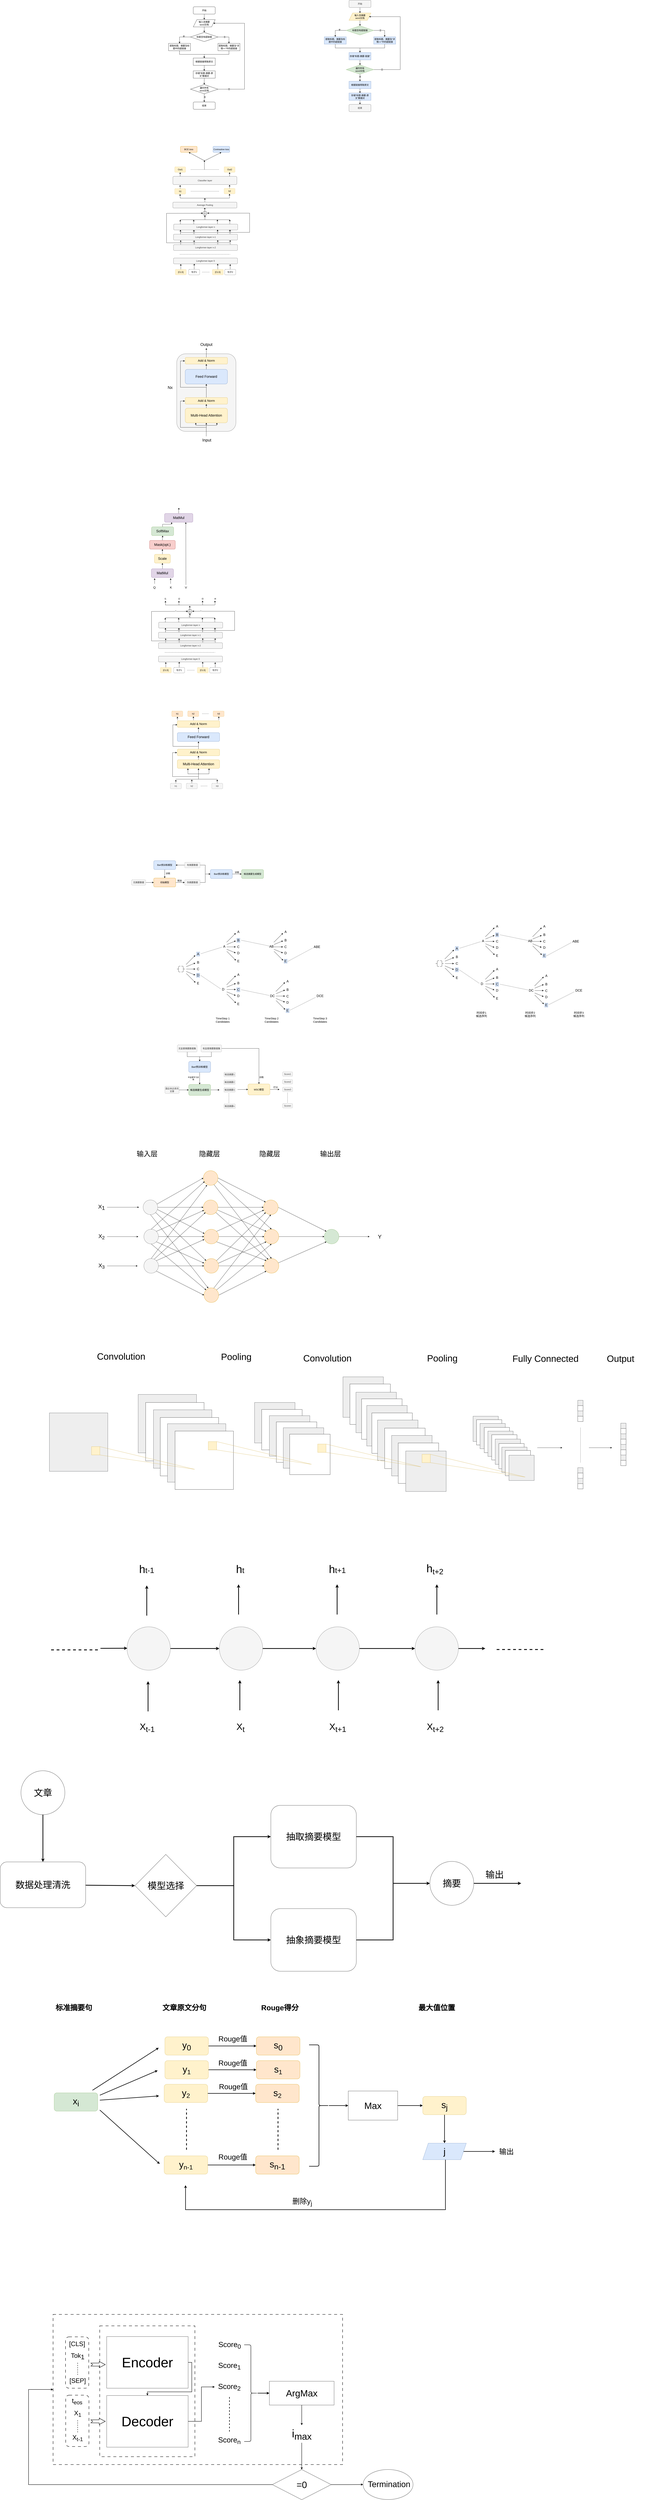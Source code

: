 <mxfile version="22.1.4" type="github">
  <diagram name="第 1 页" id="76xGW2gvjzstjTI4UCQK">
    <mxGraphModel dx="7265" dy="3860" grid="0" gridSize="10" guides="1" tooltips="1" connect="1" arrows="1" fold="1" page="0" pageScale="1" pageWidth="827" pageHeight="1169" math="0" shadow="0">
      <root>
        <mxCell id="0" />
        <mxCell id="1" parent="0" />
        <mxCell id="sFTF1ZZTGiR8xA8kF0tA-32" value="" style="html=1;shadow=0;dashed=0;align=center;verticalAlign=middle;shape=mxgraph.arrows2.arrow;dy=0.51;dx=33.03;notch=9.08;strokeWidth=2;" vertex="1" parent="1">
          <mxGeometry x="-619" y="12969" width="78" height="34" as="geometry" />
        </mxCell>
        <mxCell id="sFTF1ZZTGiR8xA8kF0tA-29" value="" style="ellipse;whiteSpace=wrap;html=1;" vertex="1" parent="1">
          <mxGeometry x="868" y="13559" width="273" height="164" as="geometry" />
        </mxCell>
        <mxCell id="sFTF1ZZTGiR8xA8kF0tA-28" value="" style="rounded=0;whiteSpace=wrap;html=1;dashed=1;dashPattern=8 8;strokeWidth=2;fillColor=none;" vertex="1" parent="1">
          <mxGeometry x="-571" y="12774.5" width="520" height="714.5" as="geometry" />
        </mxCell>
        <mxCell id="sFTF1ZZTGiR8xA8kF0tA-24" value="" style="rounded=1;whiteSpace=wrap;html=1;dashed=1;dashPattern=8 8;strokeWidth=2;" vertex="1" parent="1">
          <mxGeometry x="-757" y="13153" width="127" height="280.5" as="geometry" />
        </mxCell>
        <mxCell id="sFTF1ZZTGiR8xA8kF0tA-23" value="" style="rounded=1;whiteSpace=wrap;html=1;dashed=1;dashPattern=8 8;strokeWidth=2;" vertex="1" parent="1">
          <mxGeometry x="-758" y="12834.5" width="127" height="280.5" as="geometry" />
        </mxCell>
        <mxCell id="9nG5afrBPGCm_lhxkCzp-64" value="" style="rounded=1;whiteSpace=wrap;html=1;fillColor=#f5f5f5;fontColor=#333333;strokeColor=#666666;" parent="1" vertex="1">
          <mxGeometry x="-150.25" y="2005" width="323.5" height="424" as="geometry" />
        </mxCell>
        <mxCell id="rZd4BDkzofcvLWubVI7U-13" style="edgeStyle=orthogonalEdgeStyle;rounded=0;orthogonalLoop=1;jettySize=auto;html=1;exitX=0.5;exitY=1;exitDx=0;exitDy=0;entryX=0.5;entryY=0;entryDx=0;entryDy=0;" parent="1" source="rZd4BDkzofcvLWubVI7U-1" target="rZd4BDkzofcvLWubVI7U-2" edge="1">
          <mxGeometry relative="1" as="geometry" />
        </mxCell>
        <mxCell id="rZd4BDkzofcvLWubVI7U-1" value="开始" style="rounded=1;whiteSpace=wrap;html=1;" parent="1" vertex="1">
          <mxGeometry x="-60" y="110" width="120" height="40" as="geometry" />
        </mxCell>
        <mxCell id="rZd4BDkzofcvLWubVI7U-14" style="edgeStyle=orthogonalEdgeStyle;rounded=0;orthogonalLoop=1;jettySize=auto;html=1;entryX=0.5;entryY=0;entryDx=0;entryDy=0;" parent="1" source="rZd4BDkzofcvLWubVI7U-2" target="rZd4BDkzofcvLWubVI7U-4" edge="1">
          <mxGeometry relative="1" as="geometry" />
        </mxCell>
        <mxCell id="rZd4BDkzofcvLWubVI7U-2" value="输入含摘要&lt;br&gt;word文档" style="shape=parallelogram;perimeter=parallelogramPerimeter;whiteSpace=wrap;html=1;fixedSize=1;" parent="1" vertex="1">
          <mxGeometry x="-60" y="180" width="120" height="40" as="geometry" />
        </mxCell>
        <mxCell id="rZd4BDkzofcvLWubVI7U-23" style="edgeStyle=orthogonalEdgeStyle;rounded=0;orthogonalLoop=1;jettySize=auto;html=1;entryX=0.5;entryY=0;entryDx=0;entryDy=0;" parent="1" source="rZd4BDkzofcvLWubVI7U-3" target="rZd4BDkzofcvLWubVI7U-10" edge="1">
          <mxGeometry relative="1" as="geometry" />
        </mxCell>
        <mxCell id="rZd4BDkzofcvLWubVI7U-3" value="根据链接爬取原文" style="rounded=0;whiteSpace=wrap;html=1;" parent="1" vertex="1">
          <mxGeometry x="-60" y="390" width="120" height="40" as="geometry" />
        </mxCell>
        <mxCell id="rZd4BDkzofcvLWubVI7U-17" style="edgeStyle=orthogonalEdgeStyle;rounded=0;orthogonalLoop=1;jettySize=auto;html=1;entryX=0.5;entryY=0;entryDx=0;entryDy=0;" parent="1" source="rZd4BDkzofcvLWubVI7U-4" target="rZd4BDkzofcvLWubVI7U-5" edge="1">
          <mxGeometry relative="1" as="geometry">
            <Array as="points">
              <mxPoint x="-135" y="275" />
            </Array>
          </mxGeometry>
        </mxCell>
        <mxCell id="rZd4BDkzofcvLWubVI7U-19" value="是" style="edgeLabel;html=1;align=center;verticalAlign=middle;resizable=0;points=[];" parent="rZd4BDkzofcvLWubVI7U-17" vertex="1" connectable="0">
          <mxGeometry x="-0.225" y="-3" relative="1" as="geometry">
            <mxPoint as="offset" />
          </mxGeometry>
        </mxCell>
        <mxCell id="rZd4BDkzofcvLWubVI7U-18" style="edgeStyle=orthogonalEdgeStyle;rounded=0;orthogonalLoop=1;jettySize=auto;html=1;entryX=0.5;entryY=0;entryDx=0;entryDy=0;" parent="1" source="rZd4BDkzofcvLWubVI7U-4" target="rZd4BDkzofcvLWubVI7U-9" edge="1">
          <mxGeometry relative="1" as="geometry">
            <Array as="points">
              <mxPoint x="135" y="275" />
            </Array>
          </mxGeometry>
        </mxCell>
        <mxCell id="rZd4BDkzofcvLWubVI7U-20" value="否" style="edgeLabel;html=1;align=center;verticalAlign=middle;resizable=0;points=[];" parent="rZd4BDkzofcvLWubVI7U-18" vertex="1" connectable="0">
          <mxGeometry x="-0.251" relative="1" as="geometry">
            <mxPoint as="offset" />
          </mxGeometry>
        </mxCell>
        <mxCell id="rZd4BDkzofcvLWubVI7U-4" value="标题含有超链接" style="rhombus;whiteSpace=wrap;html=1;" parent="1" vertex="1">
          <mxGeometry x="-75" y="250" width="150" height="50" as="geometry" />
        </mxCell>
        <mxCell id="rZd4BDkzofcvLWubVI7U-21" style="edgeStyle=orthogonalEdgeStyle;rounded=0;orthogonalLoop=1;jettySize=auto;html=1;entryX=0.5;entryY=0;entryDx=0;entryDy=0;" parent="1" source="rZd4BDkzofcvLWubVI7U-5" target="rZd4BDkzofcvLWubVI7U-3" edge="1">
          <mxGeometry relative="1" as="geometry">
            <Array as="points">
              <mxPoint x="-135" y="370" />
              <mxPoint y="370" />
            </Array>
          </mxGeometry>
        </mxCell>
        <mxCell id="rZd4BDkzofcvLWubVI7U-5" value="提取标题、摘要及标题中的超链接" style="rounded=0;whiteSpace=wrap;html=1;" parent="1" vertex="1">
          <mxGeometry x="-195" y="310" width="120" height="40" as="geometry" />
        </mxCell>
        <mxCell id="rZd4BDkzofcvLWubVI7U-22" style="edgeStyle=orthogonalEdgeStyle;rounded=0;orthogonalLoop=1;jettySize=auto;html=1;entryX=0.5;entryY=0;entryDx=0;entryDy=0;" parent="1" source="rZd4BDkzofcvLWubVI7U-9" target="rZd4BDkzofcvLWubVI7U-3" edge="1">
          <mxGeometry relative="1" as="geometry">
            <Array as="points">
              <mxPoint x="135" y="370" />
              <mxPoint y="370" />
            </Array>
          </mxGeometry>
        </mxCell>
        <mxCell id="rZd4BDkzofcvLWubVI7U-9" value="提取标题、摘要及“详情&amp;gt;&amp;gt;”中的超链接" style="rounded=0;whiteSpace=wrap;html=1;" parent="1" vertex="1">
          <mxGeometry x="75" y="310" width="120" height="40" as="geometry" />
        </mxCell>
        <mxCell id="rZd4BDkzofcvLWubVI7U-24" style="edgeStyle=orthogonalEdgeStyle;rounded=0;orthogonalLoop=1;jettySize=auto;html=1;entryX=0.5;entryY=0;entryDx=0;entryDy=0;" parent="1" source="rZd4BDkzofcvLWubVI7U-10" target="rZd4BDkzofcvLWubVI7U-12" edge="1">
          <mxGeometry relative="1" as="geometry" />
        </mxCell>
        <mxCell id="rZd4BDkzofcvLWubVI7U-10" value="存储“标题-摘要-原文”数据对" style="rounded=0;whiteSpace=wrap;html=1;" parent="1" vertex="1">
          <mxGeometry x="-60" y="460" width="120" height="40" as="geometry" />
        </mxCell>
        <mxCell id="rZd4BDkzofcvLWubVI7U-11" value="结束" style="rounded=1;whiteSpace=wrap;html=1;" parent="1" vertex="1">
          <mxGeometry x="-60" y="630" width="120" height="40" as="geometry" />
        </mxCell>
        <mxCell id="rZd4BDkzofcvLWubVI7U-25" style="edgeStyle=orthogonalEdgeStyle;rounded=0;orthogonalLoop=1;jettySize=auto;html=1;entryX=0.5;entryY=0;entryDx=0;entryDy=0;" parent="1" source="rZd4BDkzofcvLWubVI7U-12" target="rZd4BDkzofcvLWubVI7U-11" edge="1">
          <mxGeometry relative="1" as="geometry" />
        </mxCell>
        <mxCell id="rZd4BDkzofcvLWubVI7U-27" value="是" style="edgeLabel;html=1;align=center;verticalAlign=middle;resizable=0;points=[];" parent="rZd4BDkzofcvLWubVI7U-25" vertex="1" connectable="0">
          <mxGeometry x="-0.206" y="2" relative="1" as="geometry">
            <mxPoint as="offset" />
          </mxGeometry>
        </mxCell>
        <mxCell id="rZd4BDkzofcvLWubVI7U-26" style="edgeStyle=orthogonalEdgeStyle;rounded=0;orthogonalLoop=1;jettySize=auto;html=1;entryX=1;entryY=0.5;entryDx=0;entryDy=0;" parent="1" source="rZd4BDkzofcvLWubVI7U-12" target="rZd4BDkzofcvLWubVI7U-2" edge="1">
          <mxGeometry relative="1" as="geometry">
            <Array as="points">
              <mxPoint x="220" y="560" />
              <mxPoint x="220" y="200" />
            </Array>
          </mxGeometry>
        </mxCell>
        <mxCell id="rZd4BDkzofcvLWubVI7U-28" value="否" style="edgeLabel;html=1;align=center;verticalAlign=middle;resizable=0;points=[];" parent="rZd4BDkzofcvLWubVI7U-26" vertex="1" connectable="0">
          <mxGeometry x="0.073" y="-4" relative="1" as="geometry">
            <mxPoint x="-89" y="217" as="offset" />
          </mxGeometry>
        </mxCell>
        <mxCell id="rZd4BDkzofcvLWubVI7U-12" value="遍历所有&lt;br&gt;word文档" style="rhombus;whiteSpace=wrap;html=1;" parent="1" vertex="1">
          <mxGeometry x="-75" y="535" width="150" height="50" as="geometry" />
        </mxCell>
        <mxCell id="9nG5afrBPGCm_lhxkCzp-1" value="Longformer-layer 0" style="rounded=1;whiteSpace=wrap;html=1;fillColor=#f5f5f5;fontColor=#333333;strokeColor=#666666;" parent="1" vertex="1">
          <mxGeometry x="-168" y="1482" width="350" height="32" as="geometry" />
        </mxCell>
        <mxCell id="9nG5afrBPGCm_lhxkCzp-2" value="Classifier layer" style="rounded=1;whiteSpace=wrap;html=1;fillColor=#f5f5f5;fontColor=#333333;strokeColor=#666666;" parent="1" vertex="1">
          <mxGeometry x="-171.5" y="1036" width="350" height="45" as="geometry" />
        </mxCell>
        <mxCell id="9nG5afrBPGCm_lhxkCzp-3" value="[CLS]" style="text;html=1;strokeColor=#d6b656;fillColor=#fff2cc;align=center;verticalAlign=middle;whiteSpace=wrap;rounded=1;dashed=1;" parent="1" vertex="1">
          <mxGeometry x="-158" y="1544" width="60" height="30" as="geometry" />
        </mxCell>
        <mxCell id="9nG5afrBPGCm_lhxkCzp-4" value="" style="endArrow=classic;html=1;rounded=0;exitX=0.5;exitY=0;exitDx=0;exitDy=0;entryX=0.114;entryY=1.028;entryDx=0;entryDy=0;entryPerimeter=0;" parent="1" source="9nG5afrBPGCm_lhxkCzp-3" target="9nG5afrBPGCm_lhxkCzp-1" edge="1">
          <mxGeometry width="50" height="50" relative="1" as="geometry">
            <mxPoint x="32" y="1514" as="sourcePoint" />
            <mxPoint x="82" y="1464" as="targetPoint" />
          </mxGeometry>
        </mxCell>
        <mxCell id="9nG5afrBPGCm_lhxkCzp-5" value="句子1" style="text;html=1;strokeColor=default;fillColor=none;align=center;verticalAlign=middle;whiteSpace=wrap;rounded=1;dashed=1;" parent="1" vertex="1">
          <mxGeometry x="-85" y="1544" width="60" height="30" as="geometry" />
        </mxCell>
        <mxCell id="9nG5afrBPGCm_lhxkCzp-6" value="" style="endArrow=classic;html=1;rounded=0;exitX=0.5;exitY=0;exitDx=0;exitDy=0;entryX=0.324;entryY=0.979;entryDx=0;entryDy=0;entryPerimeter=0;" parent="1" source="9nG5afrBPGCm_lhxkCzp-5" target="9nG5afrBPGCm_lhxkCzp-1" edge="1">
          <mxGeometry width="50" height="50" relative="1" as="geometry">
            <mxPoint x="122" y="1514" as="sourcePoint" />
            <mxPoint x="-38.1" y="1515.68" as="targetPoint" />
            <Array as="points" />
          </mxGeometry>
        </mxCell>
        <mxCell id="9nG5afrBPGCm_lhxkCzp-7" value="[CLS]" style="text;html=1;strokeColor=#d6b656;fillColor=#fff2cc;align=center;verticalAlign=middle;whiteSpace=wrap;rounded=1;dashed=1;" parent="1" vertex="1">
          <mxGeometry x="44.25" y="1544" width="60" height="30" as="geometry" />
        </mxCell>
        <mxCell id="9nG5afrBPGCm_lhxkCzp-8" value="" style="endArrow=classic;html=1;rounded=0;exitX=0.5;exitY=0;exitDx=0;exitDy=0;entryX=0.69;entryY=0.979;entryDx=0;entryDy=0;entryPerimeter=0;" parent="1" source="9nG5afrBPGCm_lhxkCzp-7" target="9nG5afrBPGCm_lhxkCzp-1" edge="1">
          <mxGeometry width="50" height="50" relative="1" as="geometry">
            <mxPoint x="212" y="1512.32" as="sourcePoint" />
            <mxPoint x="51.9" y="1514" as="targetPoint" />
          </mxGeometry>
        </mxCell>
        <mxCell id="9nG5afrBPGCm_lhxkCzp-9" value="句子2" style="text;html=1;strokeColor=default;fillColor=none;align=center;verticalAlign=middle;whiteSpace=wrap;rounded=1;dashed=1;" parent="1" vertex="1">
          <mxGeometry x="112" y="1544" width="60" height="30" as="geometry" />
        </mxCell>
        <mxCell id="9nG5afrBPGCm_lhxkCzp-10" value="" style="endArrow=classic;html=1;rounded=0;exitX=0.5;exitY=0;exitDx=0;exitDy=0;entryX=0.114;entryY=1.028;entryDx=0;entryDy=0;entryPerimeter=0;" parent="1" source="9nG5afrBPGCm_lhxkCzp-9" edge="1">
          <mxGeometry width="50" height="50" relative="1" as="geometry">
            <mxPoint x="302" y="1514" as="sourcePoint" />
            <mxPoint x="141.9" y="1515.68" as="targetPoint" />
          </mxGeometry>
        </mxCell>
        <mxCell id="9nG5afrBPGCm_lhxkCzp-11" value="h1" style="text;html=1;strokeColor=#d6b656;fillColor=#fff2cc;align=center;verticalAlign=middle;whiteSpace=wrap;rounded=1;dashed=1;" parent="1" vertex="1">
          <mxGeometry x="-161.5" y="1103" width="60" height="30" as="geometry" />
        </mxCell>
        <mxCell id="9nG5afrBPGCm_lhxkCzp-12" value="" style="endArrow=classic;html=1;rounded=0;exitX=0.5;exitY=0;exitDx=0;exitDy=0;entryX=0.114;entryY=1.028;entryDx=0;entryDy=0;entryPerimeter=0;" parent="1" source="9nG5afrBPGCm_lhxkCzp-11" edge="1">
          <mxGeometry width="50" height="50" relative="1" as="geometry">
            <mxPoint x="28.5" y="1082" as="sourcePoint" />
            <mxPoint x="-131.6" y="1083.68" as="targetPoint" />
          </mxGeometry>
        </mxCell>
        <mxCell id="9nG5afrBPGCm_lhxkCzp-13" value="" style="endArrow=classic;html=1;rounded=0;entryX=0.114;entryY=1.028;entryDx=0;entryDy=0;entryPerimeter=0;" parent="1" edge="1">
          <mxGeometry width="50" height="50" relative="1" as="geometry">
            <mxPoint x="-131.5" y="1155" as="sourcePoint" />
            <mxPoint x="-132.0" y="1133" as="targetPoint" />
          </mxGeometry>
        </mxCell>
        <mxCell id="9nG5afrBPGCm_lhxkCzp-14" value="Out1" style="text;html=1;strokeColor=#d6b656;fillColor=#fff2cc;align=center;verticalAlign=middle;whiteSpace=wrap;rounded=1;dashed=1;" parent="1" vertex="1">
          <mxGeometry x="-161.5" y="984" width="60" height="30" as="geometry" />
        </mxCell>
        <mxCell id="9nG5afrBPGCm_lhxkCzp-15" value="Out2" style="text;html=1;strokeColor=#d6b656;fillColor=#fff2cc;align=center;verticalAlign=middle;whiteSpace=wrap;rounded=1;dashed=1;" parent="1" vertex="1">
          <mxGeometry x="108.5" y="984" width="60" height="30" as="geometry" />
        </mxCell>
        <mxCell id="9nG5afrBPGCm_lhxkCzp-16" value="" style="endArrow=classic;html=1;rounded=0;exitX=0.5;exitY=0;exitDx=0;exitDy=0;entryX=0.5;entryY=1;entryDx=0;entryDy=0;" parent="1" target="9nG5afrBPGCm_lhxkCzp-14" edge="1">
          <mxGeometry width="50" height="50" relative="1" as="geometry">
            <mxPoint x="-131.45" y="1036" as="sourcePoint" />
            <mxPoint x="-131.55" y="1007.68" as="targetPoint" />
          </mxGeometry>
        </mxCell>
        <mxCell id="9nG5afrBPGCm_lhxkCzp-17" value="" style="endArrow=classic;html=1;rounded=0;exitX=0.5;exitY=0;exitDx=0;exitDy=0;entryX=0.5;entryY=1;entryDx=0;entryDy=0;" parent="1" target="9nG5afrBPGCm_lhxkCzp-15" edge="1">
          <mxGeometry width="50" height="50" relative="1" as="geometry">
            <mxPoint x="138.55" y="1036" as="sourcePoint" />
            <mxPoint x="138.45" y="1007.68" as="targetPoint" />
          </mxGeometry>
        </mxCell>
        <mxCell id="9nG5afrBPGCm_lhxkCzp-18" value="" style="endArrow=none;dashed=1;html=1;rounded=0;" parent="1" edge="1">
          <mxGeometry width="50" height="50" relative="1" as="geometry">
            <mxPoint x="-11" y="1559" as="sourcePoint" />
            <mxPoint x="28" y="1559" as="targetPoint" />
          </mxGeometry>
        </mxCell>
        <mxCell id="9nG5afrBPGCm_lhxkCzp-19" value="Longformer-layer n-2" style="rounded=1;whiteSpace=wrap;html=1;fillColor=#f5f5f5;fontColor=#333333;strokeColor=#666666;" parent="1" vertex="1">
          <mxGeometry x="-168" y="1409" width="350" height="32" as="geometry" />
        </mxCell>
        <mxCell id="9nG5afrBPGCm_lhxkCzp-20" value="Longformer-layer n-1" style="rounded=1;whiteSpace=wrap;html=1;fillColor=#f5f5f5;fontColor=#333333;strokeColor=#666666;" parent="1" vertex="1">
          <mxGeometry x="-168" y="1352" width="350" height="32" as="geometry" />
        </mxCell>
        <mxCell id="9nG5afrBPGCm_lhxkCzp-21" value="Longformer-layer n" style="rounded=1;whiteSpace=wrap;html=1;fillColor=#f5f5f5;fontColor=#333333;strokeColor=#666666;" parent="1" vertex="1">
          <mxGeometry x="-167" y="1297" width="350" height="32" as="geometry" />
        </mxCell>
        <mxCell id="9nG5afrBPGCm_lhxkCzp-22" value="" style="endArrow=none;dashed=1;html=1;dashPattern=1 3;strokeWidth=2;rounded=0;" parent="1" edge="1">
          <mxGeometry width="50" height="50" relative="1" as="geometry">
            <mxPoint x="-132" y="1462" as="sourcePoint" />
            <mxPoint x="141" y="1462" as="targetPoint" />
          </mxGeometry>
        </mxCell>
        <mxCell id="9nG5afrBPGCm_lhxkCzp-23" value="" style="endArrow=classic;html=1;rounded=0;exitX=0.5;exitY=0;exitDx=0;exitDy=0;entryX=0.112;entryY=1.021;entryDx=0;entryDy=0;entryPerimeter=0;" parent="1" target="9nG5afrBPGCm_lhxkCzp-20" edge="1">
          <mxGeometry width="50" height="50" relative="1" as="geometry">
            <mxPoint x="-128.5" y="1409" as="sourcePoint" />
            <mxPoint x="-128" y="1384" as="targetPoint" />
          </mxGeometry>
        </mxCell>
        <mxCell id="9nG5afrBPGCm_lhxkCzp-24" value="" style="endArrow=classic;html=1;rounded=0;exitX=0.5;exitY=0;exitDx=0;exitDy=0;entryX=0.112;entryY=1.021;entryDx=0;entryDy=0;entryPerimeter=0;" parent="1" edge="1">
          <mxGeometry width="50" height="50" relative="1" as="geometry">
            <mxPoint x="-55" y="1409" as="sourcePoint" />
            <mxPoint x="-55.5" y="1385" as="targetPoint" />
          </mxGeometry>
        </mxCell>
        <mxCell id="9nG5afrBPGCm_lhxkCzp-25" value="" style="endArrow=classic;html=1;rounded=0;exitX=0.5;exitY=0;exitDx=0;exitDy=0;entryX=0.112;entryY=1.021;entryDx=0;entryDy=0;entryPerimeter=0;" parent="1" edge="1">
          <mxGeometry width="50" height="50" relative="1" as="geometry">
            <mxPoint x="74.25" y="1408" as="sourcePoint" />
            <mxPoint x="73.75" y="1384" as="targetPoint" />
          </mxGeometry>
        </mxCell>
        <mxCell id="9nG5afrBPGCm_lhxkCzp-26" value="" style="endArrow=classic;html=1;rounded=0;exitX=0.5;exitY=0;exitDx=0;exitDy=0;entryX=0.112;entryY=1.021;entryDx=0;entryDy=0;entryPerimeter=0;" parent="1" edge="1">
          <mxGeometry width="50" height="50" relative="1" as="geometry">
            <mxPoint x="142" y="1408" as="sourcePoint" />
            <mxPoint x="141.5" y="1384" as="targetPoint" />
          </mxGeometry>
        </mxCell>
        <mxCell id="9nG5afrBPGCm_lhxkCzp-27" value="" style="endArrow=classic;html=1;rounded=0;exitX=0.5;exitY=0;exitDx=0;exitDy=0;entryX=0.112;entryY=1.021;entryDx=0;entryDy=0;entryPerimeter=0;" parent="1" edge="1">
          <mxGeometry width="50" height="50" relative="1" as="geometry">
            <mxPoint x="-129.5" y="1352" as="sourcePoint" />
            <mxPoint x="-130" y="1328" as="targetPoint" />
          </mxGeometry>
        </mxCell>
        <mxCell id="9nG5afrBPGCm_lhxkCzp-28" value="" style="endArrow=classic;html=1;rounded=0;exitX=0.5;exitY=0;exitDx=0;exitDy=0;entryX=0.112;entryY=1.021;entryDx=0;entryDy=0;entryPerimeter=0;" parent="1" edge="1">
          <mxGeometry width="50" height="50" relative="1" as="geometry">
            <mxPoint x="-56" y="1352" as="sourcePoint" />
            <mxPoint x="-56.5" y="1328" as="targetPoint" />
          </mxGeometry>
        </mxCell>
        <mxCell id="9nG5afrBPGCm_lhxkCzp-29" value="" style="endArrow=classic;html=1;rounded=0;exitX=0.5;exitY=0;exitDx=0;exitDy=0;entryX=0.112;entryY=1.021;entryDx=0;entryDy=0;entryPerimeter=0;" parent="1" edge="1">
          <mxGeometry width="50" height="50" relative="1" as="geometry">
            <mxPoint x="73.25" y="1351" as="sourcePoint" />
            <mxPoint x="72.75" y="1327" as="targetPoint" />
          </mxGeometry>
        </mxCell>
        <mxCell id="9nG5afrBPGCm_lhxkCzp-30" value="" style="endArrow=classic;html=1;rounded=0;exitX=0.5;exitY=0;exitDx=0;exitDy=0;entryX=0.112;entryY=1.021;entryDx=0;entryDy=0;entryPerimeter=0;" parent="1" edge="1">
          <mxGeometry width="50" height="50" relative="1" as="geometry">
            <mxPoint x="141" y="1351" as="sourcePoint" />
            <mxPoint x="140.5" y="1327" as="targetPoint" />
          </mxGeometry>
        </mxCell>
        <mxCell id="9nG5afrBPGCm_lhxkCzp-31" value="" style="endArrow=classic;html=1;rounded=0;exitX=0.5;exitY=0;exitDx=0;exitDy=0;entryX=0.112;entryY=1.021;entryDx=0;entryDy=0;entryPerimeter=0;" parent="1" edge="1">
          <mxGeometry width="50" height="50" relative="1" as="geometry">
            <mxPoint x="-129.5" y="1352" as="sourcePoint" />
            <mxPoint x="-130" y="1328" as="targetPoint" />
          </mxGeometry>
        </mxCell>
        <mxCell id="9nG5afrBPGCm_lhxkCzp-32" value="" style="endArrow=classic;html=1;rounded=0;exitX=0.5;exitY=0;exitDx=0;exitDy=0;entryX=0.112;entryY=1.021;entryDx=0;entryDy=0;entryPerimeter=0;" parent="1" edge="1">
          <mxGeometry width="50" height="50" relative="1" as="geometry">
            <mxPoint x="-56" y="1352" as="sourcePoint" />
            <mxPoint x="-56.5" y="1328" as="targetPoint" />
          </mxGeometry>
        </mxCell>
        <mxCell id="9nG5afrBPGCm_lhxkCzp-33" value="" style="endArrow=classic;html=1;rounded=0;exitX=0.5;exitY=0;exitDx=0;exitDy=0;entryX=0.112;entryY=1.021;entryDx=0;entryDy=0;entryPerimeter=0;" parent="1" edge="1">
          <mxGeometry width="50" height="50" relative="1" as="geometry">
            <mxPoint x="73.25" y="1351" as="sourcePoint" />
            <mxPoint x="72.75" y="1327" as="targetPoint" />
          </mxGeometry>
        </mxCell>
        <mxCell id="9nG5afrBPGCm_lhxkCzp-34" value="" style="endArrow=classic;html=1;rounded=0;exitX=0.5;exitY=0;exitDx=0;exitDy=0;entryX=0.112;entryY=1.021;entryDx=0;entryDy=0;entryPerimeter=0;" parent="1" edge="1">
          <mxGeometry width="50" height="50" relative="1" as="geometry">
            <mxPoint x="141" y="1351" as="sourcePoint" />
            <mxPoint x="140.5" y="1327" as="targetPoint" />
          </mxGeometry>
        </mxCell>
        <mxCell id="9nG5afrBPGCm_lhxkCzp-35" value="" style="endArrow=classic;html=1;rounded=0;exitX=0.5;exitY=0;exitDx=0;exitDy=0;entryX=0.112;entryY=1.021;entryDx=0;entryDy=0;entryPerimeter=0;" parent="1" edge="1">
          <mxGeometry width="50" height="50" relative="1" as="geometry">
            <mxPoint x="-130.5" y="1297" as="sourcePoint" />
            <mxPoint x="-131" y="1273" as="targetPoint" />
          </mxGeometry>
        </mxCell>
        <mxCell id="9nG5afrBPGCm_lhxkCzp-36" value="" style="endArrow=classic;html=1;rounded=0;exitX=0.5;exitY=0;exitDx=0;exitDy=0;entryX=0.112;entryY=1.021;entryDx=0;entryDy=0;entryPerimeter=0;" parent="1" edge="1">
          <mxGeometry width="50" height="50" relative="1" as="geometry">
            <mxPoint x="-57" y="1297" as="sourcePoint" />
            <mxPoint x="-57.5" y="1273" as="targetPoint" />
          </mxGeometry>
        </mxCell>
        <mxCell id="9nG5afrBPGCm_lhxkCzp-37" value="" style="endArrow=classic;html=1;rounded=0;exitX=0.5;exitY=0;exitDx=0;exitDy=0;entryX=0.112;entryY=1.021;entryDx=0;entryDy=0;entryPerimeter=0;" parent="1" edge="1">
          <mxGeometry width="50" height="50" relative="1" as="geometry">
            <mxPoint x="72.25" y="1296" as="sourcePoint" />
            <mxPoint x="71.75" y="1272" as="targetPoint" />
          </mxGeometry>
        </mxCell>
        <mxCell id="9nG5afrBPGCm_lhxkCzp-38" value="" style="endArrow=classic;html=1;rounded=0;exitX=0.5;exitY=0;exitDx=0;exitDy=0;entryX=0.112;entryY=1.021;entryDx=0;entryDy=0;entryPerimeter=0;" parent="1" edge="1">
          <mxGeometry width="50" height="50" relative="1" as="geometry">
            <mxPoint x="140" y="1296" as="sourcePoint" />
            <mxPoint x="139.5" y="1272" as="targetPoint" />
          </mxGeometry>
        </mxCell>
        <mxCell id="9nG5afrBPGCm_lhxkCzp-39" value="" style="shape=orEllipse;perimeter=ellipsePerimeter;whiteSpace=wrap;html=1;backgroundOutline=1;" parent="1" vertex="1">
          <mxGeometry x="-8" y="1226" width="23" height="23" as="geometry" />
        </mxCell>
        <mxCell id="9nG5afrBPGCm_lhxkCzp-40" value="" style="endArrow=none;html=1;rounded=0;" parent="1" edge="1">
          <mxGeometry width="50" height="50" relative="1" as="geometry">
            <mxPoint x="-131" y="1273" as="sourcePoint" />
            <mxPoint x="139" y="1273" as="targetPoint" />
          </mxGeometry>
        </mxCell>
        <mxCell id="9nG5afrBPGCm_lhxkCzp-41" value="" style="endArrow=classic;html=1;rounded=0;entryX=0.5;entryY=1;entryDx=0;entryDy=0;" parent="1" target="9nG5afrBPGCm_lhxkCzp-39" edge="1">
          <mxGeometry width="50" height="50" relative="1" as="geometry">
            <mxPoint x="4" y="1273" as="sourcePoint" />
            <mxPoint x="95" y="1287" as="targetPoint" />
          </mxGeometry>
        </mxCell>
        <mxCell id="9nG5afrBPGCm_lhxkCzp-42" value="" style="endArrow=classic;html=1;rounded=0;entryX=0;entryY=0.5;entryDx=0;entryDy=0;" parent="1" target="9nG5afrBPGCm_lhxkCzp-39" edge="1">
          <mxGeometry width="50" height="50" relative="1" as="geometry">
            <mxPoint x="142" y="1399" as="sourcePoint" />
            <mxPoint x="-11" y="1238" as="targetPoint" />
            <Array as="points">
              <mxPoint x="-206" y="1399" />
              <mxPoint x="-206" y="1238" />
            </Array>
          </mxGeometry>
        </mxCell>
        <mxCell id="9nG5afrBPGCm_lhxkCzp-43" value="" style="endArrow=classic;html=1;rounded=0;" parent="1" edge="1">
          <mxGeometry width="50" height="50" relative="1" as="geometry">
            <mxPoint x="-129" y="1342" as="sourcePoint" />
            <mxPoint x="17" y="1237" as="targetPoint" />
            <Array as="points">
              <mxPoint x="248" y="1342" />
              <mxPoint x="248" y="1237" />
            </Array>
          </mxGeometry>
        </mxCell>
        <mxCell id="9nG5afrBPGCm_lhxkCzp-44" value="" style="endArrow=none;dashed=1;html=1;rounded=0;" parent="1" edge="1">
          <mxGeometry width="50" height="50" relative="1" as="geometry">
            <mxPoint x="-73.5" y="999" as="sourcePoint" />
            <mxPoint x="79.5" y="999" as="targetPoint" />
          </mxGeometry>
        </mxCell>
        <mxCell id="9nG5afrBPGCm_lhxkCzp-45" value="" style="endArrow=none;html=1;rounded=0;" parent="1" edge="1">
          <mxGeometry width="50" height="50" relative="1" as="geometry">
            <mxPoint x="-131.5" y="1155" as="sourcePoint" />
            <mxPoint x="138.5" y="1155" as="targetPoint" />
          </mxGeometry>
        </mxCell>
        <mxCell id="9nG5afrBPGCm_lhxkCzp-46" value="h2" style="text;html=1;strokeColor=#d6b656;fillColor=#fff2cc;align=center;verticalAlign=middle;whiteSpace=wrap;rounded=1;dashed=1;" parent="1" vertex="1">
          <mxGeometry x="108.5" y="1101.66" width="60" height="30" as="geometry" />
        </mxCell>
        <mxCell id="9nG5afrBPGCm_lhxkCzp-47" value="" style="endArrow=classic;html=1;rounded=0;exitX=0.5;exitY=0;exitDx=0;exitDy=0;entryX=0.114;entryY=1.028;entryDx=0;entryDy=0;entryPerimeter=0;" parent="1" source="9nG5afrBPGCm_lhxkCzp-46" edge="1">
          <mxGeometry width="50" height="50" relative="1" as="geometry">
            <mxPoint x="298.5" y="1080.66" as="sourcePoint" />
            <mxPoint x="138.4" y="1082.34" as="targetPoint" />
          </mxGeometry>
        </mxCell>
        <mxCell id="9nG5afrBPGCm_lhxkCzp-48" value="" style="endArrow=classic;html=1;rounded=0;entryX=0.114;entryY=1.028;entryDx=0;entryDy=0;entryPerimeter=0;" parent="1" edge="1">
          <mxGeometry width="50" height="50" relative="1" as="geometry">
            <mxPoint x="138.5" y="1153.66" as="sourcePoint" />
            <mxPoint x="138.0" y="1131.66" as="targetPoint" />
          </mxGeometry>
        </mxCell>
        <mxCell id="9nG5afrBPGCm_lhxkCzp-49" value="" style="endArrow=none;dashed=1;html=1;rounded=0;" parent="1" edge="1">
          <mxGeometry width="50" height="50" relative="1" as="geometry">
            <mxPoint x="-73" y="1117.5" as="sourcePoint" />
            <mxPoint x="80" y="1117.5" as="targetPoint" />
          </mxGeometry>
        </mxCell>
        <mxCell id="9nG5afrBPGCm_lhxkCzp-50" value="" style="endArrow=classic;html=1;rounded=0;" parent="1" edge="1">
          <mxGeometry width="50" height="50" relative="1" as="geometry">
            <mxPoint x="3" y="1229" as="sourcePoint" />
            <mxPoint x="3" y="1207" as="targetPoint" />
          </mxGeometry>
        </mxCell>
        <mxCell id="9nG5afrBPGCm_lhxkCzp-51" style="edgeStyle=orthogonalEdgeStyle;rounded=0;orthogonalLoop=1;jettySize=auto;html=1;" parent="1" source="9nG5afrBPGCm_lhxkCzp-52" edge="1">
          <mxGeometry relative="1" as="geometry">
            <mxPoint x="3.5" y="1154.667" as="targetPoint" />
          </mxGeometry>
        </mxCell>
        <mxCell id="9nG5afrBPGCm_lhxkCzp-52" value="Average Pooling" style="rounded=1;whiteSpace=wrap;html=1;fillColor=#f5f5f5;fontColor=#333333;strokeColor=#666666;" parent="1" vertex="1">
          <mxGeometry x="-171.5" y="1177" width="350" height="32" as="geometry" />
        </mxCell>
        <mxCell id="9nG5afrBPGCm_lhxkCzp-53" value="BCE loss" style="rounded=1;whiteSpace=wrap;html=1;fillColor=#ffe6cc;strokeColor=#d79b00;" parent="1" vertex="1">
          <mxGeometry x="-130" y="872" width="91" height="33" as="geometry" />
        </mxCell>
        <mxCell id="9nG5afrBPGCm_lhxkCzp-54" value="Contrastive loss" style="rounded=1;whiteSpace=wrap;html=1;fillColor=#dae8fc;strokeColor=#6c8ebf;" parent="1" vertex="1">
          <mxGeometry x="48" y="872" width="91" height="33" as="geometry" />
        </mxCell>
        <mxCell id="9nG5afrBPGCm_lhxkCzp-56" value="" style="endArrow=classic;html=1;rounded=0;" parent="1" edge="1">
          <mxGeometry width="50" height="50" relative="1" as="geometry">
            <mxPoint x="1" y="1000" as="sourcePoint" />
            <mxPoint x="1" y="948" as="targetPoint" />
          </mxGeometry>
        </mxCell>
        <mxCell id="9nG5afrBPGCm_lhxkCzp-57" value="" style="endArrow=classic;html=1;rounded=0;entryX=0.5;entryY=1;entryDx=0;entryDy=0;" parent="1" target="9nG5afrBPGCm_lhxkCzp-53" edge="1">
          <mxGeometry width="50" height="50" relative="1" as="geometry">
            <mxPoint y="950" as="sourcePoint" />
            <mxPoint x="41" y="1132" as="targetPoint" />
          </mxGeometry>
        </mxCell>
        <mxCell id="9nG5afrBPGCm_lhxkCzp-58" value="" style="endArrow=classic;html=1;rounded=0;entryX=0.5;entryY=1;entryDx=0;entryDy=0;" parent="1" target="9nG5afrBPGCm_lhxkCzp-54" edge="1">
          <mxGeometry width="50" height="50" relative="1" as="geometry">
            <mxPoint y="952" as="sourcePoint" />
            <mxPoint x="41" y="1132" as="targetPoint" />
          </mxGeometry>
        </mxCell>
        <mxCell id="9nG5afrBPGCm_lhxkCzp-71" style="edgeStyle=orthogonalEdgeStyle;rounded=0;orthogonalLoop=1;jettySize=auto;html=1;" parent="1" source="9nG5afrBPGCm_lhxkCzp-59" target="9nG5afrBPGCm_lhxkCzp-61" edge="1">
          <mxGeometry relative="1" as="geometry" />
        </mxCell>
        <mxCell id="9nG5afrBPGCm_lhxkCzp-59" value="&lt;font style=&quot;font-size: 19px;&quot;&gt;Multi-Head Attention&lt;/font&gt;" style="rounded=1;whiteSpace=wrap;html=1;fillColor=#fff2cc;strokeColor=#d6b656;" parent="1" vertex="1">
          <mxGeometry x="-104" y="2302" width="231" height="80" as="geometry" />
        </mxCell>
        <mxCell id="9nG5afrBPGCm_lhxkCzp-72" value="" style="edgeStyle=orthogonalEdgeStyle;rounded=0;orthogonalLoop=1;jettySize=auto;html=1;" parent="1" source="9nG5afrBPGCm_lhxkCzp-60" target="9nG5afrBPGCm_lhxkCzp-63" edge="1">
          <mxGeometry relative="1" as="geometry" />
        </mxCell>
        <mxCell id="9nG5afrBPGCm_lhxkCzp-60" value="&lt;font style=&quot;font-size: 19px;&quot;&gt;Feed Forward&lt;/font&gt;" style="rounded=1;whiteSpace=wrap;html=1;fillColor=#dae8fc;strokeColor=#6c8ebf;" parent="1" vertex="1">
          <mxGeometry x="-104" y="2090" width="231" height="80" as="geometry" />
        </mxCell>
        <mxCell id="9nG5afrBPGCm_lhxkCzp-70" style="edgeStyle=orthogonalEdgeStyle;rounded=0;orthogonalLoop=1;jettySize=auto;html=1;" parent="1" source="9nG5afrBPGCm_lhxkCzp-61" target="9nG5afrBPGCm_lhxkCzp-60" edge="1">
          <mxGeometry relative="1" as="geometry" />
        </mxCell>
        <mxCell id="9nG5afrBPGCm_lhxkCzp-61" value="Add &amp;amp; Norm" style="rounded=1;whiteSpace=wrap;html=1;fontSize=17;fillColor=#fff2cc;strokeColor=#d6b656;" parent="1" vertex="1">
          <mxGeometry x="-104" y="2244" width="231" height="36" as="geometry" />
        </mxCell>
        <mxCell id="9nG5afrBPGCm_lhxkCzp-75" style="edgeStyle=orthogonalEdgeStyle;rounded=0;orthogonalLoop=1;jettySize=auto;html=1;" parent="1" source="9nG5afrBPGCm_lhxkCzp-63" edge="1">
          <mxGeometry relative="1" as="geometry">
            <mxPoint x="11.5" y="1974.175" as="targetPoint" />
          </mxGeometry>
        </mxCell>
        <mxCell id="9nG5afrBPGCm_lhxkCzp-63" value="Add &amp;amp; Norm" style="rounded=1;whiteSpace=wrap;html=1;fontSize=17;fillColor=#fff2cc;strokeColor=#d6b656;" parent="1" vertex="1">
          <mxGeometry x="-104" y="2025" width="231" height="36" as="geometry" />
        </mxCell>
        <mxCell id="9nG5afrBPGCm_lhxkCzp-65" value="" style="endArrow=classic;html=1;rounded=0;entryX=0.5;entryY=1;entryDx=0;entryDy=0;" parent="1" target="9nG5afrBPGCm_lhxkCzp-59" edge="1">
          <mxGeometry width="50" height="50" relative="1" as="geometry">
            <mxPoint x="11" y="2456" as="sourcePoint" />
            <mxPoint x="29" y="2226" as="targetPoint" />
          </mxGeometry>
        </mxCell>
        <mxCell id="9nG5afrBPGCm_lhxkCzp-67" value="" style="endArrow=classic;startArrow=classic;html=1;rounded=0;exitX=0.25;exitY=1;exitDx=0;exitDy=0;entryX=0.75;entryY=1;entryDx=0;entryDy=0;" parent="1" source="9nG5afrBPGCm_lhxkCzp-59" target="9nG5afrBPGCm_lhxkCzp-59" edge="1">
          <mxGeometry width="50" height="50" relative="1" as="geometry">
            <mxPoint x="-21" y="2276" as="sourcePoint" />
            <mxPoint x="243" y="2294" as="targetPoint" />
            <Array as="points">
              <mxPoint x="-46" y="2396" />
              <mxPoint x="-37" y="2396" />
              <mxPoint x="69" y="2396" />
            </Array>
          </mxGeometry>
        </mxCell>
        <mxCell id="9nG5afrBPGCm_lhxkCzp-69" value="" style="endArrow=classic;html=1;rounded=0;" parent="1" edge="1">
          <mxGeometry width="50" height="50" relative="1" as="geometry">
            <mxPoint x="11" y="2407" as="sourcePoint" />
            <mxPoint x="-106" y="2263" as="targetPoint" />
            <Array as="points">
              <mxPoint x="-130" y="2407" />
              <mxPoint x="-130" y="2263" />
            </Array>
          </mxGeometry>
        </mxCell>
        <mxCell id="9nG5afrBPGCm_lhxkCzp-73" value="" style="endArrow=classic;html=1;rounded=0;" parent="1" edge="1">
          <mxGeometry width="50" height="50" relative="1" as="geometry">
            <mxPoint x="11" y="2188" as="sourcePoint" />
            <mxPoint x="-106" y="2044" as="targetPoint" />
            <Array as="points">
              <mxPoint x="-130" y="2188" />
              <mxPoint x="-130" y="2044" />
            </Array>
          </mxGeometry>
        </mxCell>
        <mxCell id="9nG5afrBPGCm_lhxkCzp-74" value="&lt;font style=&quot;font-size: 22px;&quot;&gt;Nx&lt;/font&gt;" style="text;html=1;strokeColor=none;fillColor=none;align=center;verticalAlign=middle;whiteSpace=wrap;rounded=0;" parent="1" vertex="1">
          <mxGeometry x="-216" y="2175" width="60" height="30" as="geometry" />
        </mxCell>
        <mxCell id="9nG5afrBPGCm_lhxkCzp-76" value="&lt;span style=&quot;font-size: 22px;&quot;&gt;Input&lt;/span&gt;" style="text;html=1;strokeColor=none;fillColor=none;align=center;verticalAlign=middle;whiteSpace=wrap;rounded=0;" parent="1" vertex="1">
          <mxGeometry x="-15.75" y="2462" width="60" height="30" as="geometry" />
        </mxCell>
        <mxCell id="9nG5afrBPGCm_lhxkCzp-77" value="&lt;font style=&quot;font-size: 22px;&quot;&gt;Output&lt;/font&gt;" style="text;html=1;strokeColor=none;fillColor=none;align=center;verticalAlign=middle;whiteSpace=wrap;rounded=0;" parent="1" vertex="1">
          <mxGeometry x="-18.5" y="1940" width="60" height="30" as="geometry" />
        </mxCell>
        <mxCell id="9nG5afrBPGCm_lhxkCzp-86" value="" style="edgeStyle=orthogonalEdgeStyle;rounded=0;orthogonalLoop=1;jettySize=auto;html=1;" parent="1" source="9nG5afrBPGCm_lhxkCzp-78" target="9nG5afrBPGCm_lhxkCzp-83" edge="1">
          <mxGeometry relative="1" as="geometry" />
        </mxCell>
        <mxCell id="9nG5afrBPGCm_lhxkCzp-78" value="MatMul" style="rounded=1;whiteSpace=wrap;html=1;fontSize=19;fillColor=#e1d5e7;strokeColor=#9673a6;" parent="1" vertex="1">
          <mxGeometry x="-289" y="3179" width="121" height="48" as="geometry" />
        </mxCell>
        <mxCell id="9nG5afrBPGCm_lhxkCzp-97" style="edgeStyle=orthogonalEdgeStyle;rounded=0;orthogonalLoop=1;jettySize=auto;html=1;entryX=0.25;entryY=1;entryDx=0;entryDy=0;" parent="1" source="9nG5afrBPGCm_lhxkCzp-81" target="9nG5afrBPGCm_lhxkCzp-85" edge="1">
          <mxGeometry relative="1" as="geometry">
            <Array as="points">
              <mxPoint x="-228" y="2936" />
              <mxPoint x="-178" y="2936" />
            </Array>
          </mxGeometry>
        </mxCell>
        <mxCell id="9nG5afrBPGCm_lhxkCzp-81" value="SoftMax" style="rounded=1;whiteSpace=wrap;html=1;fontSize=19;fillColor=#d5e8d4;strokeColor=#82b366;" parent="1" vertex="1">
          <mxGeometry x="-288" y="2950" width="121" height="48" as="geometry" />
        </mxCell>
        <mxCell id="9nG5afrBPGCm_lhxkCzp-88" value="" style="edgeStyle=orthogonalEdgeStyle;rounded=0;orthogonalLoop=1;jettySize=auto;html=1;" parent="1" source="9nG5afrBPGCm_lhxkCzp-82" target="9nG5afrBPGCm_lhxkCzp-81" edge="1">
          <mxGeometry relative="1" as="geometry" />
        </mxCell>
        <mxCell id="9nG5afrBPGCm_lhxkCzp-82" value="Mask(opt.)" style="rounded=1;whiteSpace=wrap;html=1;fontSize=19;fillColor=#f8cecc;strokeColor=#b85450;" parent="1" vertex="1">
          <mxGeometry x="-299" y="3024" width="141" height="48" as="geometry" />
        </mxCell>
        <mxCell id="9nG5afrBPGCm_lhxkCzp-87" value="" style="edgeStyle=orthogonalEdgeStyle;rounded=0;orthogonalLoop=1;jettySize=auto;html=1;" parent="1" source="9nG5afrBPGCm_lhxkCzp-83" target="9nG5afrBPGCm_lhxkCzp-82" edge="1">
          <mxGeometry relative="1" as="geometry" />
        </mxCell>
        <mxCell id="9nG5afrBPGCm_lhxkCzp-83" value="Scale" style="rounded=1;whiteSpace=wrap;html=1;fontSize=19;fillColor=#fff2cc;strokeColor=#d6b656;" parent="1" vertex="1">
          <mxGeometry x="-272" y="3100" width="87" height="48" as="geometry" />
        </mxCell>
        <mxCell id="9nG5afrBPGCm_lhxkCzp-98" style="edgeStyle=orthogonalEdgeStyle;rounded=0;orthogonalLoop=1;jettySize=auto;html=1;" parent="1" source="9nG5afrBPGCm_lhxkCzp-85" edge="1">
          <mxGeometry relative="1" as="geometry">
            <mxPoint x="-139" y="2846" as="targetPoint" />
          </mxGeometry>
        </mxCell>
        <mxCell id="9nG5afrBPGCm_lhxkCzp-85" value="MatMul" style="rounded=1;whiteSpace=wrap;html=1;fontSize=19;fillColor=#e1d5e7;strokeColor=#9673a6;" parent="1" vertex="1">
          <mxGeometry x="-217" y="2877" width="155" height="48" as="geometry" />
        </mxCell>
        <mxCell id="9nG5afrBPGCm_lhxkCzp-89" value="" style="endArrow=classic;html=1;rounded=0;" parent="1" edge="1">
          <mxGeometry width="50" height="50" relative="1" as="geometry">
            <mxPoint x="-271" y="3261" as="sourcePoint" />
            <mxPoint x="-271" y="3231" as="targetPoint" />
          </mxGeometry>
        </mxCell>
        <mxCell id="9nG5afrBPGCm_lhxkCzp-90" value="" style="endArrow=classic;html=1;rounded=0;" parent="1" edge="1">
          <mxGeometry width="50" height="50" relative="1" as="geometry">
            <mxPoint x="-183.59" y="3261" as="sourcePoint" />
            <mxPoint x="-183.59" y="3231" as="targetPoint" />
          </mxGeometry>
        </mxCell>
        <mxCell id="9nG5afrBPGCm_lhxkCzp-91" value="" style="endArrow=classic;html=1;rounded=0;entryX=0.75;entryY=1;entryDx=0;entryDy=0;exitX=0.5;exitY=0;exitDx=0;exitDy=0;" parent="1" source="9nG5afrBPGCm_lhxkCzp-94" target="9nG5afrBPGCm_lhxkCzp-85" edge="1">
          <mxGeometry width="50" height="50" relative="1" as="geometry">
            <mxPoint x="-92.75" y="3261" as="sourcePoint" />
            <mxPoint x="-43" y="2961" as="targetPoint" />
          </mxGeometry>
        </mxCell>
        <mxCell id="9nG5afrBPGCm_lhxkCzp-92" value="Q" style="text;html=1;strokeColor=none;fillColor=none;align=center;verticalAlign=middle;whiteSpace=wrap;rounded=0;fontSize=17;" parent="1" vertex="1">
          <mxGeometry x="-302" y="3267" width="60" height="30" as="geometry" />
        </mxCell>
        <mxCell id="9nG5afrBPGCm_lhxkCzp-93" value="K" style="text;html=1;strokeColor=none;fillColor=none;align=center;verticalAlign=middle;whiteSpace=wrap;rounded=0;fontSize=17;" parent="1" vertex="1">
          <mxGeometry x="-212" y="3267" width="60" height="30" as="geometry" />
        </mxCell>
        <mxCell id="9nG5afrBPGCm_lhxkCzp-94" value="V" style="text;html=1;strokeColor=none;fillColor=none;align=center;verticalAlign=middle;whiteSpace=wrap;rounded=0;fontSize=17;" parent="1" vertex="1">
          <mxGeometry x="-130" y="3267" width="60" height="30" as="geometry" />
        </mxCell>
        <mxCell id="9nG5afrBPGCm_lhxkCzp-99" value="Longformer-layer 0" style="rounded=1;whiteSpace=wrap;html=1;fillColor=#f5f5f5;fontColor=#333333;strokeColor=#666666;" parent="1" vertex="1">
          <mxGeometry x="-250" y="3656" width="350" height="32" as="geometry" />
        </mxCell>
        <mxCell id="9nG5afrBPGCm_lhxkCzp-100" value="[CLS]" style="text;html=1;strokeColor=#d6b656;fillColor=#fff2cc;align=center;verticalAlign=middle;whiteSpace=wrap;rounded=1;dashed=1;" parent="1" vertex="1">
          <mxGeometry x="-240" y="3718" width="60" height="30" as="geometry" />
        </mxCell>
        <mxCell id="9nG5afrBPGCm_lhxkCzp-101" value="" style="endArrow=classic;html=1;rounded=0;exitX=0.5;exitY=0;exitDx=0;exitDy=0;entryX=0.114;entryY=1.028;entryDx=0;entryDy=0;entryPerimeter=0;" parent="1" source="9nG5afrBPGCm_lhxkCzp-100" target="9nG5afrBPGCm_lhxkCzp-99" edge="1">
          <mxGeometry width="50" height="50" relative="1" as="geometry">
            <mxPoint x="-50" y="3688" as="sourcePoint" />
            <mxPoint y="3638" as="targetPoint" />
          </mxGeometry>
        </mxCell>
        <mxCell id="9nG5afrBPGCm_lhxkCzp-102" value="句子1" style="text;html=1;strokeColor=default;fillColor=none;align=center;verticalAlign=middle;whiteSpace=wrap;rounded=1;dashed=1;" parent="1" vertex="1">
          <mxGeometry x="-167" y="3718" width="60" height="30" as="geometry" />
        </mxCell>
        <mxCell id="9nG5afrBPGCm_lhxkCzp-103" value="" style="endArrow=classic;html=1;rounded=0;exitX=0.5;exitY=0;exitDx=0;exitDy=0;entryX=0.324;entryY=0.979;entryDx=0;entryDy=0;entryPerimeter=0;" parent="1" source="9nG5afrBPGCm_lhxkCzp-102" target="9nG5afrBPGCm_lhxkCzp-99" edge="1">
          <mxGeometry width="50" height="50" relative="1" as="geometry">
            <mxPoint x="40" y="3688" as="sourcePoint" />
            <mxPoint x="-120.1" y="3689.68" as="targetPoint" />
            <Array as="points" />
          </mxGeometry>
        </mxCell>
        <mxCell id="9nG5afrBPGCm_lhxkCzp-104" value="[CLS]" style="text;html=1;strokeColor=#d6b656;fillColor=#fff2cc;align=center;verticalAlign=middle;whiteSpace=wrap;rounded=1;dashed=1;" parent="1" vertex="1">
          <mxGeometry x="-37.75" y="3718" width="60" height="30" as="geometry" />
        </mxCell>
        <mxCell id="9nG5afrBPGCm_lhxkCzp-105" value="" style="endArrow=classic;html=1;rounded=0;exitX=0.5;exitY=0;exitDx=0;exitDy=0;entryX=0.69;entryY=0.979;entryDx=0;entryDy=0;entryPerimeter=0;" parent="1" source="9nG5afrBPGCm_lhxkCzp-104" target="9nG5afrBPGCm_lhxkCzp-99" edge="1">
          <mxGeometry width="50" height="50" relative="1" as="geometry">
            <mxPoint x="130" y="3686.32" as="sourcePoint" />
            <mxPoint x="-30.1" y="3688" as="targetPoint" />
          </mxGeometry>
        </mxCell>
        <mxCell id="9nG5afrBPGCm_lhxkCzp-106" value="句子2" style="text;html=1;strokeColor=default;fillColor=none;align=center;verticalAlign=middle;whiteSpace=wrap;rounded=1;dashed=1;" parent="1" vertex="1">
          <mxGeometry x="30" y="3718" width="60" height="30" as="geometry" />
        </mxCell>
        <mxCell id="9nG5afrBPGCm_lhxkCzp-107" value="" style="endArrow=classic;html=1;rounded=0;exitX=0.5;exitY=0;exitDx=0;exitDy=0;entryX=0.114;entryY=1.028;entryDx=0;entryDy=0;entryPerimeter=0;" parent="1" source="9nG5afrBPGCm_lhxkCzp-106" edge="1">
          <mxGeometry width="50" height="50" relative="1" as="geometry">
            <mxPoint x="220" y="3688" as="sourcePoint" />
            <mxPoint x="59.9" y="3689.68" as="targetPoint" />
          </mxGeometry>
        </mxCell>
        <mxCell id="9nG5afrBPGCm_lhxkCzp-108" value="" style="endArrow=none;dashed=1;html=1;rounded=0;" parent="1" edge="1">
          <mxGeometry width="50" height="50" relative="1" as="geometry">
            <mxPoint x="-93" y="3733" as="sourcePoint" />
            <mxPoint x="-54" y="3733" as="targetPoint" />
          </mxGeometry>
        </mxCell>
        <mxCell id="9nG5afrBPGCm_lhxkCzp-109" value="Longformer-layer n-2" style="rounded=1;whiteSpace=wrap;html=1;fillColor=#f5f5f5;fontColor=#333333;strokeColor=#666666;" parent="1" vertex="1">
          <mxGeometry x="-250" y="3583" width="350" height="32" as="geometry" />
        </mxCell>
        <mxCell id="9nG5afrBPGCm_lhxkCzp-110" value="Longformer-layer n-1" style="rounded=1;whiteSpace=wrap;html=1;fillColor=#f5f5f5;fontColor=#333333;strokeColor=#666666;" parent="1" vertex="1">
          <mxGeometry x="-250" y="3526" width="350" height="32" as="geometry" />
        </mxCell>
        <mxCell id="9nG5afrBPGCm_lhxkCzp-111" value="Longformer-layer n" style="rounded=1;whiteSpace=wrap;html=1;fillColor=#f5f5f5;fontColor=#333333;strokeColor=#666666;" parent="1" vertex="1">
          <mxGeometry x="-249" y="3471" width="350" height="32" as="geometry" />
        </mxCell>
        <mxCell id="9nG5afrBPGCm_lhxkCzp-112" value="" style="endArrow=none;dashed=1;html=1;dashPattern=1 3;strokeWidth=2;rounded=0;" parent="1" edge="1">
          <mxGeometry width="50" height="50" relative="1" as="geometry">
            <mxPoint x="-214" y="3636" as="sourcePoint" />
            <mxPoint x="59" y="3636" as="targetPoint" />
          </mxGeometry>
        </mxCell>
        <mxCell id="9nG5afrBPGCm_lhxkCzp-113" value="" style="endArrow=classic;html=1;rounded=0;exitX=0.5;exitY=0;exitDx=0;exitDy=0;entryX=0.112;entryY=1.021;entryDx=0;entryDy=0;entryPerimeter=0;" parent="1" target="9nG5afrBPGCm_lhxkCzp-110" edge="1">
          <mxGeometry width="50" height="50" relative="1" as="geometry">
            <mxPoint x="-210.5" y="3583" as="sourcePoint" />
            <mxPoint x="-210" y="3558" as="targetPoint" />
          </mxGeometry>
        </mxCell>
        <mxCell id="9nG5afrBPGCm_lhxkCzp-114" value="" style="endArrow=classic;html=1;rounded=0;exitX=0.5;exitY=0;exitDx=0;exitDy=0;entryX=0.112;entryY=1.021;entryDx=0;entryDy=0;entryPerimeter=0;" parent="1" edge="1">
          <mxGeometry width="50" height="50" relative="1" as="geometry">
            <mxPoint x="-137" y="3583" as="sourcePoint" />
            <mxPoint x="-137.5" y="3559" as="targetPoint" />
          </mxGeometry>
        </mxCell>
        <mxCell id="9nG5afrBPGCm_lhxkCzp-115" value="" style="endArrow=classic;html=1;rounded=0;exitX=0.5;exitY=0;exitDx=0;exitDy=0;entryX=0.112;entryY=1.021;entryDx=0;entryDy=0;entryPerimeter=0;" parent="1" edge="1">
          <mxGeometry width="50" height="50" relative="1" as="geometry">
            <mxPoint x="-7.75" y="3582" as="sourcePoint" />
            <mxPoint x="-8.25" y="3558" as="targetPoint" />
          </mxGeometry>
        </mxCell>
        <mxCell id="9nG5afrBPGCm_lhxkCzp-116" value="" style="endArrow=classic;html=1;rounded=0;exitX=0.5;exitY=0;exitDx=0;exitDy=0;entryX=0.112;entryY=1.021;entryDx=0;entryDy=0;entryPerimeter=0;" parent="1" edge="1">
          <mxGeometry width="50" height="50" relative="1" as="geometry">
            <mxPoint x="60" y="3582" as="sourcePoint" />
            <mxPoint x="59.5" y="3558" as="targetPoint" />
          </mxGeometry>
        </mxCell>
        <mxCell id="9nG5afrBPGCm_lhxkCzp-117" value="" style="endArrow=classic;html=1;rounded=0;exitX=0.5;exitY=0;exitDx=0;exitDy=0;entryX=0.112;entryY=1.021;entryDx=0;entryDy=0;entryPerimeter=0;" parent="1" edge="1">
          <mxGeometry width="50" height="50" relative="1" as="geometry">
            <mxPoint x="-211.5" y="3526" as="sourcePoint" />
            <mxPoint x="-212" y="3502" as="targetPoint" />
          </mxGeometry>
        </mxCell>
        <mxCell id="9nG5afrBPGCm_lhxkCzp-118" value="" style="endArrow=classic;html=1;rounded=0;exitX=0.5;exitY=0;exitDx=0;exitDy=0;entryX=0.112;entryY=1.021;entryDx=0;entryDy=0;entryPerimeter=0;" parent="1" edge="1">
          <mxGeometry width="50" height="50" relative="1" as="geometry">
            <mxPoint x="-138" y="3526" as="sourcePoint" />
            <mxPoint x="-138.5" y="3502" as="targetPoint" />
          </mxGeometry>
        </mxCell>
        <mxCell id="9nG5afrBPGCm_lhxkCzp-119" value="" style="endArrow=classic;html=1;rounded=0;exitX=0.5;exitY=0;exitDx=0;exitDy=0;entryX=0.112;entryY=1.021;entryDx=0;entryDy=0;entryPerimeter=0;" parent="1" edge="1">
          <mxGeometry width="50" height="50" relative="1" as="geometry">
            <mxPoint x="-8.75" y="3525" as="sourcePoint" />
            <mxPoint x="-9.25" y="3501" as="targetPoint" />
          </mxGeometry>
        </mxCell>
        <mxCell id="9nG5afrBPGCm_lhxkCzp-120" value="" style="endArrow=classic;html=1;rounded=0;exitX=0.5;exitY=0;exitDx=0;exitDy=0;entryX=0.112;entryY=1.021;entryDx=0;entryDy=0;entryPerimeter=0;" parent="1" edge="1">
          <mxGeometry width="50" height="50" relative="1" as="geometry">
            <mxPoint x="59" y="3525" as="sourcePoint" />
            <mxPoint x="58.5" y="3501" as="targetPoint" />
          </mxGeometry>
        </mxCell>
        <mxCell id="9nG5afrBPGCm_lhxkCzp-121" value="" style="endArrow=classic;html=1;rounded=0;exitX=0.5;exitY=0;exitDx=0;exitDy=0;entryX=0.112;entryY=1.021;entryDx=0;entryDy=0;entryPerimeter=0;" parent="1" edge="1">
          <mxGeometry width="50" height="50" relative="1" as="geometry">
            <mxPoint x="-211.5" y="3526" as="sourcePoint" />
            <mxPoint x="-212" y="3502" as="targetPoint" />
          </mxGeometry>
        </mxCell>
        <mxCell id="9nG5afrBPGCm_lhxkCzp-122" value="" style="endArrow=classic;html=1;rounded=0;exitX=0.5;exitY=0;exitDx=0;exitDy=0;entryX=0.112;entryY=1.021;entryDx=0;entryDy=0;entryPerimeter=0;" parent="1" edge="1">
          <mxGeometry width="50" height="50" relative="1" as="geometry">
            <mxPoint x="-138" y="3526" as="sourcePoint" />
            <mxPoint x="-138.5" y="3502" as="targetPoint" />
          </mxGeometry>
        </mxCell>
        <mxCell id="9nG5afrBPGCm_lhxkCzp-123" value="" style="endArrow=classic;html=1;rounded=0;exitX=0.5;exitY=0;exitDx=0;exitDy=0;entryX=0.112;entryY=1.021;entryDx=0;entryDy=0;entryPerimeter=0;" parent="1" edge="1">
          <mxGeometry width="50" height="50" relative="1" as="geometry">
            <mxPoint x="-8.75" y="3525" as="sourcePoint" />
            <mxPoint x="-9.25" y="3501" as="targetPoint" />
          </mxGeometry>
        </mxCell>
        <mxCell id="9nG5afrBPGCm_lhxkCzp-124" value="" style="endArrow=classic;html=1;rounded=0;exitX=0.5;exitY=0;exitDx=0;exitDy=0;entryX=0.112;entryY=1.021;entryDx=0;entryDy=0;entryPerimeter=0;" parent="1" edge="1">
          <mxGeometry width="50" height="50" relative="1" as="geometry">
            <mxPoint x="59" y="3525" as="sourcePoint" />
            <mxPoint x="58.5" y="3501" as="targetPoint" />
          </mxGeometry>
        </mxCell>
        <mxCell id="9nG5afrBPGCm_lhxkCzp-125" value="" style="endArrow=classic;html=1;rounded=0;exitX=0.5;exitY=0;exitDx=0;exitDy=0;entryX=0.112;entryY=1.021;entryDx=0;entryDy=0;entryPerimeter=0;" parent="1" edge="1">
          <mxGeometry width="50" height="50" relative="1" as="geometry">
            <mxPoint x="-212.5" y="3471" as="sourcePoint" />
            <mxPoint x="-213" y="3447" as="targetPoint" />
          </mxGeometry>
        </mxCell>
        <mxCell id="9nG5afrBPGCm_lhxkCzp-126" value="" style="endArrow=classic;html=1;rounded=0;exitX=0.5;exitY=0;exitDx=0;exitDy=0;entryX=0.112;entryY=1.021;entryDx=0;entryDy=0;entryPerimeter=0;" parent="1" edge="1">
          <mxGeometry width="50" height="50" relative="1" as="geometry">
            <mxPoint x="-139" y="3471" as="sourcePoint" />
            <mxPoint x="-139.5" y="3447" as="targetPoint" />
          </mxGeometry>
        </mxCell>
        <mxCell id="9nG5afrBPGCm_lhxkCzp-127" value="" style="endArrow=classic;html=1;rounded=0;exitX=0.5;exitY=0;exitDx=0;exitDy=0;entryX=0.112;entryY=1.021;entryDx=0;entryDy=0;entryPerimeter=0;" parent="1" edge="1">
          <mxGeometry width="50" height="50" relative="1" as="geometry">
            <mxPoint x="-9.75" y="3470" as="sourcePoint" />
            <mxPoint x="-10.25" y="3446" as="targetPoint" />
          </mxGeometry>
        </mxCell>
        <mxCell id="9nG5afrBPGCm_lhxkCzp-128" value="" style="endArrow=classic;html=1;rounded=0;exitX=0.5;exitY=0;exitDx=0;exitDy=0;entryX=0.112;entryY=1.021;entryDx=0;entryDy=0;entryPerimeter=0;" parent="1" edge="1">
          <mxGeometry width="50" height="50" relative="1" as="geometry">
            <mxPoint x="58" y="3470" as="sourcePoint" />
            <mxPoint x="57.5" y="3446" as="targetPoint" />
          </mxGeometry>
        </mxCell>
        <mxCell id="9nG5afrBPGCm_lhxkCzp-129" value="" style="shape=orEllipse;perimeter=ellipsePerimeter;whiteSpace=wrap;html=1;backgroundOutline=1;" parent="1" vertex="1">
          <mxGeometry x="-90" y="3400" width="23" height="23" as="geometry" />
        </mxCell>
        <mxCell id="9nG5afrBPGCm_lhxkCzp-130" value="" style="endArrow=none;html=1;rounded=0;" parent="1" edge="1">
          <mxGeometry width="50" height="50" relative="1" as="geometry">
            <mxPoint x="-213" y="3447" as="sourcePoint" />
            <mxPoint x="57" y="3447" as="targetPoint" />
          </mxGeometry>
        </mxCell>
        <mxCell id="9nG5afrBPGCm_lhxkCzp-131" value="" style="endArrow=classic;html=1;rounded=0;entryX=0.5;entryY=1;entryDx=0;entryDy=0;" parent="1" target="9nG5afrBPGCm_lhxkCzp-129" edge="1">
          <mxGeometry width="50" height="50" relative="1" as="geometry">
            <mxPoint x="-78" y="3447" as="sourcePoint" />
            <mxPoint x="13" y="3461" as="targetPoint" />
          </mxGeometry>
        </mxCell>
        <mxCell id="9nG5afrBPGCm_lhxkCzp-132" value="" style="endArrow=classic;html=1;rounded=0;entryX=0;entryY=0.5;entryDx=0;entryDy=0;" parent="1" target="9nG5afrBPGCm_lhxkCzp-129" edge="1">
          <mxGeometry width="50" height="50" relative="1" as="geometry">
            <mxPoint x="60" y="3573" as="sourcePoint" />
            <mxPoint x="-93" y="3412" as="targetPoint" />
            <Array as="points">
              <mxPoint x="-288" y="3573" />
              <mxPoint x="-288" y="3412" />
            </Array>
          </mxGeometry>
        </mxCell>
        <mxCell id="9nG5afrBPGCm_lhxkCzp-144" value="+" style="edgeLabel;html=1;align=center;verticalAlign=middle;resizable=0;points=[];" parent="9nG5afrBPGCm_lhxkCzp-132" vertex="1" connectable="0">
          <mxGeometry x="0.819" y="1" relative="1" as="geometry">
            <mxPoint x="-2" y="-2" as="offset" />
          </mxGeometry>
        </mxCell>
        <mxCell id="9nG5afrBPGCm_lhxkCzp-133" value="" style="endArrow=classic;html=1;rounded=0;" parent="1" edge="1">
          <mxGeometry width="50" height="50" relative="1" as="geometry">
            <mxPoint x="-211" y="3516" as="sourcePoint" />
            <mxPoint x="-65" y="3411" as="targetPoint" />
            <Array as="points">
              <mxPoint x="166" y="3516" />
              <mxPoint x="166" y="3411" />
            </Array>
          </mxGeometry>
        </mxCell>
        <mxCell id="9nG5afrBPGCm_lhxkCzp-145" value="+" style="edgeLabel;html=1;align=center;verticalAlign=middle;resizable=0;points=[];" parent="9nG5afrBPGCm_lhxkCzp-133" vertex="1" connectable="0">
          <mxGeometry x="0.868" y="3" relative="1" as="geometry">
            <mxPoint x="-1" y="-5" as="offset" />
          </mxGeometry>
        </mxCell>
        <mxCell id="9nG5afrBPGCm_lhxkCzp-134" value="" style="endArrow=classic;html=1;rounded=0;" parent="1" edge="1">
          <mxGeometry width="50" height="50" relative="1" as="geometry">
            <mxPoint x="-79" y="3403" as="sourcePoint" />
            <mxPoint x="-79" y="3381" as="targetPoint" />
          </mxGeometry>
        </mxCell>
        <mxCell id="9nG5afrBPGCm_lhxkCzp-135" value="" style="endArrow=classic;html=1;rounded=0;exitX=0.5;exitY=0;exitDx=0;exitDy=0;entryX=0.112;entryY=1.021;entryDx=0;entryDy=0;entryPerimeter=0;" parent="1" edge="1">
          <mxGeometry width="50" height="50" relative="1" as="geometry">
            <mxPoint x="-211.5" y="3378" as="sourcePoint" />
            <mxPoint x="-212" y="3354" as="targetPoint" />
          </mxGeometry>
        </mxCell>
        <mxCell id="9nG5afrBPGCm_lhxkCzp-136" value="" style="endArrow=classic;html=1;rounded=0;exitX=0.5;exitY=0;exitDx=0;exitDy=0;entryX=0.112;entryY=1.021;entryDx=0;entryDy=0;entryPerimeter=0;" parent="1" edge="1">
          <mxGeometry width="50" height="50" relative="1" as="geometry">
            <mxPoint x="-138" y="3378" as="sourcePoint" />
            <mxPoint x="-138.5" y="3354" as="targetPoint" />
          </mxGeometry>
        </mxCell>
        <mxCell id="9nG5afrBPGCm_lhxkCzp-137" value="" style="endArrow=classic;html=1;rounded=0;exitX=0.5;exitY=0;exitDx=0;exitDy=0;entryX=0.112;entryY=1.021;entryDx=0;entryDy=0;entryPerimeter=0;" parent="1" edge="1">
          <mxGeometry width="50" height="50" relative="1" as="geometry">
            <mxPoint x="-8.75" y="3377" as="sourcePoint" />
            <mxPoint x="-9.25" y="3353" as="targetPoint" />
          </mxGeometry>
        </mxCell>
        <mxCell id="9nG5afrBPGCm_lhxkCzp-138" value="" style="endArrow=classic;html=1;rounded=0;exitX=0.5;exitY=0;exitDx=0;exitDy=0;entryX=0.112;entryY=1.021;entryDx=0;entryDy=0;entryPerimeter=0;" parent="1" edge="1">
          <mxGeometry width="50" height="50" relative="1" as="geometry">
            <mxPoint x="59" y="3377" as="sourcePoint" />
            <mxPoint x="58.5" y="3353" as="targetPoint" />
          </mxGeometry>
        </mxCell>
        <mxCell id="9nG5afrBPGCm_lhxkCzp-139" value="" style="endArrow=none;html=1;rounded=0;" parent="1" edge="1">
          <mxGeometry width="50" height="50" relative="1" as="geometry">
            <mxPoint x="-212" y="3377" as="sourcePoint" />
            <mxPoint x="58" y="3377" as="targetPoint" />
          </mxGeometry>
        </mxCell>
        <mxCell id="9nG5afrBPGCm_lhxkCzp-140" value="l1" style="text;html=1;strokeColor=none;fillColor=none;align=center;verticalAlign=middle;whiteSpace=wrap;rounded=0;" parent="1" vertex="1">
          <mxGeometry x="-242" y="3328" width="60" height="30" as="geometry" />
        </mxCell>
        <mxCell id="9nG5afrBPGCm_lhxkCzp-141" value="l2" style="text;html=1;strokeColor=none;fillColor=none;align=center;verticalAlign=middle;whiteSpace=wrap;rounded=0;" parent="1" vertex="1">
          <mxGeometry x="-167" y="3328" width="60" height="30" as="geometry" />
        </mxCell>
        <mxCell id="9nG5afrBPGCm_lhxkCzp-142" value="l3" style="text;html=1;strokeColor=none;fillColor=none;align=center;verticalAlign=middle;whiteSpace=wrap;rounded=0;" parent="1" vertex="1">
          <mxGeometry x="-39" y="3328" width="60" height="30" as="geometry" />
        </mxCell>
        <mxCell id="9nG5afrBPGCm_lhxkCzp-143" value="l4" style="text;html=1;strokeColor=none;fillColor=none;align=center;verticalAlign=middle;whiteSpace=wrap;rounded=0;" parent="1" vertex="1">
          <mxGeometry x="30" y="3328" width="60" height="30" as="geometry" />
        </mxCell>
        <mxCell id="9nG5afrBPGCm_lhxkCzp-146" value="+" style="edgeLabel;html=1;align=center;verticalAlign=middle;resizable=0;points=[];" parent="1" vertex="1" connectable="0">
          <mxGeometry x="-146.04" y="3418.662" as="geometry">
            <mxPoint x="63" y="20" as="offset" />
          </mxGeometry>
        </mxCell>
        <mxCell id="9nG5afrBPGCm_lhxkCzp-148" style="edgeStyle=orthogonalEdgeStyle;rounded=0;orthogonalLoop=1;jettySize=auto;html=1;" parent="1" source="9nG5afrBPGCm_lhxkCzp-149" target="9nG5afrBPGCm_lhxkCzp-153" edge="1">
          <mxGeometry relative="1" as="geometry" />
        </mxCell>
        <mxCell id="9nG5afrBPGCm_lhxkCzp-149" value="&lt;font style=&quot;font-size: 19px;&quot;&gt;Multi-Head Attention&lt;/font&gt;" style="rounded=1;whiteSpace=wrap;html=1;fillColor=#fff2cc;strokeColor=#d6b656;" parent="1" vertex="1">
          <mxGeometry x="-147" y="4222" width="231" height="47" as="geometry" />
        </mxCell>
        <mxCell id="9nG5afrBPGCm_lhxkCzp-150" value="" style="edgeStyle=orthogonalEdgeStyle;rounded=0;orthogonalLoop=1;jettySize=auto;html=1;" parent="1" source="9nG5afrBPGCm_lhxkCzp-151" target="9nG5afrBPGCm_lhxkCzp-155" edge="1">
          <mxGeometry relative="1" as="geometry" />
        </mxCell>
        <mxCell id="9nG5afrBPGCm_lhxkCzp-151" value="&lt;font style=&quot;font-size: 19px;&quot;&gt;Feed Forward&lt;/font&gt;" style="rounded=1;whiteSpace=wrap;html=1;fillColor=#dae8fc;strokeColor=#6c8ebf;" parent="1" vertex="1">
          <mxGeometry x="-147" y="4074" width="231" height="48" as="geometry" />
        </mxCell>
        <mxCell id="9nG5afrBPGCm_lhxkCzp-152" style="edgeStyle=orthogonalEdgeStyle;rounded=0;orthogonalLoop=1;jettySize=auto;html=1;" parent="1" source="9nG5afrBPGCm_lhxkCzp-153" target="9nG5afrBPGCm_lhxkCzp-151" edge="1">
          <mxGeometry relative="1" as="geometry" />
        </mxCell>
        <mxCell id="9nG5afrBPGCm_lhxkCzp-153" value="Add &amp;amp; Norm" style="rounded=1;whiteSpace=wrap;html=1;fontSize=17;fillColor=#fff2cc;strokeColor=#d6b656;" parent="1" vertex="1">
          <mxGeometry x="-147" y="4164" width="231" height="36" as="geometry" />
        </mxCell>
        <mxCell id="9nG5afrBPGCm_lhxkCzp-155" value="Add &amp;amp; Norm" style="rounded=1;whiteSpace=wrap;html=1;fontSize=17;fillColor=#fff2cc;strokeColor=#d6b656;" parent="1" vertex="1">
          <mxGeometry x="-147" y="4009" width="231" height="36" as="geometry" />
        </mxCell>
        <mxCell id="9nG5afrBPGCm_lhxkCzp-156" value="" style="endArrow=classic;html=1;rounded=0;entryX=0.5;entryY=1;entryDx=0;entryDy=0;" parent="1" target="9nG5afrBPGCm_lhxkCzp-149" edge="1">
          <mxGeometry width="50" height="50" relative="1" as="geometry">
            <mxPoint x="-31" y="4328" as="sourcePoint" />
            <mxPoint x="-14" y="4146" as="targetPoint" />
          </mxGeometry>
        </mxCell>
        <mxCell id="9nG5afrBPGCm_lhxkCzp-157" value="" style="endArrow=classic;startArrow=classic;html=1;rounded=0;exitX=0.25;exitY=1;exitDx=0;exitDy=0;entryX=0.75;entryY=1;entryDx=0;entryDy=0;" parent="1" source="9nG5afrBPGCm_lhxkCzp-149" target="9nG5afrBPGCm_lhxkCzp-149" edge="1">
          <mxGeometry width="50" height="50" relative="1" as="geometry">
            <mxPoint x="-64" y="4196" as="sourcePoint" />
            <mxPoint x="200" y="4214" as="targetPoint" />
            <Array as="points">
              <mxPoint x="-89" y="4299" />
              <mxPoint x="7" y="4299" />
              <mxPoint x="26" y="4299" />
            </Array>
          </mxGeometry>
        </mxCell>
        <mxCell id="9nG5afrBPGCm_lhxkCzp-158" value="" style="endArrow=classic;html=1;rounded=0;" parent="1" edge="1">
          <mxGeometry width="50" height="50" relative="1" as="geometry">
            <mxPoint x="-32" y="4314" as="sourcePoint" />
            <mxPoint x="-149" y="4183" as="targetPoint" />
            <Array as="points">
              <mxPoint x="-173" y="4314" />
              <mxPoint x="-173" y="4183" />
            </Array>
          </mxGeometry>
        </mxCell>
        <mxCell id="9nG5afrBPGCm_lhxkCzp-159" value="" style="endArrow=classic;html=1;rounded=0;" parent="1" edge="1">
          <mxGeometry width="50" height="50" relative="1" as="geometry">
            <mxPoint x="-32" y="4149" as="sourcePoint" />
            <mxPoint x="-147.5" y="4031" as="targetPoint" />
            <Array as="points">
              <mxPoint x="-171" y="4149" />
              <mxPoint x="-171.5" y="4031" />
            </Array>
          </mxGeometry>
        </mxCell>
        <mxCell id="9nG5afrBPGCm_lhxkCzp-163" value="h1" style="text;html=1;strokeColor=#666666;fillColor=#f5f5f5;align=center;verticalAlign=middle;whiteSpace=wrap;rounded=1;dashed=1;fontColor=#333333;" parent="1" vertex="1">
          <mxGeometry x="-185" y="4350.66" width="60" height="30" as="geometry" />
        </mxCell>
        <mxCell id="9nG5afrBPGCm_lhxkCzp-164" value="" style="endArrow=classic;html=1;rounded=0;exitX=0.5;exitY=0;exitDx=0;exitDy=0;entryX=0.114;entryY=1.028;entryDx=0;entryDy=0;entryPerimeter=0;" parent="1" source="9nG5afrBPGCm_lhxkCzp-163" edge="1">
          <mxGeometry width="50" height="50" relative="1" as="geometry">
            <mxPoint x="5" y="4329.66" as="sourcePoint" />
            <mxPoint x="-155.1" y="4331.34" as="targetPoint" />
          </mxGeometry>
        </mxCell>
        <mxCell id="9nG5afrBPGCm_lhxkCzp-165" value="h2" style="text;html=1;strokeColor=#666666;fillColor=#f5f5f5;align=center;verticalAlign=middle;whiteSpace=wrap;rounded=1;dashed=1;fontColor=#333333;" parent="1" vertex="1">
          <mxGeometry x="-97.75" y="4350.66" width="60" height="30" as="geometry" />
        </mxCell>
        <mxCell id="9nG5afrBPGCm_lhxkCzp-166" value="" style="endArrow=classic;html=1;rounded=0;exitX=0.5;exitY=0;exitDx=0;exitDy=0;" parent="1" source="9nG5afrBPGCm_lhxkCzp-165" edge="1">
          <mxGeometry width="50" height="50" relative="1" as="geometry">
            <mxPoint x="262.25" y="4328.32" as="sourcePoint" />
            <mxPoint x="-67.75" y="4330" as="targetPoint" />
          </mxGeometry>
        </mxCell>
        <mxCell id="9nG5afrBPGCm_lhxkCzp-167" value="" style="endArrow=none;dashed=1;html=1;rounded=0;" parent="1" edge="1">
          <mxGeometry width="50" height="50" relative="1" as="geometry">
            <mxPoint x="-18.5" y="4365.46" as="sourcePoint" />
            <mxPoint x="18.5" y="4365.23" as="targetPoint" />
          </mxGeometry>
        </mxCell>
        <mxCell id="9nG5afrBPGCm_lhxkCzp-168" value="h3" style="text;html=1;strokeColor=#666666;fillColor=#f5f5f5;align=center;verticalAlign=middle;whiteSpace=wrap;rounded=1;dashed=1;fontColor=#333333;" parent="1" vertex="1">
          <mxGeometry x="41" y="4350.66" width="60" height="30" as="geometry" />
        </mxCell>
        <mxCell id="9nG5afrBPGCm_lhxkCzp-169" value="" style="endArrow=classic;html=1;rounded=0;exitX=0.5;exitY=0;exitDx=0;exitDy=0;" parent="1" source="9nG5afrBPGCm_lhxkCzp-168" edge="1">
          <mxGeometry width="50" height="50" relative="1" as="geometry">
            <mxPoint x="401" y="4328.32" as="sourcePoint" />
            <mxPoint x="71" y="4330" as="targetPoint" />
          </mxGeometry>
        </mxCell>
        <mxCell id="9nG5afrBPGCm_lhxkCzp-170" value="" style="endArrow=none;html=1;rounded=0;" parent="1" edge="1">
          <mxGeometry width="50" height="50" relative="1" as="geometry">
            <mxPoint x="-156" y="4328" as="sourcePoint" />
            <mxPoint x="71.5" y="4328" as="targetPoint" />
          </mxGeometry>
        </mxCell>
        <mxCell id="9nG5afrBPGCm_lhxkCzp-171" value="h1" style="text;html=1;strokeColor=#d79b00;fillColor=#ffe6cc;align=center;verticalAlign=middle;whiteSpace=wrap;rounded=1;dashed=1;" parent="1" vertex="1">
          <mxGeometry x="-177.5" y="3956" width="60" height="30" as="geometry" />
        </mxCell>
        <mxCell id="9nG5afrBPGCm_lhxkCzp-172" value="" style="endArrow=classic;html=1;rounded=0;exitX=0.5;exitY=0;exitDx=0;exitDy=0;entryX=0.114;entryY=1.028;entryDx=0;entryDy=0;entryPerimeter=0;" parent="1" edge="1">
          <mxGeometry width="50" height="50" relative="1" as="geometry">
            <mxPoint x="-146.4" y="4006" as="sourcePoint" />
            <mxPoint x="-146.5" y="3986.68" as="targetPoint" />
          </mxGeometry>
        </mxCell>
        <mxCell id="9nG5afrBPGCm_lhxkCzp-173" value="h2" style="text;html=1;strokeColor=#d79b00;fillColor=#ffe6cc;align=center;verticalAlign=middle;whiteSpace=wrap;rounded=1;dashed=1;" parent="1" vertex="1">
          <mxGeometry x="-90.25" y="3956" width="60" height="30" as="geometry" />
        </mxCell>
        <mxCell id="9nG5afrBPGCm_lhxkCzp-174" value="" style="endArrow=classic;html=1;rounded=0;exitX=0.5;exitY=0;exitDx=0;exitDy=0;" parent="1" edge="1">
          <mxGeometry width="50" height="50" relative="1" as="geometry">
            <mxPoint x="-59.15" y="4006" as="sourcePoint" />
            <mxPoint x="-59.15" y="3985.34" as="targetPoint" />
          </mxGeometry>
        </mxCell>
        <mxCell id="9nG5afrBPGCm_lhxkCzp-175" value="" style="endArrow=none;dashed=1;html=1;rounded=0;" parent="1" edge="1">
          <mxGeometry width="50" height="50" relative="1" as="geometry">
            <mxPoint x="-11" y="3970.8" as="sourcePoint" />
            <mxPoint x="26" y="3970.57" as="targetPoint" />
          </mxGeometry>
        </mxCell>
        <mxCell id="9nG5afrBPGCm_lhxkCzp-176" value="h3" style="text;html=1;strokeColor=#d79b00;fillColor=#ffe6cc;align=center;verticalAlign=middle;whiteSpace=wrap;rounded=1;dashed=1;" parent="1" vertex="1">
          <mxGeometry x="48.5" y="3956" width="60" height="30" as="geometry" />
        </mxCell>
        <mxCell id="9nG5afrBPGCm_lhxkCzp-177" value="" style="endArrow=classic;html=1;rounded=0;exitX=0.5;exitY=0;exitDx=0;exitDy=0;" parent="1" edge="1">
          <mxGeometry width="50" height="50" relative="1" as="geometry">
            <mxPoint x="79.6" y="4006" as="sourcePoint" />
            <mxPoint x="79.6" y="3985.34" as="targetPoint" />
          </mxGeometry>
        </mxCell>
        <mxCell id="CnXh_1TUe6UIUf6Cu_Bf-11" style="edgeStyle=orthogonalEdgeStyle;rounded=0;orthogonalLoop=1;jettySize=auto;html=1;entryX=0;entryY=0.5;entryDx=0;entryDy=0;" parent="1" source="CnXh_1TUe6UIUf6Cu_Bf-2" target="CnXh_1TUe6UIUf6Cu_Bf-9" edge="1">
          <mxGeometry relative="1" as="geometry">
            <mxPoint x="-118.333" y="4892.25" as="targetPoint" />
          </mxGeometry>
        </mxCell>
        <mxCell id="CnXh_1TUe6UIUf6Cu_Bf-2" value="初始模型" style="rounded=1;whiteSpace=wrap;html=1;fontSize=12;fillColor=#ffe6cc;strokeColor=#d79b00;" parent="1" vertex="1">
          <mxGeometry x="-276" y="4868" width="120" height="48.5" as="geometry" />
        </mxCell>
        <mxCell id="CnXh_1TUe6UIUf6Cu_Bf-4" value="候选摘要生成模型" style="rounded=1;whiteSpace=wrap;html=1;fillColor=#d5e8d4;strokeColor=#82b366;" parent="1" vertex="1">
          <mxGeometry x="204" y="4821.5" width="120" height="49" as="geometry" />
        </mxCell>
        <mxCell id="CnXh_1TUe6UIUf6Cu_Bf-28" value="" style="edgeStyle=orthogonalEdgeStyle;rounded=0;orthogonalLoop=1;jettySize=auto;html=1;" parent="1" source="CnXh_1TUe6UIUf6Cu_Bf-5" target="CnXh_1TUe6UIUf6Cu_Bf-4" edge="1">
          <mxGeometry relative="1" as="geometry" />
        </mxCell>
        <mxCell id="CnXh_1TUe6UIUf6Cu_Bf-5" value="Bart预训练模型" style="rounded=1;whiteSpace=wrap;html=1;fillColor=#dae8fc;strokeColor=#6c8ebf;" parent="1" vertex="1">
          <mxGeometry x="33.5" y="4821.5" width="120" height="49" as="geometry" />
        </mxCell>
        <mxCell id="CnXh_1TUe6UIUf6Cu_Bf-14" style="edgeStyle=orthogonalEdgeStyle;rounded=0;orthogonalLoop=1;jettySize=auto;html=1;entryX=0.5;entryY=0;entryDx=0;entryDy=0;" parent="1" source="CnXh_1TUe6UIUf6Cu_Bf-6" target="CnXh_1TUe6UIUf6Cu_Bf-2" edge="1">
          <mxGeometry relative="1" as="geometry" />
        </mxCell>
        <mxCell id="CnXh_1TUe6UIUf6Cu_Bf-6" value="Bart预训练模型" style="rounded=1;whiteSpace=wrap;html=1;fontSize=12;fillColor=#dae8fc;strokeColor=#6c8ebf;" parent="1" vertex="1">
          <mxGeometry x="-276" y="4773" width="120" height="48.5" as="geometry" />
        </mxCell>
        <mxCell id="CnXh_1TUe6UIUf6Cu_Bf-17" style="edgeStyle=orthogonalEdgeStyle;rounded=0;orthogonalLoop=1;jettySize=auto;html=1;entryX=1;entryY=0.5;entryDx=0;entryDy=0;" parent="1" source="CnXh_1TUe6UIUf6Cu_Bf-7" target="CnXh_1TUe6UIUf6Cu_Bf-6" edge="1">
          <mxGeometry relative="1" as="geometry" />
        </mxCell>
        <mxCell id="CnXh_1TUe6UIUf6Cu_Bf-27" style="edgeStyle=orthogonalEdgeStyle;rounded=0;orthogonalLoop=1;jettySize=auto;html=1;entryX=0;entryY=0.5;entryDx=0;entryDy=0;" parent="1" source="CnXh_1TUe6UIUf6Cu_Bf-7" target="CnXh_1TUe6UIUf6Cu_Bf-5" edge="1">
          <mxGeometry relative="1" as="geometry" />
        </mxCell>
        <mxCell id="CnXh_1TUe6UIUf6Cu_Bf-7" value="有摘要数据" style="text;html=1;strokeColor=#666666;fillColor=#f5f5f5;align=center;verticalAlign=middle;whiteSpace=wrap;rounded=1;dashed=1;fontColor=#333333;" parent="1" vertex="1">
          <mxGeometry x="-107" y="4782.25" width="84.5" height="30" as="geometry" />
        </mxCell>
        <mxCell id="CnXh_1TUe6UIUf6Cu_Bf-10" style="edgeStyle=orthogonalEdgeStyle;rounded=0;orthogonalLoop=1;jettySize=auto;html=1;entryX=0;entryY=0.5;entryDx=0;entryDy=0;" parent="1" source="CnXh_1TUe6UIUf6Cu_Bf-8" target="CnXh_1TUe6UIUf6Cu_Bf-2" edge="1">
          <mxGeometry relative="1" as="geometry" />
        </mxCell>
        <mxCell id="CnXh_1TUe6UIUf6Cu_Bf-8" value="无摘要数据" style="text;html=1;strokeColor=#666666;fillColor=#f5f5f5;align=center;verticalAlign=middle;whiteSpace=wrap;rounded=1;dashed=1;fontColor=#333333;" parent="1" vertex="1">
          <mxGeometry x="-397" y="4877.25" width="77" height="30" as="geometry" />
        </mxCell>
        <mxCell id="CnXh_1TUe6UIUf6Cu_Bf-22" style="edgeStyle=orthogonalEdgeStyle;rounded=0;orthogonalLoop=1;jettySize=auto;html=1;entryX=0;entryY=0.5;entryDx=0;entryDy=0;" parent="1" source="CnXh_1TUe6UIUf6Cu_Bf-9" target="CnXh_1TUe6UIUf6Cu_Bf-5" edge="1">
          <mxGeometry relative="1" as="geometry" />
        </mxCell>
        <mxCell id="CnXh_1TUe6UIUf6Cu_Bf-9" value="伪摘要数据" style="text;html=1;strokeColor=#666666;fillColor=#f5f5f5;align=center;verticalAlign=middle;whiteSpace=wrap;rounded=1;dashed=1;fontColor=#333333;" parent="1" vertex="1">
          <mxGeometry x="-107" y="4877.25" width="84.5" height="30" as="geometry" />
        </mxCell>
        <mxCell id="CnXh_1TUe6UIUf6Cu_Bf-12" value="预测" style="text;html=1;strokeColor=none;fillColor=none;align=center;verticalAlign=middle;whiteSpace=wrap;rounded=0;" parent="1" vertex="1">
          <mxGeometry x="-165" y="4868" width="60" height="30" as="geometry" />
        </mxCell>
        <mxCell id="CnXh_1TUe6UIUf6Cu_Bf-15" value="训练" style="text;html=1;strokeColor=none;fillColor=none;align=center;verticalAlign=middle;whiteSpace=wrap;rounded=0;" parent="1" vertex="1">
          <mxGeometry x="-228" y="4828" width="60" height="30" as="geometry" />
        </mxCell>
        <mxCell id="CnXh_1TUe6UIUf6Cu_Bf-30" value="训练" style="text;html=1;strokeColor=none;fillColor=none;align=center;verticalAlign=middle;whiteSpace=wrap;rounded=0;" parent="1" vertex="1">
          <mxGeometry x="149" y="4821.5" width="60" height="30" as="geometry" />
        </mxCell>
        <mxCell id="CnXh_1TUe6UIUf6Cu_Bf-31" value="" style="shape=curlyBracket;whiteSpace=wrap;html=1;rounded=1;labelPosition=left;verticalLabelPosition=middle;align=right;verticalAlign=middle;" parent="1" vertex="1">
          <mxGeometry x="-150.25" y="5349" width="20" height="32" as="geometry" />
        </mxCell>
        <mxCell id="CnXh_1TUe6UIUf6Cu_Bf-32" value="" style="shape=curlyBracket;whiteSpace=wrap;html=1;rounded=1;flipH=1;labelPosition=right;verticalLabelPosition=middle;align=left;verticalAlign=middle;" parent="1" vertex="1">
          <mxGeometry x="-124.75" y="5349" width="20" height="32" as="geometry" />
        </mxCell>
        <mxCell id="CnXh_1TUe6UIUf6Cu_Bf-33" value="" style="endArrow=classic;html=1;rounded=0;" parent="1" edge="1">
          <mxGeometry width="50" height="50" relative="1" as="geometry">
            <mxPoint x="-99" y="5340" as="sourcePoint" />
            <mxPoint x="-49" y="5290" as="targetPoint" />
          </mxGeometry>
        </mxCell>
        <mxCell id="CnXh_1TUe6UIUf6Cu_Bf-34" value="" style="endArrow=classic;html=1;rounded=0;" parent="1" edge="1">
          <mxGeometry width="50" height="50" relative="1" as="geometry">
            <mxPoint x="-98" y="5352" as="sourcePoint" />
            <mxPoint x="-49" y="5332" as="targetPoint" />
          </mxGeometry>
        </mxCell>
        <mxCell id="CnXh_1TUe6UIUf6Cu_Bf-37" value="" style="endArrow=classic;html=1;rounded=0;" parent="1" edge="1">
          <mxGeometry width="50" height="50" relative="1" as="geometry">
            <mxPoint x="-98" y="5365" as="sourcePoint" />
            <mxPoint x="-49" y="5365" as="targetPoint" />
          </mxGeometry>
        </mxCell>
        <mxCell id="CnXh_1TUe6UIUf6Cu_Bf-38" value="" style="endArrow=classic;html=1;rounded=0;" parent="1" edge="1">
          <mxGeometry width="50" height="50" relative="1" as="geometry">
            <mxPoint x="-98" y="5389" as="sourcePoint" />
            <mxPoint x="-48" y="5439" as="targetPoint" />
          </mxGeometry>
        </mxCell>
        <mxCell id="CnXh_1TUe6UIUf6Cu_Bf-39" value="" style="endArrow=classic;html=1;rounded=0;" parent="1" edge="1">
          <mxGeometry width="50" height="50" relative="1" as="geometry">
            <mxPoint x="-98.5" y="5378" as="sourcePoint" />
            <mxPoint x="-49.5" y="5398" as="targetPoint" />
          </mxGeometry>
        </mxCell>
        <mxCell id="CnXh_1TUe6UIUf6Cu_Bf-40" value="A" style="text;html=1;strokeColor=#6c8ebf;fillColor=#dae8fc;align=center;verticalAlign=middle;whiteSpace=wrap;rounded=0;fontSize=18;" parent="1" vertex="1">
          <mxGeometry x="-42" y="5272" width="17" height="22" as="geometry" />
        </mxCell>
        <mxCell id="CnXh_1TUe6UIUf6Cu_Bf-41" value="B" style="text;html=1;strokeColor=none;fillColor=none;align=center;verticalAlign=middle;whiteSpace=wrap;rounded=0;fontSize=18;" parent="1" vertex="1">
          <mxGeometry x="-42" y="5318" width="17" height="22" as="geometry" />
        </mxCell>
        <mxCell id="CnXh_1TUe6UIUf6Cu_Bf-42" value="C" style="text;html=1;strokeColor=none;fillColor=none;align=center;verticalAlign=middle;whiteSpace=wrap;rounded=0;fontSize=18;" parent="1" vertex="1">
          <mxGeometry x="-42" y="5354" width="17" height="22" as="geometry" />
        </mxCell>
        <mxCell id="CnXh_1TUe6UIUf6Cu_Bf-43" value="D" style="text;html=1;strokeColor=#6c8ebf;fillColor=#dae8fc;align=center;verticalAlign=middle;whiteSpace=wrap;rounded=0;fontSize=18;" parent="1" vertex="1">
          <mxGeometry x="-42" y="5388" width="17" height="22" as="geometry" />
        </mxCell>
        <mxCell id="CnXh_1TUe6UIUf6Cu_Bf-44" value="E" style="text;html=1;strokeColor=none;fillColor=none;align=center;verticalAlign=middle;whiteSpace=wrap;rounded=0;fontSize=18;" parent="1" vertex="1">
          <mxGeometry x="-42" y="5432" width="17" height="22" as="geometry" />
        </mxCell>
        <mxCell id="CnXh_1TUe6UIUf6Cu_Bf-46" value="" style="endArrow=none;dashed=1;html=1;rounded=0;" parent="1" edge="1">
          <mxGeometry width="50" height="50" relative="1" as="geometry">
            <mxPoint x="-17" y="5281" as="sourcePoint" />
            <mxPoint x="95" y="5246" as="targetPoint" />
          </mxGeometry>
        </mxCell>
        <mxCell id="CnXh_1TUe6UIUf6Cu_Bf-47" value="" style="endArrow=none;dashed=1;html=1;rounded=0;" parent="1" edge="1">
          <mxGeometry width="50" height="50" relative="1" as="geometry">
            <mxPoint x="-18.5" y="5400" as="sourcePoint" />
            <mxPoint x="91" y="5474" as="targetPoint" />
          </mxGeometry>
        </mxCell>
        <mxCell id="CnXh_1TUe6UIUf6Cu_Bf-48" value="A" style="text;html=1;align=center;verticalAlign=middle;whiteSpace=wrap;rounded=0;fontSize=18;" parent="1" vertex="1">
          <mxGeometry x="101" y="5231" width="17" height="22" as="geometry" />
        </mxCell>
        <mxCell id="CnXh_1TUe6UIUf6Cu_Bf-49" value="D" style="text;html=1;align=center;verticalAlign=middle;whiteSpace=wrap;rounded=0;fontSize=18;" parent="1" vertex="1">
          <mxGeometry x="95" y="5465" width="17" height="22" as="geometry" />
        </mxCell>
        <mxCell id="CnXh_1TUe6UIUf6Cu_Bf-50" value="" style="endArrow=classic;html=1;rounded=0;" parent="1" edge="1">
          <mxGeometry width="50" height="50" relative="1" as="geometry">
            <mxPoint x="122.25" y="5219" as="sourcePoint" />
            <mxPoint x="172.25" y="5169" as="targetPoint" />
          </mxGeometry>
        </mxCell>
        <mxCell id="CnXh_1TUe6UIUf6Cu_Bf-51" value="" style="endArrow=classic;html=1;rounded=0;" parent="1" edge="1">
          <mxGeometry width="50" height="50" relative="1" as="geometry">
            <mxPoint x="123.25" y="5231" as="sourcePoint" />
            <mxPoint x="172.25" y="5211" as="targetPoint" />
          </mxGeometry>
        </mxCell>
        <mxCell id="CnXh_1TUe6UIUf6Cu_Bf-52" value="" style="endArrow=classic;html=1;rounded=0;" parent="1" edge="1">
          <mxGeometry width="50" height="50" relative="1" as="geometry">
            <mxPoint x="123.25" y="5244" as="sourcePoint" />
            <mxPoint x="172.25" y="5244" as="targetPoint" />
          </mxGeometry>
        </mxCell>
        <mxCell id="CnXh_1TUe6UIUf6Cu_Bf-53" value="" style="endArrow=classic;html=1;rounded=0;" parent="1" edge="1">
          <mxGeometry width="50" height="50" relative="1" as="geometry">
            <mxPoint x="123.25" y="5268" as="sourcePoint" />
            <mxPoint x="173.25" y="5318" as="targetPoint" />
          </mxGeometry>
        </mxCell>
        <mxCell id="CnXh_1TUe6UIUf6Cu_Bf-54" value="" style="endArrow=classic;html=1;rounded=0;" parent="1" edge="1">
          <mxGeometry width="50" height="50" relative="1" as="geometry">
            <mxPoint x="122.75" y="5257" as="sourcePoint" />
            <mxPoint x="171.75" y="5277" as="targetPoint" />
          </mxGeometry>
        </mxCell>
        <mxCell id="CnXh_1TUe6UIUf6Cu_Bf-55" value="" style="endArrow=classic;html=1;rounded=0;" parent="1" edge="1">
          <mxGeometry width="50" height="50" relative="1" as="geometry">
            <mxPoint x="122.25" y="5451.5" as="sourcePoint" />
            <mxPoint x="172.25" y="5401.5" as="targetPoint" />
          </mxGeometry>
        </mxCell>
        <mxCell id="CnXh_1TUe6UIUf6Cu_Bf-56" value="" style="endArrow=classic;html=1;rounded=0;" parent="1" edge="1">
          <mxGeometry width="50" height="50" relative="1" as="geometry">
            <mxPoint x="123.25" y="5463.5" as="sourcePoint" />
            <mxPoint x="172.25" y="5443.5" as="targetPoint" />
          </mxGeometry>
        </mxCell>
        <mxCell id="CnXh_1TUe6UIUf6Cu_Bf-57" value="" style="endArrow=classic;html=1;rounded=0;" parent="1" edge="1">
          <mxGeometry width="50" height="50" relative="1" as="geometry">
            <mxPoint x="123.25" y="5476.5" as="sourcePoint" />
            <mxPoint x="172.25" y="5476.5" as="targetPoint" />
          </mxGeometry>
        </mxCell>
        <mxCell id="CnXh_1TUe6UIUf6Cu_Bf-58" value="" style="endArrow=classic;html=1;rounded=0;" parent="1" edge="1">
          <mxGeometry width="50" height="50" relative="1" as="geometry">
            <mxPoint x="123.25" y="5500.5" as="sourcePoint" />
            <mxPoint x="173.25" y="5550.5" as="targetPoint" />
          </mxGeometry>
        </mxCell>
        <mxCell id="CnXh_1TUe6UIUf6Cu_Bf-59" value="" style="endArrow=classic;html=1;rounded=0;" parent="1" edge="1">
          <mxGeometry width="50" height="50" relative="1" as="geometry">
            <mxPoint x="122.75" y="5489.5" as="sourcePoint" />
            <mxPoint x="171.75" y="5509.5" as="targetPoint" />
          </mxGeometry>
        </mxCell>
        <mxCell id="CnXh_1TUe6UIUf6Cu_Bf-60" value="A" style="text;html=1;align=center;verticalAlign=middle;whiteSpace=wrap;rounded=0;fontSize=18;" parent="1" vertex="1">
          <mxGeometry x="178" y="5151" width="17" height="22" as="geometry" />
        </mxCell>
        <mxCell id="CnXh_1TUe6UIUf6Cu_Bf-61" value="B" style="text;html=1;strokeColor=#6c8ebf;fillColor=#dae8fc;align=center;verticalAlign=middle;whiteSpace=wrap;rounded=0;fontSize=18;" parent="1" vertex="1">
          <mxGeometry x="178" y="5197" width="17" height="22" as="geometry" />
        </mxCell>
        <mxCell id="CnXh_1TUe6UIUf6Cu_Bf-62" value="C" style="text;html=1;strokeColor=none;fillColor=none;align=center;verticalAlign=middle;whiteSpace=wrap;rounded=0;fontSize=18;" parent="1" vertex="1">
          <mxGeometry x="178" y="5233" width="17" height="22" as="geometry" />
        </mxCell>
        <mxCell id="CnXh_1TUe6UIUf6Cu_Bf-63" value="D" style="text;html=1;align=center;verticalAlign=middle;whiteSpace=wrap;rounded=0;fontSize=18;" parent="1" vertex="1">
          <mxGeometry x="178" y="5267" width="17" height="22" as="geometry" />
        </mxCell>
        <mxCell id="CnXh_1TUe6UIUf6Cu_Bf-64" value="E" style="text;html=1;strokeColor=none;fillColor=none;align=center;verticalAlign=middle;whiteSpace=wrap;rounded=0;fontSize=18;" parent="1" vertex="1">
          <mxGeometry x="178" y="5311" width="17" height="22" as="geometry" />
        </mxCell>
        <mxCell id="CnXh_1TUe6UIUf6Cu_Bf-65" value="A" style="text;html=1;align=center;verticalAlign=middle;whiteSpace=wrap;rounded=0;fontSize=18;" parent="1" vertex="1">
          <mxGeometry x="178" y="5385" width="17" height="22" as="geometry" />
        </mxCell>
        <mxCell id="CnXh_1TUe6UIUf6Cu_Bf-66" value="B" style="text;html=1;strokeColor=none;fillColor=none;align=center;verticalAlign=middle;whiteSpace=wrap;rounded=0;fontSize=18;" parent="1" vertex="1">
          <mxGeometry x="178" y="5431" width="17" height="22" as="geometry" />
        </mxCell>
        <mxCell id="CnXh_1TUe6UIUf6Cu_Bf-67" value="C" style="text;html=1;align=center;verticalAlign=middle;whiteSpace=wrap;rounded=0;fontSize=18;fillColor=#dae8fc;strokeColor=#6c8ebf;" parent="1" vertex="1">
          <mxGeometry x="178" y="5467" width="17" height="22" as="geometry" />
        </mxCell>
        <mxCell id="CnXh_1TUe6UIUf6Cu_Bf-68" value="D" style="text;html=1;align=center;verticalAlign=middle;whiteSpace=wrap;rounded=0;fontSize=18;" parent="1" vertex="1">
          <mxGeometry x="178" y="5501" width="17" height="22" as="geometry" />
        </mxCell>
        <mxCell id="CnXh_1TUe6UIUf6Cu_Bf-69" value="E" style="text;html=1;strokeColor=none;fillColor=none;align=center;verticalAlign=middle;whiteSpace=wrap;rounded=0;fontSize=18;" parent="1" vertex="1">
          <mxGeometry x="178" y="5545" width="17" height="22" as="geometry" />
        </mxCell>
        <mxCell id="CnXh_1TUe6UIUf6Cu_Bf-70" value="" style="endArrow=none;dashed=1;html=1;rounded=0;" parent="1" edge="1">
          <mxGeometry width="50" height="50" relative="1" as="geometry">
            <mxPoint x="204" y="5208" as="sourcePoint" />
            <mxPoint x="355" y="5239" as="targetPoint" />
          </mxGeometry>
        </mxCell>
        <mxCell id="CnXh_1TUe6UIUf6Cu_Bf-71" value="" style="endArrow=none;dashed=1;html=1;rounded=0;" parent="1" edge="1">
          <mxGeometry width="50" height="50" relative="1" as="geometry">
            <mxPoint x="204" y="5478" as="sourcePoint" />
            <mxPoint x="355" y="5509" as="targetPoint" />
          </mxGeometry>
        </mxCell>
        <mxCell id="CnXh_1TUe6UIUf6Cu_Bf-116" value="AB" style="text;html=1;align=center;verticalAlign=middle;whiteSpace=wrap;rounded=0;fontSize=18;" parent="1" vertex="1">
          <mxGeometry x="359" y="5231" width="17" height="22" as="geometry" />
        </mxCell>
        <mxCell id="CnXh_1TUe6UIUf6Cu_Bf-117" value="DC" style="text;html=1;align=center;verticalAlign=middle;whiteSpace=wrap;rounded=0;fontSize=18;" parent="1" vertex="1">
          <mxGeometry x="364" y="5501" width="17" height="22" as="geometry" />
        </mxCell>
        <mxCell id="CnXh_1TUe6UIUf6Cu_Bf-118" value="" style="endArrow=classic;html=1;rounded=0;" parent="1" edge="1">
          <mxGeometry width="50" height="50" relative="1" as="geometry">
            <mxPoint x="380.25" y="5219" as="sourcePoint" />
            <mxPoint x="430.25" y="5169" as="targetPoint" />
          </mxGeometry>
        </mxCell>
        <mxCell id="CnXh_1TUe6UIUf6Cu_Bf-119" value="" style="endArrow=classic;html=1;rounded=0;" parent="1" edge="1">
          <mxGeometry width="50" height="50" relative="1" as="geometry">
            <mxPoint x="381.25" y="5231" as="sourcePoint" />
            <mxPoint x="430.25" y="5211" as="targetPoint" />
          </mxGeometry>
        </mxCell>
        <mxCell id="CnXh_1TUe6UIUf6Cu_Bf-120" value="" style="endArrow=classic;html=1;rounded=0;" parent="1" edge="1">
          <mxGeometry width="50" height="50" relative="1" as="geometry">
            <mxPoint x="381.25" y="5244" as="sourcePoint" />
            <mxPoint x="430.25" y="5244" as="targetPoint" />
          </mxGeometry>
        </mxCell>
        <mxCell id="CnXh_1TUe6UIUf6Cu_Bf-121" value="" style="endArrow=classic;html=1;rounded=0;" parent="1" edge="1">
          <mxGeometry width="50" height="50" relative="1" as="geometry">
            <mxPoint x="381.25" y="5268" as="sourcePoint" />
            <mxPoint x="431.25" y="5318" as="targetPoint" />
          </mxGeometry>
        </mxCell>
        <mxCell id="CnXh_1TUe6UIUf6Cu_Bf-122" value="" style="endArrow=classic;html=1;rounded=0;" parent="1" edge="1">
          <mxGeometry width="50" height="50" relative="1" as="geometry">
            <mxPoint x="380.75" y="5257" as="sourcePoint" />
            <mxPoint x="429.75" y="5277" as="targetPoint" />
          </mxGeometry>
        </mxCell>
        <mxCell id="CnXh_1TUe6UIUf6Cu_Bf-123" value="" style="endArrow=classic;html=1;rounded=0;" parent="1" edge="1">
          <mxGeometry width="50" height="50" relative="1" as="geometry">
            <mxPoint x="391.25" y="5487.5" as="sourcePoint" />
            <mxPoint x="441.25" y="5437.5" as="targetPoint" />
          </mxGeometry>
        </mxCell>
        <mxCell id="CnXh_1TUe6UIUf6Cu_Bf-124" value="" style="endArrow=classic;html=1;rounded=0;" parent="1" edge="1">
          <mxGeometry width="50" height="50" relative="1" as="geometry">
            <mxPoint x="392.25" y="5499.5" as="sourcePoint" />
            <mxPoint x="441.25" y="5479.5" as="targetPoint" />
          </mxGeometry>
        </mxCell>
        <mxCell id="CnXh_1TUe6UIUf6Cu_Bf-125" value="" style="endArrow=classic;html=1;rounded=0;" parent="1" edge="1">
          <mxGeometry width="50" height="50" relative="1" as="geometry">
            <mxPoint x="392.25" y="5512.5" as="sourcePoint" />
            <mxPoint x="441.25" y="5512.5" as="targetPoint" />
          </mxGeometry>
        </mxCell>
        <mxCell id="CnXh_1TUe6UIUf6Cu_Bf-126" value="" style="endArrow=classic;html=1;rounded=0;" parent="1" edge="1">
          <mxGeometry width="50" height="50" relative="1" as="geometry">
            <mxPoint x="392.25" y="5536.5" as="sourcePoint" />
            <mxPoint x="442.25" y="5586.5" as="targetPoint" />
          </mxGeometry>
        </mxCell>
        <mxCell id="CnXh_1TUe6UIUf6Cu_Bf-127" value="" style="endArrow=classic;html=1;rounded=0;" parent="1" edge="1">
          <mxGeometry width="50" height="50" relative="1" as="geometry">
            <mxPoint x="391.75" y="5525.5" as="sourcePoint" />
            <mxPoint x="440.75" y="5545.5" as="targetPoint" />
          </mxGeometry>
        </mxCell>
        <mxCell id="CnXh_1TUe6UIUf6Cu_Bf-128" value="A" style="text;html=1;align=center;verticalAlign=middle;whiteSpace=wrap;rounded=0;fontSize=18;" parent="1" vertex="1">
          <mxGeometry x="436" y="5151" width="17" height="22" as="geometry" />
        </mxCell>
        <mxCell id="CnXh_1TUe6UIUf6Cu_Bf-129" value="B" style="text;html=1;align=center;verticalAlign=middle;whiteSpace=wrap;rounded=0;fontSize=18;" parent="1" vertex="1">
          <mxGeometry x="436" y="5197" width="17" height="22" as="geometry" />
        </mxCell>
        <mxCell id="CnXh_1TUe6UIUf6Cu_Bf-130" value="C" style="text;html=1;strokeColor=none;fillColor=none;align=center;verticalAlign=middle;whiteSpace=wrap;rounded=0;fontSize=18;" parent="1" vertex="1">
          <mxGeometry x="436" y="5233" width="17" height="22" as="geometry" />
        </mxCell>
        <mxCell id="CnXh_1TUe6UIUf6Cu_Bf-131" value="D" style="text;html=1;align=center;verticalAlign=middle;whiteSpace=wrap;rounded=0;fontSize=18;" parent="1" vertex="1">
          <mxGeometry x="436" y="5267" width="17" height="22" as="geometry" />
        </mxCell>
        <mxCell id="CnXh_1TUe6UIUf6Cu_Bf-132" value="E" style="text;html=1;strokeColor=#6c8ebf;fillColor=#dae8fc;align=center;verticalAlign=middle;whiteSpace=wrap;rounded=0;fontSize=18;" parent="1" vertex="1">
          <mxGeometry x="436" y="5311" width="17" height="22" as="geometry" />
        </mxCell>
        <mxCell id="CnXh_1TUe6UIUf6Cu_Bf-133" value="A" style="text;html=1;align=center;verticalAlign=middle;whiteSpace=wrap;rounded=0;fontSize=18;" parent="1" vertex="1">
          <mxGeometry x="447" y="5421" width="17" height="22" as="geometry" />
        </mxCell>
        <mxCell id="CnXh_1TUe6UIUf6Cu_Bf-134" value="B" style="text;html=1;strokeColor=none;fillColor=none;align=center;verticalAlign=middle;whiteSpace=wrap;rounded=0;fontSize=18;" parent="1" vertex="1">
          <mxGeometry x="447" y="5467" width="17" height="22" as="geometry" />
        </mxCell>
        <mxCell id="CnXh_1TUe6UIUf6Cu_Bf-135" value="C" style="text;html=1;align=center;verticalAlign=middle;whiteSpace=wrap;rounded=0;fontSize=18;" parent="1" vertex="1">
          <mxGeometry x="447" y="5503" width="17" height="22" as="geometry" />
        </mxCell>
        <mxCell id="CnXh_1TUe6UIUf6Cu_Bf-136" value="D" style="text;html=1;align=center;verticalAlign=middle;whiteSpace=wrap;rounded=0;fontSize=18;" parent="1" vertex="1">
          <mxGeometry x="447" y="5537" width="17" height="22" as="geometry" />
        </mxCell>
        <mxCell id="CnXh_1TUe6UIUf6Cu_Bf-137" value="E" style="text;html=1;strokeColor=#6c8ebf;fillColor=#dae8fc;align=center;verticalAlign=middle;whiteSpace=wrap;rounded=0;fontSize=18;" parent="1" vertex="1">
          <mxGeometry x="447" y="5581" width="17" height="22" as="geometry" />
        </mxCell>
        <mxCell id="CnXh_1TUe6UIUf6Cu_Bf-138" value="" style="endArrow=none;dashed=1;html=1;rounded=0;" parent="1" edge="1">
          <mxGeometry width="50" height="50" relative="1" as="geometry">
            <mxPoint x="457" y="5323" as="sourcePoint" />
            <mxPoint x="591" y="5251" as="targetPoint" />
          </mxGeometry>
        </mxCell>
        <mxCell id="CnXh_1TUe6UIUf6Cu_Bf-139" value="" style="endArrow=none;dashed=1;html=1;rounded=0;" parent="1" edge="1">
          <mxGeometry width="50" height="50" relative="1" as="geometry">
            <mxPoint x="470" y="5589" as="sourcePoint" />
            <mxPoint x="609" y="5519" as="targetPoint" />
          </mxGeometry>
        </mxCell>
        <mxCell id="CnXh_1TUe6UIUf6Cu_Bf-140" value="ABE" style="text;html=1;align=center;verticalAlign=middle;whiteSpace=wrap;rounded=0;fontSize=18;" parent="1" vertex="1">
          <mxGeometry x="598" y="5233" width="36" height="22" as="geometry" />
        </mxCell>
        <mxCell id="CnXh_1TUe6UIUf6Cu_Bf-141" value="DCE" style="text;html=1;align=center;verticalAlign=middle;whiteSpace=wrap;rounded=0;fontSize=18;" parent="1" vertex="1">
          <mxGeometry x="615" y="5501" width="36" height="22" as="geometry" />
        </mxCell>
        <mxCell id="CnXh_1TUe6UIUf6Cu_Bf-142" value="TimeStep 1 Candidates" style="text;html=1;strokeColor=none;fillColor=none;align=center;verticalAlign=middle;whiteSpace=wrap;rounded=0;fontSize=15;" parent="1" vertex="1">
          <mxGeometry x="53" y="5628" width="96" height="30" as="geometry" />
        </mxCell>
        <mxCell id="CnXh_1TUe6UIUf6Cu_Bf-143" value="TimeStep 2 Candidates" style="text;html=1;strokeColor=none;fillColor=none;align=center;verticalAlign=middle;whiteSpace=wrap;rounded=0;fontSize=15;" parent="1" vertex="1">
          <mxGeometry x="319.5" y="5628" width="96" height="30" as="geometry" />
        </mxCell>
        <mxCell id="CnXh_1TUe6UIUf6Cu_Bf-144" value="TimeStep 3 Candidates" style="text;html=1;strokeColor=none;fillColor=none;align=center;verticalAlign=middle;whiteSpace=wrap;rounded=0;fontSize=15;" parent="1" vertex="1">
          <mxGeometry x="585" y="5628" width="96" height="30" as="geometry" />
        </mxCell>
        <mxCell id="CnXh_1TUe6UIUf6Cu_Bf-163" style="edgeStyle=orthogonalEdgeStyle;rounded=0;orthogonalLoop=1;jettySize=auto;html=1;" parent="1" source="CnXh_1TUe6UIUf6Cu_Bf-145" target="CnXh_1TUe6UIUf6Cu_Bf-148" edge="1">
          <mxGeometry relative="1" as="geometry" />
        </mxCell>
        <mxCell id="CnXh_1TUe6UIUf6Cu_Bf-145" value="Bart预训练模型" style="rounded=1;whiteSpace=wrap;html=1;fontSize=13;fillColor=#dae8fc;strokeColor=#6c8ebf;" parent="1" vertex="1">
          <mxGeometry x="-85" y="5869" width="120" height="60" as="geometry" />
        </mxCell>
        <mxCell id="CnXh_1TUe6UIUf6Cu_Bf-162" style="edgeStyle=orthogonalEdgeStyle;rounded=0;orthogonalLoop=1;jettySize=auto;html=1;entryX=0.5;entryY=0;entryDx=0;entryDy=0;" parent="1" source="CnXh_1TUe6UIUf6Cu_Bf-146" target="CnXh_1TUe6UIUf6Cu_Bf-145" edge="1">
          <mxGeometry relative="1" as="geometry" />
        </mxCell>
        <mxCell id="CnXh_1TUe6UIUf6Cu_Bf-169" style="edgeStyle=orthogonalEdgeStyle;rounded=0;orthogonalLoop=1;jettySize=auto;html=1;" parent="1" source="CnXh_1TUe6UIUf6Cu_Bf-146" target="CnXh_1TUe6UIUf6Cu_Bf-149" edge="1">
          <mxGeometry relative="1" as="geometry" />
        </mxCell>
        <mxCell id="CnXh_1TUe6UIUf6Cu_Bf-146" value="有监督摘要数据集" style="text;html=1;strokeColor=#666666;fillColor=#f5f5f5;align=center;verticalAlign=middle;whiteSpace=wrap;rounded=1;dashed=1;fontColor=#333333;" parent="1" vertex="1">
          <mxGeometry x="-17.5" y="5779" width="112.5" height="39" as="geometry" />
        </mxCell>
        <mxCell id="CnXh_1TUe6UIUf6Cu_Bf-161" style="edgeStyle=orthogonalEdgeStyle;rounded=0;orthogonalLoop=1;jettySize=auto;html=1;" parent="1" source="CnXh_1TUe6UIUf6Cu_Bf-147" target="CnXh_1TUe6UIUf6Cu_Bf-145" edge="1">
          <mxGeometry relative="1" as="geometry" />
        </mxCell>
        <mxCell id="CnXh_1TUe6UIUf6Cu_Bf-147" value="无监督摘要数据集" style="text;html=1;strokeColor=#666666;fillColor=#f5f5f5;align=center;verticalAlign=middle;whiteSpace=wrap;rounded=1;dashed=1;fontColor=#333333;" parent="1" vertex="1">
          <mxGeometry x="-147" y="5779" width="108" height="39" as="geometry" />
        </mxCell>
        <mxCell id="CnXh_1TUe6UIUf6Cu_Bf-166" style="edgeStyle=orthogonalEdgeStyle;rounded=0;orthogonalLoop=1;jettySize=auto;html=1;" parent="1" source="CnXh_1TUe6UIUf6Cu_Bf-148" edge="1">
          <mxGeometry relative="1" as="geometry">
            <mxPoint x="83" y="6025" as="targetPoint" />
          </mxGeometry>
        </mxCell>
        <mxCell id="CnXh_1TUe6UIUf6Cu_Bf-148" value="候选摘要生成模型" style="rounded=1;whiteSpace=wrap;html=1;fontSize=13;fillColor=#d5e8d4;strokeColor=#82b366;" parent="1" vertex="1">
          <mxGeometry x="-85" y="5995" width="120" height="60" as="geometry" />
        </mxCell>
        <mxCell id="CnXh_1TUe6UIUf6Cu_Bf-173" style="edgeStyle=orthogonalEdgeStyle;rounded=0;orthogonalLoop=1;jettySize=auto;html=1;" parent="1" source="CnXh_1TUe6UIUf6Cu_Bf-149" edge="1">
          <mxGeometry relative="1" as="geometry">
            <mxPoint x="410.816" y="6022.5" as="targetPoint" />
          </mxGeometry>
        </mxCell>
        <mxCell id="CnXh_1TUe6UIUf6Cu_Bf-149" value="MSC模型" style="rounded=1;whiteSpace=wrap;html=1;fontSize=13;fillColor=#fff2cc;strokeColor=#d6b656;" parent="1" vertex="1">
          <mxGeometry x="239" y="5992.5" width="120" height="60" as="geometry" />
        </mxCell>
        <mxCell id="CnXh_1TUe6UIUf6Cu_Bf-164" value="" style="edgeStyle=orthogonalEdgeStyle;rounded=0;orthogonalLoop=1;jettySize=auto;html=1;" parent="1" source="CnXh_1TUe6UIUf6Cu_Bf-150" target="CnXh_1TUe6UIUf6Cu_Bf-148" edge="1">
          <mxGeometry relative="1" as="geometry" />
        </mxCell>
        <mxCell id="CnXh_1TUe6UIUf6Cu_Bf-150" value="国企央企资讯文章" style="text;html=1;strokeColor=#666666;fillColor=#f5f5f5;align=center;verticalAlign=middle;whiteSpace=wrap;rounded=1;dashed=1;fontColor=#333333;" parent="1" vertex="1">
          <mxGeometry x="-215" y="6005.5" width="78" height="39" as="geometry" />
        </mxCell>
        <mxCell id="CnXh_1TUe6UIUf6Cu_Bf-151" value="候选摘要1" style="text;html=1;strokeColor=#666666;fillColor=#f5f5f5;align=center;verticalAlign=middle;whiteSpace=wrap;rounded=1;dashed=1;fontColor=#333333;" parent="1" vertex="1">
          <mxGeometry x="107.75" y="5929" width="62.25" height="24" as="geometry" />
        </mxCell>
        <mxCell id="CnXh_1TUe6UIUf6Cu_Bf-152" value="候选摘要2" style="text;html=1;strokeColor=#666666;fillColor=#f5f5f5;align=center;verticalAlign=middle;whiteSpace=wrap;rounded=1;dashed=1;fontColor=#333333;" parent="1" vertex="1">
          <mxGeometry x="107.75" y="5971" width="61.25" height="24" as="geometry" />
        </mxCell>
        <mxCell id="CnXh_1TUe6UIUf6Cu_Bf-153" value="候选摘要3" style="text;html=1;strokeColor=#666666;fillColor=#f5f5f5;align=center;verticalAlign=middle;whiteSpace=wrap;rounded=1;dashed=1;fontColor=#333333;" parent="1" vertex="1">
          <mxGeometry x="107.75" y="6013" width="61.25" height="24" as="geometry" />
        </mxCell>
        <mxCell id="CnXh_1TUe6UIUf6Cu_Bf-154" value="" style="endArrow=none;dashed=1;html=1;dashPattern=1 3;strokeWidth=2;rounded=0;" parent="1" edge="1">
          <mxGeometry width="50" height="50" relative="1" as="geometry">
            <mxPoint x="134.75" y="6095" as="sourcePoint" />
            <mxPoint x="134.75" y="6042" as="targetPoint" />
          </mxGeometry>
        </mxCell>
        <mxCell id="CnXh_1TUe6UIUf6Cu_Bf-155" value="候选摘要n" style="text;html=1;strokeColor=#666666;fillColor=#f5f5f5;align=center;verticalAlign=middle;whiteSpace=wrap;rounded=1;dashed=1;fontColor=#333333;" parent="1" vertex="1">
          <mxGeometry x="107.75" y="6102" width="62.25" height="24" as="geometry" />
        </mxCell>
        <mxCell id="CnXh_1TUe6UIUf6Cu_Bf-156" value="Score1" style="text;html=1;strokeColor=#666666;fillColor=#f5f5f5;align=center;verticalAlign=middle;whiteSpace=wrap;rounded=1;dashed=1;fontColor=#333333;" parent="1" vertex="1">
          <mxGeometry x="428.25" y="5926.5" width="54.5" height="24" as="geometry" />
        </mxCell>
        <mxCell id="CnXh_1TUe6UIUf6Cu_Bf-157" value="Score2" style="text;html=1;strokeColor=#666666;fillColor=#f5f5f5;align=center;verticalAlign=middle;whiteSpace=wrap;rounded=1;dashed=1;fontColor=#333333;" parent="1" vertex="1">
          <mxGeometry x="428.25" y="5968.5" width="54.5" height="24" as="geometry" />
        </mxCell>
        <mxCell id="CnXh_1TUe6UIUf6Cu_Bf-158" value="Score3" style="text;html=1;strokeColor=#666666;fillColor=#f5f5f5;align=center;verticalAlign=middle;whiteSpace=wrap;rounded=1;dashed=1;fontColor=#333333;" parent="1" vertex="1">
          <mxGeometry x="428.25" y="6010.5" width="54.5" height="24" as="geometry" />
        </mxCell>
        <mxCell id="CnXh_1TUe6UIUf6Cu_Bf-159" value="" style="endArrow=none;dashed=1;html=1;dashPattern=1 3;strokeWidth=2;rounded=0;" parent="1" edge="1">
          <mxGeometry width="50" height="50" relative="1" as="geometry">
            <mxPoint x="455.25" y="6092.5" as="sourcePoint" />
            <mxPoint x="455.25" y="6039.5" as="targetPoint" />
          </mxGeometry>
        </mxCell>
        <mxCell id="CnXh_1TUe6UIUf6Cu_Bf-160" value="Scoren" style="text;html=1;strokeColor=#666666;fillColor=#f5f5f5;align=center;verticalAlign=middle;whiteSpace=wrap;rounded=1;dashed=1;fontColor=#333333;" parent="1" vertex="1">
          <mxGeometry x="428.25" y="6099.5" width="54.5" height="24" as="geometry" />
        </mxCell>
        <mxCell id="CnXh_1TUe6UIUf6Cu_Bf-167" value="" style="endArrow=classic;html=1;rounded=0;entryX=0;entryY=0.5;entryDx=0;entryDy=0;" parent="1" target="CnXh_1TUe6UIUf6Cu_Bf-149" edge="1">
          <mxGeometry width="50" height="50" relative="1" as="geometry">
            <mxPoint x="182" y="6023" as="sourcePoint" />
            <mxPoint x="110" y="6011" as="targetPoint" />
          </mxGeometry>
        </mxCell>
        <mxCell id="CnXh_1TUe6UIUf6Cu_Bf-170" value="半监督学习训练" style="text;html=1;strokeColor=none;fillColor=none;align=center;verticalAlign=middle;whiteSpace=wrap;rounded=0;fontSize=10;" parent="1" vertex="1">
          <mxGeometry x="-94" y="5947" width="69" height="30" as="geometry" />
        </mxCell>
        <mxCell id="CnXh_1TUe6UIUf6Cu_Bf-171" value="训练" style="text;html=1;strokeColor=none;fillColor=none;align=center;verticalAlign=middle;whiteSpace=wrap;rounded=0;" parent="1" vertex="1">
          <mxGeometry x="283" y="5941" width="60" height="30" as="geometry" />
        </mxCell>
        <mxCell id="CnXh_1TUe6UIUf6Cu_Bf-172" value="打分" style="text;html=1;strokeColor=none;fillColor=none;align=center;verticalAlign=middle;whiteSpace=wrap;rounded=0;" parent="1" vertex="1">
          <mxGeometry x="372" y="6001" width="36" height="20" as="geometry" />
        </mxCell>
        <mxCell id="64OAFviAZzuZBjErCMS6-24" style="edgeStyle=none;rounded=0;orthogonalLoop=1;jettySize=auto;html=1;exitX=0.941;exitY=0.286;exitDx=0;exitDy=0;entryX=0;entryY=0.5;entryDx=0;entryDy=0;exitPerimeter=0;" parent="1" source="64OAFviAZzuZBjErCMS6-4" target="64OAFviAZzuZBjErCMS6-15" edge="1">
          <mxGeometry relative="1" as="geometry" />
        </mxCell>
        <mxCell id="64OAFviAZzuZBjErCMS6-25" style="edgeStyle=none;rounded=0;orthogonalLoop=1;jettySize=auto;html=1;entryX=0;entryY=0.5;entryDx=0;entryDy=0;" parent="1" source="64OAFviAZzuZBjErCMS6-4" target="64OAFviAZzuZBjErCMS6-14" edge="1">
          <mxGeometry relative="1" as="geometry" />
        </mxCell>
        <mxCell id="64OAFviAZzuZBjErCMS6-26" style="edgeStyle=none;rounded=0;orthogonalLoop=1;jettySize=auto;html=1;entryX=0.032;entryY=0.298;entryDx=0;entryDy=0;entryPerimeter=0;" parent="1" target="64OAFviAZzuZBjErCMS6-13" edge="1">
          <mxGeometry relative="1" as="geometry">
            <mxPoint x="-258" y="6677" as="sourcePoint" />
          </mxGeometry>
        </mxCell>
        <mxCell id="64OAFviAZzuZBjErCMS6-27" style="edgeStyle=none;rounded=0;orthogonalLoop=1;jettySize=auto;html=1;exitX=1;exitY=1;exitDx=0;exitDy=0;entryX=0;entryY=0;entryDx=0;entryDy=0;" parent="1" source="64OAFviAZzuZBjErCMS6-4" target="64OAFviAZzuZBjErCMS6-12" edge="1">
          <mxGeometry relative="1" as="geometry" />
        </mxCell>
        <mxCell id="64OAFviAZzuZBjErCMS6-28" style="edgeStyle=none;rounded=0;orthogonalLoop=1;jettySize=auto;html=1;exitX=0.5;exitY=1;exitDx=0;exitDy=0;entryX=0.294;entryY=0.024;entryDx=0;entryDy=0;entryPerimeter=0;" parent="1" source="64OAFviAZzuZBjErCMS6-4" target="64OAFviAZzuZBjErCMS6-11" edge="1">
          <mxGeometry relative="1" as="geometry" />
        </mxCell>
        <mxCell id="64OAFviAZzuZBjErCMS6-4" value="" style="ellipse;whiteSpace=wrap;html=1;aspect=fixed;fillColor=#f5f5f5;fontColor=#333333;strokeColor=#666666;" parent="1" vertex="1">
          <mxGeometry x="-334" y="6626" width="80" height="80" as="geometry" />
        </mxCell>
        <mxCell id="64OAFviAZzuZBjErCMS6-30" style="edgeStyle=none;rounded=0;orthogonalLoop=1;jettySize=auto;html=1;exitX=1;exitY=0;exitDx=0;exitDy=0;" parent="1" source="64OAFviAZzuZBjErCMS6-5" target="64OAFviAZzuZBjErCMS6-14" edge="1">
          <mxGeometry relative="1" as="geometry" />
        </mxCell>
        <mxCell id="64OAFviAZzuZBjErCMS6-31" style="edgeStyle=none;rounded=0;orthogonalLoop=1;jettySize=auto;html=1;entryX=0;entryY=0.5;entryDx=0;entryDy=0;" parent="1" source="64OAFviAZzuZBjErCMS6-5" target="64OAFviAZzuZBjErCMS6-13" edge="1">
          <mxGeometry relative="1" as="geometry" />
        </mxCell>
        <mxCell id="64OAFviAZzuZBjErCMS6-33" style="edgeStyle=none;rounded=0;orthogonalLoop=1;jettySize=auto;html=1;exitX=0.5;exitY=1;exitDx=0;exitDy=0;entryX=0;entryY=0;entryDx=0;entryDy=0;" parent="1" source="64OAFviAZzuZBjErCMS6-5" target="64OAFviAZzuZBjErCMS6-11" edge="1">
          <mxGeometry relative="1" as="geometry" />
        </mxCell>
        <mxCell id="64OAFviAZzuZBjErCMS6-5" value="" style="ellipse;whiteSpace=wrap;html=1;aspect=fixed;fillColor=#f5f5f5;fontColor=#333333;strokeColor=#666666;" parent="1" vertex="1">
          <mxGeometry x="-330" y="6786" width="80" height="80" as="geometry" />
        </mxCell>
        <mxCell id="64OAFviAZzuZBjErCMS6-35" style="edgeStyle=none;rounded=0;orthogonalLoop=1;jettySize=auto;html=1;exitX=0.713;exitY=0.038;exitDx=0;exitDy=0;entryX=0;entryY=1;entryDx=0;entryDy=0;exitPerimeter=0;" parent="1" source="64OAFviAZzuZBjErCMS6-6" target="64OAFviAZzuZBjErCMS6-14" edge="1">
          <mxGeometry relative="1" as="geometry" />
        </mxCell>
        <mxCell id="64OAFviAZzuZBjErCMS6-37" style="edgeStyle=none;rounded=0;orthogonalLoop=1;jettySize=auto;html=1;exitX=1;exitY=0.5;exitDx=0;exitDy=0;" parent="1" source="64OAFviAZzuZBjErCMS6-6" target="64OAFviAZzuZBjErCMS6-12" edge="1">
          <mxGeometry relative="1" as="geometry" />
        </mxCell>
        <mxCell id="64OAFviAZzuZBjErCMS6-38" style="edgeStyle=none;rounded=0;orthogonalLoop=1;jettySize=auto;html=1;exitX=1;exitY=1;exitDx=0;exitDy=0;entryX=0;entryY=0.5;entryDx=0;entryDy=0;" parent="1" source="64OAFviAZzuZBjErCMS6-6" target="64OAFviAZzuZBjErCMS6-11" edge="1">
          <mxGeometry relative="1" as="geometry" />
        </mxCell>
        <mxCell id="64OAFviAZzuZBjErCMS6-6" value="" style="ellipse;whiteSpace=wrap;html=1;aspect=fixed;fillColor=#f5f5f5;fontColor=#333333;strokeColor=#666666;" parent="1" vertex="1">
          <mxGeometry x="-330" y="6946" width="80" height="80" as="geometry" />
        </mxCell>
        <mxCell id="64OAFviAZzuZBjErCMS6-74" style="edgeStyle=none;rounded=0;orthogonalLoop=1;jettySize=auto;html=1;" parent="1" source="64OAFviAZzuZBjErCMS6-7" edge="1">
          <mxGeometry relative="1" as="geometry">
            <mxPoint x="903.191" y="6826.0" as="targetPoint" />
          </mxGeometry>
        </mxCell>
        <mxCell id="64OAFviAZzuZBjErCMS6-7" value="" style="ellipse;whiteSpace=wrap;html=1;aspect=fixed;fillColor=#d5e8d4;strokeColor=#82b366;" parent="1" vertex="1">
          <mxGeometry x="656" y="6786" width="80" height="80" as="geometry" />
        </mxCell>
        <mxCell id="64OAFviAZzuZBjErCMS6-73" style="edgeStyle=none;rounded=0;orthogonalLoop=1;jettySize=auto;html=1;entryX=0;entryY=1;entryDx=0;entryDy=0;" parent="1" source="64OAFviAZzuZBjErCMS6-8" target="64OAFviAZzuZBjErCMS6-7" edge="1">
          <mxGeometry relative="1" as="geometry" />
        </mxCell>
        <mxCell id="64OAFviAZzuZBjErCMS6-8" value="" style="ellipse;whiteSpace=wrap;html=1;aspect=fixed;fillColor=#ffe6cc;strokeColor=#d79b00;" parent="1" vertex="1">
          <mxGeometry x="327.5" y="6946" width="80" height="80" as="geometry" />
        </mxCell>
        <mxCell id="64OAFviAZzuZBjErCMS6-72" style="edgeStyle=none;rounded=0;orthogonalLoop=1;jettySize=auto;html=1;" parent="1" source="64OAFviAZzuZBjErCMS6-9" target="64OAFviAZzuZBjErCMS6-7" edge="1">
          <mxGeometry relative="1" as="geometry" />
        </mxCell>
        <mxCell id="64OAFviAZzuZBjErCMS6-9" value="" style="ellipse;whiteSpace=wrap;html=1;aspect=fixed;fillColor=#ffe6cc;strokeColor=#d79b00;" parent="1" vertex="1">
          <mxGeometry x="327.5" y="6786" width="80" height="80" as="geometry" />
        </mxCell>
        <mxCell id="64OAFviAZzuZBjErCMS6-71" style="edgeStyle=none;rounded=0;orthogonalLoop=1;jettySize=auto;html=1;exitX=1;exitY=0.5;exitDx=0;exitDy=0;entryX=0;entryY=0;entryDx=0;entryDy=0;" parent="1" source="64OAFviAZzuZBjErCMS6-10" target="64OAFviAZzuZBjErCMS6-7" edge="1">
          <mxGeometry relative="1" as="geometry" />
        </mxCell>
        <mxCell id="64OAFviAZzuZBjErCMS6-10" value="" style="ellipse;whiteSpace=wrap;html=1;aspect=fixed;fillColor=#ffe6cc;strokeColor=#d79b00;" parent="1" vertex="1">
          <mxGeometry x="324" y="6626" width="80" height="80" as="geometry" />
        </mxCell>
        <mxCell id="64OAFviAZzuZBjErCMS6-68" style="edgeStyle=none;rounded=0;orthogonalLoop=1;jettySize=auto;html=1;exitX=0.663;exitY=0.024;exitDx=0;exitDy=0;entryX=0.5;entryY=1;entryDx=0;entryDy=0;exitPerimeter=0;" parent="1" source="64OAFviAZzuZBjErCMS6-11" target="64OAFviAZzuZBjErCMS6-10" edge="1">
          <mxGeometry relative="1" as="geometry" />
        </mxCell>
        <mxCell id="64OAFviAZzuZBjErCMS6-69" style="edgeStyle=none;rounded=0;orthogonalLoop=1;jettySize=auto;html=1;exitX=1;exitY=0;exitDx=0;exitDy=0;entryX=0.5;entryY=1;entryDx=0;entryDy=0;" parent="1" source="64OAFviAZzuZBjErCMS6-11" target="64OAFviAZzuZBjErCMS6-9" edge="1">
          <mxGeometry relative="1" as="geometry" />
        </mxCell>
        <mxCell id="64OAFviAZzuZBjErCMS6-70" style="edgeStyle=none;rounded=0;orthogonalLoop=1;jettySize=auto;html=1;exitX=1;exitY=0.5;exitDx=0;exitDy=0;entryX=0;entryY=1;entryDx=0;entryDy=0;" parent="1" source="64OAFviAZzuZBjErCMS6-11" target="64OAFviAZzuZBjErCMS6-8" edge="1">
          <mxGeometry relative="1" as="geometry" />
        </mxCell>
        <mxCell id="64OAFviAZzuZBjErCMS6-11" value="" style="ellipse;whiteSpace=wrap;html=1;aspect=fixed;fillColor=#ffe6cc;strokeColor=#d79b00;" parent="1" vertex="1">
          <mxGeometry x="-1.25" y="7106" width="80" height="80" as="geometry" />
        </mxCell>
        <mxCell id="64OAFviAZzuZBjErCMS6-65" style="edgeStyle=none;rounded=0;orthogonalLoop=1;jettySize=auto;html=1;" parent="1" source="64OAFviAZzuZBjErCMS6-12" target="64OAFviAZzuZBjErCMS6-8" edge="1">
          <mxGeometry relative="1" as="geometry" />
        </mxCell>
        <mxCell id="64OAFviAZzuZBjErCMS6-66" style="edgeStyle=none;rounded=0;orthogonalLoop=1;jettySize=auto;html=1;exitX=1;exitY=0;exitDx=0;exitDy=0;entryX=0;entryY=1;entryDx=0;entryDy=0;" parent="1" source="64OAFviAZzuZBjErCMS6-12" target="64OAFviAZzuZBjErCMS6-10" edge="1">
          <mxGeometry relative="1" as="geometry" />
        </mxCell>
        <mxCell id="64OAFviAZzuZBjErCMS6-67" style="edgeStyle=none;rounded=0;orthogonalLoop=1;jettySize=auto;html=1;exitX=0.972;exitY=0.322;exitDx=0;exitDy=0;entryX=0;entryY=1;entryDx=0;entryDy=0;exitPerimeter=0;" parent="1" source="64OAFviAZzuZBjErCMS6-12" target="64OAFviAZzuZBjErCMS6-9" edge="1">
          <mxGeometry relative="1" as="geometry" />
        </mxCell>
        <mxCell id="64OAFviAZzuZBjErCMS6-12" value="" style="ellipse;whiteSpace=wrap;html=1;aspect=fixed;fillColor=#ffe6cc;strokeColor=#d79b00;" parent="1" vertex="1">
          <mxGeometry x="-1.25" y="6946" width="80" height="80" as="geometry" />
        </mxCell>
        <mxCell id="64OAFviAZzuZBjErCMS6-62" style="edgeStyle=none;rounded=0;orthogonalLoop=1;jettySize=auto;html=1;exitX=1;exitY=0;exitDx=0;exitDy=0;entryX=0.026;entryY=0.691;entryDx=0;entryDy=0;entryPerimeter=0;" parent="1" source="64OAFviAZzuZBjErCMS6-13" target="64OAFviAZzuZBjErCMS6-10" edge="1">
          <mxGeometry relative="1" as="geometry" />
        </mxCell>
        <mxCell id="64OAFviAZzuZBjErCMS6-63" style="edgeStyle=none;rounded=0;orthogonalLoop=1;jettySize=auto;html=1;" parent="1" source="64OAFviAZzuZBjErCMS6-13" target="64OAFviAZzuZBjErCMS6-9" edge="1">
          <mxGeometry relative="1" as="geometry" />
        </mxCell>
        <mxCell id="64OAFviAZzuZBjErCMS6-64" style="edgeStyle=none;rounded=0;orthogonalLoop=1;jettySize=auto;html=1;exitX=1;exitY=1;exitDx=0;exitDy=0;entryX=0;entryY=0;entryDx=0;entryDy=0;" parent="1" source="64OAFviAZzuZBjErCMS6-13" target="64OAFviAZzuZBjErCMS6-8" edge="1">
          <mxGeometry relative="1" as="geometry" />
        </mxCell>
        <mxCell id="64OAFviAZzuZBjErCMS6-13" value="" style="ellipse;whiteSpace=wrap;html=1;aspect=fixed;fillColor=#ffe6cc;strokeColor=#d79b00;" parent="1" vertex="1">
          <mxGeometry x="-1.25" y="6786" width="80" height="80" as="geometry" />
        </mxCell>
        <mxCell id="64OAFviAZzuZBjErCMS6-58" style="edgeStyle=none;rounded=0;orthogonalLoop=1;jettySize=auto;html=1;entryX=0;entryY=0.5;entryDx=0;entryDy=0;" parent="1" source="64OAFviAZzuZBjErCMS6-14" target="64OAFviAZzuZBjErCMS6-10" edge="1">
          <mxGeometry relative="1" as="geometry" />
        </mxCell>
        <mxCell id="64OAFviAZzuZBjErCMS6-59" style="edgeStyle=none;rounded=0;orthogonalLoop=1;jettySize=auto;html=1;exitX=0.983;exitY=0.691;exitDx=0;exitDy=0;entryX=0;entryY=0;entryDx=0;entryDy=0;exitPerimeter=0;" parent="1" source="64OAFviAZzuZBjErCMS6-14" target="64OAFviAZzuZBjErCMS6-9" edge="1">
          <mxGeometry relative="1" as="geometry" />
        </mxCell>
        <mxCell id="64OAFviAZzuZBjErCMS6-60" style="edgeStyle=none;rounded=0;orthogonalLoop=1;jettySize=auto;html=1;exitX=1;exitY=1;exitDx=0;exitDy=0;entryX=0.279;entryY=0.06;entryDx=0;entryDy=0;entryPerimeter=0;" parent="1" source="64OAFviAZzuZBjErCMS6-14" target="64OAFviAZzuZBjErCMS6-8" edge="1">
          <mxGeometry relative="1" as="geometry" />
        </mxCell>
        <mxCell id="64OAFviAZzuZBjErCMS6-14" value="" style="ellipse;whiteSpace=wrap;html=1;aspect=fixed;fillColor=#ffe6cc;strokeColor=#d79b00;" parent="1" vertex="1">
          <mxGeometry x="-5" y="6626" width="80" height="80" as="geometry" />
        </mxCell>
        <mxCell id="64OAFviAZzuZBjErCMS6-55" style="edgeStyle=none;rounded=0;orthogonalLoop=1;jettySize=auto;html=1;exitX=1;exitY=0.5;exitDx=0;exitDy=0;entryX=0;entryY=0;entryDx=0;entryDy=0;" parent="1" source="64OAFviAZzuZBjErCMS6-15" target="64OAFviAZzuZBjErCMS6-10" edge="1">
          <mxGeometry relative="1" as="geometry" />
        </mxCell>
        <mxCell id="64OAFviAZzuZBjErCMS6-57" style="edgeStyle=none;rounded=0;orthogonalLoop=1;jettySize=auto;html=1;exitX=0.721;exitY=0.941;exitDx=0;exitDy=0;entryX=0.5;entryY=0;entryDx=0;entryDy=0;exitPerimeter=0;" parent="1" source="64OAFviAZzuZBjErCMS6-15" target="64OAFviAZzuZBjErCMS6-8" edge="1">
          <mxGeometry relative="1" as="geometry" />
        </mxCell>
        <mxCell id="64OAFviAZzuZBjErCMS6-15" value="" style="ellipse;whiteSpace=wrap;html=1;aspect=fixed;fillColor=#ffe6cc;strokeColor=#d79b00;" parent="1" vertex="1">
          <mxGeometry x="-5" y="6466" width="80" height="80" as="geometry" />
        </mxCell>
        <mxCell id="64OAFviAZzuZBjErCMS6-20" style="edgeStyle=orthogonalEdgeStyle;rounded=0;orthogonalLoop=1;jettySize=auto;html=1;" parent="1" source="64OAFviAZzuZBjErCMS6-16" edge="1">
          <mxGeometry relative="1" as="geometry">
            <mxPoint x="-356.809" y="6665.75" as="targetPoint" />
          </mxGeometry>
        </mxCell>
        <mxCell id="64OAFviAZzuZBjErCMS6-16" value="X&lt;sub style=&quot;font-size: 30px;&quot;&gt;1&lt;/sub&gt;" style="text;html=1;strokeColor=none;fillColor=none;align=center;verticalAlign=middle;whiteSpace=wrap;rounded=0;fontSize=30;" parent="1" vertex="1">
          <mxGeometry x="-591" y="6642.25" width="60" height="47" as="geometry" />
        </mxCell>
        <mxCell id="64OAFviAZzuZBjErCMS6-21" style="edgeStyle=orthogonalEdgeStyle;rounded=0;orthogonalLoop=1;jettySize=auto;html=1;" parent="1" source="64OAFviAZzuZBjErCMS6-17" edge="1">
          <mxGeometry relative="1" as="geometry">
            <mxPoint x="-360.619" y="6826.25" as="targetPoint" />
          </mxGeometry>
        </mxCell>
        <mxCell id="64OAFviAZzuZBjErCMS6-17" value="X&lt;sub&gt;2&lt;/sub&gt;" style="text;html=1;strokeColor=none;fillColor=none;align=center;verticalAlign=middle;whiteSpace=wrap;rounded=0;fontSize=30;" parent="1" vertex="1">
          <mxGeometry x="-591" y="6802.75" width="60" height="47" as="geometry" />
        </mxCell>
        <mxCell id="64OAFviAZzuZBjErCMS6-22" style="edgeStyle=orthogonalEdgeStyle;rounded=0;orthogonalLoop=1;jettySize=auto;html=1;" parent="1" source="64OAFviAZzuZBjErCMS6-18" edge="1">
          <mxGeometry relative="1" as="geometry">
            <mxPoint x="-364.428" y="6986.25" as="targetPoint" />
          </mxGeometry>
        </mxCell>
        <mxCell id="64OAFviAZzuZBjErCMS6-18" value="X&lt;sub&gt;3&lt;/sub&gt;" style="text;html=1;strokeColor=none;fillColor=none;align=center;verticalAlign=middle;whiteSpace=wrap;rounded=0;fontSize=30;" parent="1" vertex="1">
          <mxGeometry x="-591" y="6962.75" width="60" height="47" as="geometry" />
        </mxCell>
        <mxCell id="64OAFviAZzuZBjErCMS6-19" value="Y" style="text;html=1;strokeColor=none;fillColor=none;align=center;verticalAlign=middle;whiteSpace=wrap;rounded=0;fontSize=30;" parent="1" vertex="1">
          <mxGeometry x="929" y="6802.75" width="60" height="47" as="geometry" />
        </mxCell>
        <mxCell id="64OAFviAZzuZBjErCMS6-29" style="edgeStyle=none;rounded=0;orthogonalLoop=1;jettySize=auto;html=1;exitX=0.5;exitY=0;exitDx=0;exitDy=0;entryX=0.09;entryY=0.739;entryDx=0;entryDy=0;entryPerimeter=0;" parent="1" source="64OAFviAZzuZBjErCMS6-5" target="64OAFviAZzuZBjErCMS6-15" edge="1">
          <mxGeometry relative="1" as="geometry" />
        </mxCell>
        <mxCell id="64OAFviAZzuZBjErCMS6-32" style="edgeStyle=none;rounded=0;orthogonalLoop=1;jettySize=auto;html=1;exitX=1;exitY=1;exitDx=0;exitDy=0;entryX=0.003;entryY=0.313;entryDx=0;entryDy=0;entryPerimeter=0;" parent="1" source="64OAFviAZzuZBjErCMS6-5" target="64OAFviAZzuZBjErCMS6-12" edge="1">
          <mxGeometry relative="1" as="geometry" />
        </mxCell>
        <mxCell id="64OAFviAZzuZBjErCMS6-34" style="edgeStyle=none;rounded=0;orthogonalLoop=1;jettySize=auto;html=1;entryX=0.257;entryY=0.977;entryDx=0;entryDy=0;entryPerimeter=0;exitX=0.5;exitY=0;exitDx=0;exitDy=0;" parent="1" source="64OAFviAZzuZBjErCMS6-6" target="64OAFviAZzuZBjErCMS6-15" edge="1">
          <mxGeometry relative="1" as="geometry" />
        </mxCell>
        <mxCell id="64OAFviAZzuZBjErCMS6-36" style="edgeStyle=none;rounded=0;orthogonalLoop=1;jettySize=auto;html=1;exitX=1;exitY=0;exitDx=0;exitDy=0;entryX=0.02;entryY=0.691;entryDx=0;entryDy=0;entryPerimeter=0;" parent="1" source="64OAFviAZzuZBjErCMS6-6" target="64OAFviAZzuZBjErCMS6-13" edge="1">
          <mxGeometry relative="1" as="geometry" />
        </mxCell>
        <mxCell id="64OAFviAZzuZBjErCMS6-56" style="edgeStyle=none;rounded=0;orthogonalLoop=1;jettySize=auto;html=1;exitX=0.971;exitY=0.703;exitDx=0;exitDy=0;entryX=0.5;entryY=0;entryDx=0;entryDy=0;exitPerimeter=0;" parent="1" source="64OAFviAZzuZBjErCMS6-15" target="64OAFviAZzuZBjErCMS6-9" edge="1">
          <mxGeometry relative="1" as="geometry" />
        </mxCell>
        <mxCell id="64OAFviAZzuZBjErCMS6-75" value="输入层" style="text;html=1;strokeColor=none;fillColor=none;align=center;verticalAlign=middle;whiteSpace=wrap;rounded=0;fontSize=38;" parent="1" vertex="1">
          <mxGeometry x="-406" y="6340" width="188" height="70" as="geometry" />
        </mxCell>
        <mxCell id="64OAFviAZzuZBjErCMS6-76" value="隐藏层" style="text;html=1;strokeColor=none;fillColor=none;align=center;verticalAlign=middle;whiteSpace=wrap;rounded=0;fontSize=38;" parent="1" vertex="1">
          <mxGeometry x="264" y="6340" width="188" height="70" as="geometry" />
        </mxCell>
        <mxCell id="64OAFviAZzuZBjErCMS6-77" value="输出层" style="text;html=1;strokeColor=none;fillColor=none;align=center;verticalAlign=middle;whiteSpace=wrap;rounded=0;fontSize=38;" parent="1" vertex="1">
          <mxGeometry x="596" y="6340" width="188" height="70" as="geometry" />
        </mxCell>
        <mxCell id="64OAFviAZzuZBjErCMS6-78" value="隐藏层" style="text;html=1;strokeColor=none;fillColor=none;align=center;verticalAlign=middle;whiteSpace=wrap;rounded=0;fontSize=38;" parent="1" vertex="1">
          <mxGeometry x="-65" y="6340" width="188" height="70" as="geometry" />
        </mxCell>
        <mxCell id="64OAFviAZzuZBjErCMS6-79" value="" style="whiteSpace=wrap;html=1;aspect=fixed;fillColor=#eeeeee;strokeColor=#36393d;" parent="1" vertex="1">
          <mxGeometry x="-846" y="7789" width="319" height="319" as="geometry" />
        </mxCell>
        <mxCell id="64OAFviAZzuZBjErCMS6-80" value="" style="whiteSpace=wrap;html=1;aspect=fixed;fillColor=#eeeeee;strokeColor=#36393d;" parent="1" vertex="1">
          <mxGeometry x="-361" y="7688" width="319" height="319" as="geometry" />
        </mxCell>
        <mxCell id="64OAFviAZzuZBjErCMS6-81" value="" style="whiteSpace=wrap;html=1;aspect=fixed;" parent="1" vertex="1">
          <mxGeometry x="-320" y="7732" width="319" height="319" as="geometry" />
        </mxCell>
        <mxCell id="64OAFviAZzuZBjErCMS6-82" value="" style="whiteSpace=wrap;html=1;aspect=fixed;fillColor=#eeeeee;strokeColor=#36393d;" parent="1" vertex="1">
          <mxGeometry x="-277.5" y="7772" width="319" height="319" as="geometry" />
        </mxCell>
        <mxCell id="64OAFviAZzuZBjErCMS6-83" value="" style="whiteSpace=wrap;html=1;aspect=fixed;" parent="1" vertex="1">
          <mxGeometry x="-240.25" y="7814" width="319" height="319" as="geometry" />
        </mxCell>
        <mxCell id="64OAFviAZzuZBjErCMS6-84" value="" style="whiteSpace=wrap;html=1;aspect=fixed;fillColor=#eeeeee;strokeColor=#36393d;" parent="1" vertex="1">
          <mxGeometry x="-201" y="7848" width="319" height="319" as="geometry" />
        </mxCell>
        <mxCell id="64OAFviAZzuZBjErCMS6-85" value="" style="whiteSpace=wrap;html=1;aspect=fixed;" parent="1" vertex="1">
          <mxGeometry x="-159.5" y="7888" width="319" height="319" as="geometry" />
        </mxCell>
        <mxCell id="64OAFviAZzuZBjErCMS6-86" value="" style="whiteSpace=wrap;html=1;aspect=fixed;fillColor=#fff2cc;strokeColor=#d6b656;" parent="1" vertex="1">
          <mxGeometry x="-616" y="7973" width="45.5" height="45.5" as="geometry" />
        </mxCell>
        <mxCell id="64OAFviAZzuZBjErCMS6-87" value="" style="endArrow=none;html=1;rounded=0;exitX=1;exitY=0;exitDx=0;exitDy=0;entryX=0.337;entryY=0.655;entryDx=0;entryDy=0;entryPerimeter=0;fillColor=#fff2cc;strokeColor=#d6b656;" parent="1" source="64OAFviAZzuZBjErCMS6-86" target="64OAFviAZzuZBjErCMS6-85" edge="1">
          <mxGeometry width="50" height="50" relative="1" as="geometry">
            <mxPoint x="-13" y="8057" as="sourcePoint" />
            <mxPoint x="37" y="8007" as="targetPoint" />
          </mxGeometry>
        </mxCell>
        <mxCell id="64OAFviAZzuZBjErCMS6-88" value="" style="endArrow=none;html=1;rounded=0;exitX=1;exitY=1;exitDx=0;exitDy=0;fillColor=#fff2cc;strokeColor=#d6b656;" parent="1" source="64OAFviAZzuZBjErCMS6-86" edge="1">
          <mxGeometry width="50" height="50" relative="1" as="geometry">
            <mxPoint x="-13" y="8057" as="sourcePoint" />
            <mxPoint x="-53" y="8097" as="targetPoint" />
          </mxGeometry>
        </mxCell>
        <mxCell id="64OAFviAZzuZBjErCMS6-89" value="" style="whiteSpace=wrap;html=1;aspect=fixed;fillColor=#eeeeee;strokeColor=#36393d;" parent="1" vertex="1">
          <mxGeometry x="275" y="7732" width="221" height="221" as="geometry" />
        </mxCell>
        <mxCell id="64OAFviAZzuZBjErCMS6-90" value="" style="whiteSpace=wrap;html=1;aspect=fixed;" parent="1" vertex="1">
          <mxGeometry x="314" y="7770" width="221" height="221" as="geometry" />
        </mxCell>
        <mxCell id="64OAFviAZzuZBjErCMS6-91" value="" style="whiteSpace=wrap;html=1;aspect=fixed;fillColor=#eeeeee;strokeColor=#36393d;" parent="1" vertex="1">
          <mxGeometry x="356" y="7804" width="221" height="221" as="geometry" />
        </mxCell>
        <mxCell id="64OAFviAZzuZBjErCMS6-92" value="" style="whiteSpace=wrap;html=1;aspect=fixed;" parent="1" vertex="1">
          <mxGeometry x="394" y="7838" width="221" height="221" as="geometry" />
        </mxCell>
        <mxCell id="64OAFviAZzuZBjErCMS6-93" value="" style="whiteSpace=wrap;html=1;aspect=fixed;fillColor=#eeeeee;strokeColor=#36393d;" parent="1" vertex="1">
          <mxGeometry x="432" y="7870" width="221" height="221" as="geometry" />
        </mxCell>
        <mxCell id="64OAFviAZzuZBjErCMS6-94" value="" style="whiteSpace=wrap;html=1;aspect=fixed;" parent="1" vertex="1">
          <mxGeometry x="467" y="7905" width="221" height="221" as="geometry" />
        </mxCell>
        <mxCell id="64OAFviAZzuZBjErCMS6-95" value="" style="whiteSpace=wrap;html=1;aspect=fixed;fillColor=#fff2cc;strokeColor=#d6b656;" parent="1" vertex="1">
          <mxGeometry x="22.25" y="7945.5" width="45.5" height="45.5" as="geometry" />
        </mxCell>
        <mxCell id="64OAFviAZzuZBjErCMS6-96" value="" style="endArrow=none;html=1;rounded=0;exitX=1;exitY=0;exitDx=0;exitDy=0;entryX=0.337;entryY=0.655;entryDx=0;entryDy=0;entryPerimeter=0;fillColor=#fff2cc;strokeColor=#d6b656;" parent="1" source="64OAFviAZzuZBjErCMS6-95" edge="1">
          <mxGeometry width="50" height="50" relative="1" as="geometry">
            <mxPoint x="625.25" y="8029.5" as="sourcePoint" />
            <mxPoint x="586.25" y="8069.5" as="targetPoint" />
          </mxGeometry>
        </mxCell>
        <mxCell id="64OAFviAZzuZBjErCMS6-97" value="" style="endArrow=none;html=1;rounded=0;exitX=1;exitY=1;exitDx=0;exitDy=0;fillColor=#fff2cc;strokeColor=#d6b656;" parent="1" source="64OAFviAZzuZBjErCMS6-95" edge="1">
          <mxGeometry width="50" height="50" relative="1" as="geometry">
            <mxPoint x="625.25" y="8029.5" as="sourcePoint" />
            <mxPoint x="585.25" y="8069.5" as="targetPoint" />
          </mxGeometry>
        </mxCell>
        <mxCell id="64OAFviAZzuZBjErCMS6-98" value="" style="whiteSpace=wrap;html=1;aspect=fixed;fillColor=#eeeeee;strokeColor=#36393d;" parent="1" vertex="1">
          <mxGeometry x="758" y="7592" width="221" height="221" as="geometry" />
        </mxCell>
        <mxCell id="64OAFviAZzuZBjErCMS6-99" value="" style="whiteSpace=wrap;html=1;aspect=fixed;" parent="1" vertex="1">
          <mxGeometry x="796" y="7631" width="221" height="221" as="geometry" />
        </mxCell>
        <mxCell id="64OAFviAZzuZBjErCMS6-100" value="" style="whiteSpace=wrap;html=1;aspect=fixed;fillColor=#eeeeee;strokeColor=#36393d;" parent="1" vertex="1">
          <mxGeometry x="829" y="7676" width="221" height="221" as="geometry" />
        </mxCell>
        <mxCell id="64OAFviAZzuZBjErCMS6-101" value="" style="whiteSpace=wrap;html=1;aspect=fixed;" parent="1" vertex="1">
          <mxGeometry x="860" y="7712" width="221" height="221" as="geometry" />
        </mxCell>
        <mxCell id="64OAFviAZzuZBjErCMS6-102" value="" style="whiteSpace=wrap;html=1;aspect=fixed;fillColor=#eeeeee;strokeColor=#36393d;" parent="1" vertex="1">
          <mxGeometry x="888" y="7748.5" width="221" height="221" as="geometry" />
        </mxCell>
        <mxCell id="64OAFviAZzuZBjErCMS6-103" value="" style="whiteSpace=wrap;html=1;aspect=fixed;" parent="1" vertex="1">
          <mxGeometry x="916" y="7789" width="221" height="221" as="geometry" />
        </mxCell>
        <mxCell id="64OAFviAZzuZBjErCMS6-104" value="" style="whiteSpace=wrap;html=1;aspect=fixed;fillColor=#eeeeee;strokeColor=#36393d;" parent="1" vertex="1">
          <mxGeometry x="947" y="7828" width="221" height="221" as="geometry" />
        </mxCell>
        <mxCell id="64OAFviAZzuZBjErCMS6-105" value="" style="whiteSpace=wrap;html=1;aspect=fixed;" parent="1" vertex="1">
          <mxGeometry x="986" y="7872" width="221" height="221" as="geometry" />
        </mxCell>
        <mxCell id="64OAFviAZzuZBjErCMS6-106" value="" style="whiteSpace=wrap;html=1;aspect=fixed;fillColor=#eeeeee;strokeColor=#36393d;" parent="1" vertex="1">
          <mxGeometry x="1024" y="7912" width="221" height="221" as="geometry" />
        </mxCell>
        <mxCell id="64OAFviAZzuZBjErCMS6-107" value="" style="whiteSpace=wrap;html=1;aspect=fixed;" parent="1" vertex="1">
          <mxGeometry x="1060" y="7953" width="221" height="221" as="geometry" />
        </mxCell>
        <mxCell id="64OAFviAZzuZBjErCMS6-108" value="" style="whiteSpace=wrap;html=1;aspect=fixed;fillColor=#eeeeee;strokeColor=#36393d;" parent="1" vertex="1">
          <mxGeometry x="1101" y="7997" width="221" height="221" as="geometry" />
        </mxCell>
        <mxCell id="64OAFviAZzuZBjErCMS6-110" value="" style="whiteSpace=wrap;html=1;aspect=fixed;fillColor=#fff2cc;strokeColor=#d6b656;" parent="1" vertex="1">
          <mxGeometry x="620" y="7959" width="45.5" height="45.5" as="geometry" />
        </mxCell>
        <mxCell id="64OAFviAZzuZBjErCMS6-111" value="" style="endArrow=none;html=1;rounded=0;exitX=1;exitY=0;exitDx=0;exitDy=0;entryX=0.337;entryY=0.655;entryDx=0;entryDy=0;entryPerimeter=0;fillColor=#fff2cc;strokeColor=#d6b656;" parent="1" source="64OAFviAZzuZBjErCMS6-110" edge="1">
          <mxGeometry width="50" height="50" relative="1" as="geometry">
            <mxPoint x="1223" y="8043" as="sourcePoint" />
            <mxPoint x="1184" y="8083" as="targetPoint" />
          </mxGeometry>
        </mxCell>
        <mxCell id="64OAFviAZzuZBjErCMS6-112" value="" style="endArrow=none;html=1;rounded=0;exitX=1;exitY=1;exitDx=0;exitDy=0;fillColor=#fff2cc;strokeColor=#d6b656;" parent="1" source="64OAFviAZzuZBjErCMS6-110" edge="1">
          <mxGeometry width="50" height="50" relative="1" as="geometry">
            <mxPoint x="1223" y="8043" as="sourcePoint" />
            <mxPoint x="1183" y="8083" as="targetPoint" />
          </mxGeometry>
        </mxCell>
        <mxCell id="64OAFviAZzuZBjErCMS6-113" value="" style="whiteSpace=wrap;html=1;aspect=fixed;fillColor=#eeeeee;strokeColor=#36393d;" parent="1" vertex="1">
          <mxGeometry x="1469" y="7807" width="138" height="138" as="geometry" />
        </mxCell>
        <mxCell id="64OAFviAZzuZBjErCMS6-114" value="" style="whiteSpace=wrap;html=1;aspect=fixed;" parent="1" vertex="1">
          <mxGeometry x="1488" y="7826" width="138" height="138" as="geometry" />
        </mxCell>
        <mxCell id="64OAFviAZzuZBjErCMS6-115" value="" style="whiteSpace=wrap;html=1;aspect=fixed;fillColor=#eeeeee;strokeColor=#36393d;" parent="1" vertex="1">
          <mxGeometry x="1507" y="7846.5" width="138" height="138" as="geometry" />
        </mxCell>
        <mxCell id="64OAFviAZzuZBjErCMS6-116" value="" style="whiteSpace=wrap;html=1;aspect=fixed;" parent="1" vertex="1">
          <mxGeometry x="1530" y="7868" width="138" height="138" as="geometry" />
        </mxCell>
        <mxCell id="64OAFviAZzuZBjErCMS6-117" value="" style="whiteSpace=wrap;html=1;aspect=fixed;fillColor=#eeeeee;strokeColor=#36393d;" parent="1" vertex="1">
          <mxGeometry x="1550" y="7888.5" width="138" height="138" as="geometry" />
        </mxCell>
        <mxCell id="64OAFviAZzuZBjErCMS6-118" value="" style="whiteSpace=wrap;html=1;aspect=fixed;" parent="1" vertex="1">
          <mxGeometry x="1571" y="7908" width="138" height="138" as="geometry" />
        </mxCell>
        <mxCell id="64OAFviAZzuZBjErCMS6-119" value="" style="whiteSpace=wrap;html=1;aspect=fixed;fillColor=#eeeeee;strokeColor=#36393d;" parent="1" vertex="1">
          <mxGeometry x="1590" y="7932" width="138" height="138" as="geometry" />
        </mxCell>
        <mxCell id="64OAFviAZzuZBjErCMS6-120" value="" style="whiteSpace=wrap;html=1;aspect=fixed;" parent="1" vertex="1">
          <mxGeometry x="1610" y="7956" width="138" height="138" as="geometry" />
        </mxCell>
        <mxCell id="64OAFviAZzuZBjErCMS6-121" value="" style="whiteSpace=wrap;html=1;aspect=fixed;fillColor=#eeeeee;strokeColor=#36393d;" parent="1" vertex="1">
          <mxGeometry x="1626" y="7976" width="138" height="138" as="geometry" />
        </mxCell>
        <mxCell id="64OAFviAZzuZBjErCMS6-122" value="" style="whiteSpace=wrap;html=1;aspect=fixed;" parent="1" vertex="1">
          <mxGeometry x="1645" y="7994" width="138" height="138" as="geometry" />
        </mxCell>
        <mxCell id="64OAFviAZzuZBjErCMS6-123" value="" style="whiteSpace=wrap;html=1;aspect=fixed;fillColor=#eeeeee;strokeColor=#36393d;" parent="1" vertex="1">
          <mxGeometry x="1665" y="8020" width="138" height="138" as="geometry" />
        </mxCell>
        <mxCell id="64OAFviAZzuZBjErCMS6-124" value="" style="whiteSpace=wrap;html=1;aspect=fixed;fillColor=#fff2cc;strokeColor=#d6b656;" parent="1" vertex="1">
          <mxGeometry x="1190" y="8015" width="45.5" height="45.5" as="geometry" />
        </mxCell>
        <mxCell id="64OAFviAZzuZBjErCMS6-125" value="" style="endArrow=none;html=1;rounded=0;exitX=1;exitY=0;exitDx=0;exitDy=0;entryX=0.337;entryY=0.655;entryDx=0;entryDy=0;entryPerimeter=0;fillColor=#fff2cc;strokeColor=#d6b656;" parent="1" source="64OAFviAZzuZBjErCMS6-124" edge="1">
          <mxGeometry width="50" height="50" relative="1" as="geometry">
            <mxPoint x="1793" y="8099" as="sourcePoint" />
            <mxPoint x="1754" y="8139" as="targetPoint" />
          </mxGeometry>
        </mxCell>
        <mxCell id="64OAFviAZzuZBjErCMS6-126" value="" style="endArrow=none;html=1;rounded=0;exitX=1;exitY=1;exitDx=0;exitDy=0;fillColor=#fff2cc;strokeColor=#d6b656;" parent="1" source="64OAFviAZzuZBjErCMS6-124" edge="1">
          <mxGeometry width="50" height="50" relative="1" as="geometry">
            <mxPoint x="1793" y="8099" as="sourcePoint" />
            <mxPoint x="1753" y="8139" as="targetPoint" />
          </mxGeometry>
        </mxCell>
        <mxCell id="64OAFviAZzuZBjErCMS6-127" value="" style="whiteSpace=wrap;html=1;aspect=fixed;fillColor=#eeeeee;strokeColor=#36393d;" parent="1" vertex="1">
          <mxGeometry x="2041" y="7720" width="29" height="29" as="geometry" />
        </mxCell>
        <mxCell id="64OAFviAZzuZBjErCMS6-128" value="" style="whiteSpace=wrap;html=1;aspect=fixed;" parent="1" vertex="1">
          <mxGeometry x="2041" y="7749" width="29" height="29" as="geometry" />
        </mxCell>
        <mxCell id="64OAFviAZzuZBjErCMS6-129" value="" style="whiteSpace=wrap;html=1;aspect=fixed;fillColor=#eeeeee;strokeColor=#36393d;" parent="1" vertex="1">
          <mxGeometry x="2041" y="7778" width="29" height="29" as="geometry" />
        </mxCell>
        <mxCell id="64OAFviAZzuZBjErCMS6-130" value="" style="whiteSpace=wrap;html=1;aspect=fixed;" parent="1" vertex="1">
          <mxGeometry x="2041" y="7807" width="29" height="29" as="geometry" />
        </mxCell>
        <mxCell id="64OAFviAZzuZBjErCMS6-135" value="" style="whiteSpace=wrap;html=1;aspect=fixed;fillColor=#eeeeee;strokeColor=#36393d;" parent="1" vertex="1">
          <mxGeometry x="2041" y="8088" width="29" height="29" as="geometry" />
        </mxCell>
        <mxCell id="64OAFviAZzuZBjErCMS6-136" value="" style="whiteSpace=wrap;html=1;aspect=fixed;" parent="1" vertex="1">
          <mxGeometry x="2041" y="8117" width="29" height="29" as="geometry" />
        </mxCell>
        <mxCell id="64OAFviAZzuZBjErCMS6-137" value="" style="whiteSpace=wrap;html=1;aspect=fixed;fillColor=#eeeeee;strokeColor=#36393d;" parent="1" vertex="1">
          <mxGeometry x="2041" y="8146" width="29" height="29" as="geometry" />
        </mxCell>
        <mxCell id="64OAFviAZzuZBjErCMS6-138" value="" style="whiteSpace=wrap;html=1;aspect=fixed;" parent="1" vertex="1">
          <mxGeometry x="2041" y="8175" width="29" height="29" as="geometry" />
        </mxCell>
        <mxCell id="64OAFviAZzuZBjErCMS6-139" value="" style="endArrow=none;dashed=1;html=1;rounded=0;" parent="1" edge="1">
          <mxGeometry width="50" height="50" relative="1" as="geometry">
            <mxPoint x="2056" y="8059" as="sourcePoint" />
            <mxPoint x="2056" y="7870" as="targetPoint" />
          </mxGeometry>
        </mxCell>
        <mxCell id="64OAFviAZzuZBjErCMS6-140" value="" style="whiteSpace=wrap;html=1;aspect=fixed;fillColor=#eeeeee;strokeColor=#36393d;" parent="1" vertex="1">
          <mxGeometry x="2276" y="7845" width="29" height="29" as="geometry" />
        </mxCell>
        <mxCell id="64OAFviAZzuZBjErCMS6-141" value="" style="whiteSpace=wrap;html=1;aspect=fixed;" parent="1" vertex="1">
          <mxGeometry x="2276" y="7874" width="29" height="29" as="geometry" />
        </mxCell>
        <mxCell id="64OAFviAZzuZBjErCMS6-142" value="" style="whiteSpace=wrap;html=1;aspect=fixed;fillColor=#eeeeee;strokeColor=#36393d;" parent="1" vertex="1">
          <mxGeometry x="2276" y="7903" width="29" height="29" as="geometry" />
        </mxCell>
        <mxCell id="64OAFviAZzuZBjErCMS6-143" value="" style="whiteSpace=wrap;html=1;aspect=fixed;" parent="1" vertex="1">
          <mxGeometry x="2276" y="7932" width="29" height="29" as="geometry" />
        </mxCell>
        <mxCell id="64OAFviAZzuZBjErCMS6-144" value="" style="whiteSpace=wrap;html=1;aspect=fixed;fillColor=#eeeeee;strokeColor=#36393d;" parent="1" vertex="1">
          <mxGeometry x="2276" y="7961" width="29" height="29" as="geometry" />
        </mxCell>
        <mxCell id="64OAFviAZzuZBjErCMS6-145" value="" style="whiteSpace=wrap;html=1;aspect=fixed;" parent="1" vertex="1">
          <mxGeometry x="2276" y="7990" width="29" height="29" as="geometry" />
        </mxCell>
        <mxCell id="64OAFviAZzuZBjErCMS6-146" value="" style="whiteSpace=wrap;html=1;aspect=fixed;fillColor=#eeeeee;strokeColor=#36393d;" parent="1" vertex="1">
          <mxGeometry x="2276" y="8019" width="29" height="29" as="geometry" />
        </mxCell>
        <mxCell id="64OAFviAZzuZBjErCMS6-147" value="" style="whiteSpace=wrap;html=1;aspect=fixed;" parent="1" vertex="1">
          <mxGeometry x="2276" y="8048" width="29" height="29" as="geometry" />
        </mxCell>
        <mxCell id="64OAFviAZzuZBjErCMS6-148" value="Convolution" style="text;html=1;strokeColor=none;fillColor=none;align=center;verticalAlign=middle;whiteSpace=wrap;rounded=0;fontSize=50;" parent="1" vertex="1">
          <mxGeometry x="-663" y="7413" width="418" height="134" as="geometry" />
        </mxCell>
        <mxCell id="64OAFviAZzuZBjErCMS6-149" value="Pooling" style="text;html=1;strokeColor=none;fillColor=none;align=center;verticalAlign=middle;whiteSpace=wrap;rounded=0;fontSize=50;" parent="1" vertex="1">
          <mxGeometry x="-34" y="7415" width="418" height="134" as="geometry" />
        </mxCell>
        <mxCell id="64OAFviAZzuZBjErCMS6-150" value="Convolution" style="text;html=1;strokeColor=none;fillColor=none;align=center;verticalAlign=middle;whiteSpace=wrap;rounded=0;fontSize=50;" parent="1" vertex="1">
          <mxGeometry x="464" y="7423" width="418" height="134" as="geometry" />
        </mxCell>
        <mxCell id="64OAFviAZzuZBjErCMS6-151" value="Pooling" style="text;html=1;strokeColor=none;fillColor=none;align=center;verticalAlign=middle;whiteSpace=wrap;rounded=0;fontSize=50;" parent="1" vertex="1">
          <mxGeometry x="1092" y="7423" width="418" height="134" as="geometry" />
        </mxCell>
        <mxCell id="64OAFviAZzuZBjErCMS6-152" value="Fully Connected" style="text;html=1;strokeColor=none;fillColor=none;align=center;verticalAlign=middle;whiteSpace=wrap;rounded=0;fontSize=50;" parent="1" vertex="1">
          <mxGeometry x="1656" y="7425" width="418" height="134" as="geometry" />
        </mxCell>
        <mxCell id="64OAFviAZzuZBjErCMS6-153" value="Output" style="text;html=1;strokeColor=none;fillColor=none;align=center;verticalAlign=middle;whiteSpace=wrap;rounded=0;fontSize=50;" parent="1" vertex="1">
          <mxGeometry x="2066" y="7425" width="418" height="134" as="geometry" />
        </mxCell>
        <mxCell id="64OAFviAZzuZBjErCMS6-154" value="" style="endArrow=classic;html=1;rounded=0;" parent="1" edge="1">
          <mxGeometry width="50" height="50" relative="1" as="geometry">
            <mxPoint x="1820" y="7979" as="sourcePoint" />
            <mxPoint x="1956" y="7979" as="targetPoint" />
          </mxGeometry>
        </mxCell>
        <mxCell id="64OAFviAZzuZBjErCMS6-156" value="" style="endArrow=classic;html=1;rounded=0;" parent="1" edge="1">
          <mxGeometry width="50" height="50" relative="1" as="geometry">
            <mxPoint x="2102" y="7979" as="sourcePoint" />
            <mxPoint x="2228" y="7979" as="targetPoint" />
          </mxGeometry>
        </mxCell>
        <mxCell id="64OAFviAZzuZBjErCMS6-172" style="edgeStyle=none;rounded=0;orthogonalLoop=1;jettySize=auto;html=1;strokeWidth=4;" parent="1" source="64OAFviAZzuZBjErCMS6-157" target="64OAFviAZzuZBjErCMS6-158" edge="1">
          <mxGeometry relative="1" as="geometry" />
        </mxCell>
        <mxCell id="64OAFviAZzuZBjErCMS6-157" value="" style="ellipse;whiteSpace=wrap;html=1;aspect=fixed;fillColor=#f5f5f5;fontColor=#333333;strokeColor=#666666;" parent="1" vertex="1">
          <mxGeometry x="-422" y="8957" width="237" height="237" as="geometry" />
        </mxCell>
        <mxCell id="64OAFviAZzuZBjErCMS6-173" style="edgeStyle=none;rounded=0;orthogonalLoop=1;jettySize=auto;html=1;strokeWidth=4;" parent="1" source="64OAFviAZzuZBjErCMS6-158" target="64OAFviAZzuZBjErCMS6-159" edge="1">
          <mxGeometry relative="1" as="geometry" />
        </mxCell>
        <mxCell id="64OAFviAZzuZBjErCMS6-158" value="" style="ellipse;whiteSpace=wrap;html=1;aspect=fixed;fillColor=#f5f5f5;fontColor=#333333;strokeColor=#666666;" parent="1" vertex="1">
          <mxGeometry x="82.5" y="8957" width="237" height="237" as="geometry" />
        </mxCell>
        <mxCell id="64OAFviAZzuZBjErCMS6-174" style="edgeStyle=none;rounded=0;orthogonalLoop=1;jettySize=auto;html=1;entryX=0;entryY=0.5;entryDx=0;entryDy=0;strokeWidth=4;" parent="1" source="64OAFviAZzuZBjErCMS6-159" target="64OAFviAZzuZBjErCMS6-160" edge="1">
          <mxGeometry relative="1" as="geometry" />
        </mxCell>
        <mxCell id="64OAFviAZzuZBjErCMS6-159" value="" style="ellipse;whiteSpace=wrap;html=1;aspect=fixed;fillColor=#f5f5f5;fontColor=#333333;strokeColor=#666666;" parent="1" vertex="1">
          <mxGeometry x="611" y="8957" width="237" height="237" as="geometry" />
        </mxCell>
        <mxCell id="64OAFviAZzuZBjErCMS6-175" style="edgeStyle=none;rounded=0;orthogonalLoop=1;jettySize=auto;html=1;strokeWidth=4;" parent="1" source="64OAFviAZzuZBjErCMS6-160" edge="1">
          <mxGeometry relative="1" as="geometry">
            <mxPoint x="1535.905" y="9075.5" as="targetPoint" />
          </mxGeometry>
        </mxCell>
        <mxCell id="64OAFviAZzuZBjErCMS6-160" value="" style="ellipse;whiteSpace=wrap;html=1;aspect=fixed;fillColor=#f5f5f5;fontColor=#333333;strokeColor=#666666;" parent="1" vertex="1">
          <mxGeometry x="1152" y="8957" width="237" height="237" as="geometry" />
        </mxCell>
        <mxCell id="64OAFviAZzuZBjErCMS6-177" style="edgeStyle=none;rounded=0;orthogonalLoop=1;jettySize=auto;html=1;strokeWidth=4;" parent="1" edge="1">
          <mxGeometry relative="1" as="geometry">
            <mxPoint x="-307" y="9254" as="targetPoint" />
            <mxPoint x="-307" y="9419" as="sourcePoint" />
          </mxGeometry>
        </mxCell>
        <mxCell id="64OAFviAZzuZBjErCMS6-161" value="X&lt;sub&gt;t-1&lt;br&gt;&lt;/sub&gt;" style="text;html=1;strokeColor=none;fillColor=none;align=center;verticalAlign=middle;whiteSpace=wrap;rounded=0;fontSize=50;" parent="1" vertex="1">
          <mxGeometry x="-394.5" y="9467" width="165" height="80" as="geometry" />
        </mxCell>
        <mxCell id="64OAFviAZzuZBjErCMS6-162" value="X&lt;sub&gt;t&lt;br&gt;&lt;/sub&gt;" style="text;html=1;strokeColor=none;fillColor=none;align=center;verticalAlign=middle;whiteSpace=wrap;rounded=0;fontSize=50;" parent="1" vertex="1">
          <mxGeometry x="116" y="9467" width="165" height="80" as="geometry" />
        </mxCell>
        <mxCell id="64OAFviAZzuZBjErCMS6-163" value="X&lt;sub&gt;t+2&lt;br&gt;&lt;/sub&gt;" style="text;html=1;strokeColor=none;fillColor=none;align=center;verticalAlign=middle;whiteSpace=wrap;rounded=0;fontSize=50;" parent="1" vertex="1">
          <mxGeometry x="1180" y="9467" width="165" height="80" as="geometry" />
        </mxCell>
        <mxCell id="64OAFviAZzuZBjErCMS6-164" value="X&lt;sub&gt;t+1&lt;br&gt;&lt;/sub&gt;" style="text;html=1;strokeColor=none;fillColor=none;align=center;verticalAlign=middle;whiteSpace=wrap;rounded=0;fontSize=50;" parent="1" vertex="1">
          <mxGeometry x="647" y="9467" width="165" height="80" as="geometry" />
        </mxCell>
        <mxCell id="64OAFviAZzuZBjErCMS6-165" value="&lt;sub&gt;&lt;font style=&quot;font-size: 60px;&quot;&gt;h&lt;/font&gt;t-1&lt;br&gt;&lt;/sub&gt;" style="text;html=1;strokeColor=none;fillColor=none;align=center;verticalAlign=middle;whiteSpace=wrap;rounded=0;fontSize=50;" parent="1" vertex="1">
          <mxGeometry x="-397" y="8601" width="165" height="80" as="geometry" />
        </mxCell>
        <mxCell id="64OAFviAZzuZBjErCMS6-166" value="&lt;sub&gt;&lt;font style=&quot;font-size: 60px;&quot;&gt;h&lt;/font&gt;t&lt;br&gt;&lt;/sub&gt;" style="text;html=1;strokeColor=none;fillColor=none;align=center;verticalAlign=middle;whiteSpace=wrap;rounded=0;fontSize=50;" parent="1" vertex="1">
          <mxGeometry x="113.5" y="8601" width="165" height="80" as="geometry" />
        </mxCell>
        <mxCell id="64OAFviAZzuZBjErCMS6-167" value="&lt;font style=&quot;font-size: 60px;&quot;&gt;h&lt;/font&gt;&lt;sub&gt;t+2&lt;br&gt;&lt;/sub&gt;" style="text;html=1;strokeColor=none;fillColor=none;align=center;verticalAlign=middle;whiteSpace=wrap;rounded=0;fontSize=50;" parent="1" vertex="1">
          <mxGeometry x="1177.5" y="8601" width="165" height="80" as="geometry" />
        </mxCell>
        <mxCell id="64OAFviAZzuZBjErCMS6-168" value="&lt;sub&gt;&lt;font style=&quot;font-size: 60px;&quot;&gt;h&lt;/font&gt;t+1&lt;br&gt;&lt;/sub&gt;" style="text;html=1;strokeColor=none;fillColor=none;align=center;verticalAlign=middle;whiteSpace=wrap;rounded=0;fontSize=50;" parent="1" vertex="1">
          <mxGeometry x="644.5" y="8601" width="165" height="80" as="geometry" />
        </mxCell>
        <mxCell id="64OAFviAZzuZBjErCMS6-169" value="" style="endArrow=none;dashed=1;html=1;rounded=0;fontSize=20;strokeWidth=5;" parent="1" edge="1">
          <mxGeometry width="50" height="50" relative="1" as="geometry">
            <mxPoint x="-836.5" y="9083" as="sourcePoint" />
            <mxPoint x="-570.5" y="9083" as="targetPoint" />
          </mxGeometry>
        </mxCell>
        <mxCell id="64OAFviAZzuZBjErCMS6-170" value="" style="endArrow=none;dashed=1;html=1;rounded=0;fontSize=20;strokeWidth=5;" parent="1" edge="1">
          <mxGeometry width="50" height="50" relative="1" as="geometry">
            <mxPoint x="1598" y="9081" as="sourcePoint" />
            <mxPoint x="1864" y="9081" as="targetPoint" />
          </mxGeometry>
        </mxCell>
        <mxCell id="64OAFviAZzuZBjErCMS6-176" style="edgeStyle=none;rounded=0;orthogonalLoop=1;jettySize=auto;html=1;strokeWidth=4;" parent="1" edge="1">
          <mxGeometry relative="1" as="geometry">
            <mxPoint x="-420.095" y="9074.07" as="targetPoint" />
            <mxPoint x="-567" y="9074.57" as="sourcePoint" />
          </mxGeometry>
        </mxCell>
        <mxCell id="64OAFviAZzuZBjErCMS6-178" style="edgeStyle=none;rounded=0;orthogonalLoop=1;jettySize=auto;html=1;strokeWidth=4;" parent="1" edge="1">
          <mxGeometry relative="1" as="geometry">
            <mxPoint x="194.57" y="9248" as="targetPoint" />
            <mxPoint x="194.57" y="9413" as="sourcePoint" />
          </mxGeometry>
        </mxCell>
        <mxCell id="64OAFviAZzuZBjErCMS6-179" style="edgeStyle=none;rounded=0;orthogonalLoop=1;jettySize=auto;html=1;strokeWidth=4;" parent="1" edge="1">
          <mxGeometry relative="1" as="geometry">
            <mxPoint x="733.14" y="9248" as="targetPoint" />
            <mxPoint x="733.14" y="9413" as="sourcePoint" />
          </mxGeometry>
        </mxCell>
        <mxCell id="64OAFviAZzuZBjErCMS6-180" style="edgeStyle=none;rounded=0;orthogonalLoop=1;jettySize=auto;html=1;strokeWidth=4;" parent="1" edge="1">
          <mxGeometry relative="1" as="geometry">
            <mxPoint x="1278.14" y="9248" as="targetPoint" />
            <mxPoint x="1278.14" y="9413" as="sourcePoint" />
          </mxGeometry>
        </mxCell>
        <mxCell id="64OAFviAZzuZBjErCMS6-181" style="edgeStyle=none;rounded=0;orthogonalLoop=1;jettySize=auto;html=1;strokeWidth=4;" parent="1" edge="1">
          <mxGeometry relative="1" as="geometry">
            <mxPoint x="-314" y="8731" as="targetPoint" />
            <mxPoint x="-314" y="8896" as="sourcePoint" />
          </mxGeometry>
        </mxCell>
        <mxCell id="64OAFviAZzuZBjErCMS6-182" style="edgeStyle=none;rounded=0;orthogonalLoop=1;jettySize=auto;html=1;strokeWidth=4;" parent="1" edge="1">
          <mxGeometry relative="1" as="geometry">
            <mxPoint x="187.57" y="8725" as="targetPoint" />
            <mxPoint x="187.57" y="8890" as="sourcePoint" />
          </mxGeometry>
        </mxCell>
        <mxCell id="64OAFviAZzuZBjErCMS6-183" style="edgeStyle=none;rounded=0;orthogonalLoop=1;jettySize=auto;html=1;strokeWidth=4;" parent="1" edge="1">
          <mxGeometry relative="1" as="geometry">
            <mxPoint x="726.14" y="8725" as="targetPoint" />
            <mxPoint x="726.14" y="8890" as="sourcePoint" />
          </mxGeometry>
        </mxCell>
        <mxCell id="64OAFviAZzuZBjErCMS6-184" style="edgeStyle=none;rounded=0;orthogonalLoop=1;jettySize=auto;html=1;strokeWidth=4;" parent="1" edge="1">
          <mxGeometry relative="1" as="geometry">
            <mxPoint x="1271.14" y="8725" as="targetPoint" />
            <mxPoint x="1271.14" y="8890" as="sourcePoint" />
          </mxGeometry>
        </mxCell>
        <mxCell id="64OAFviAZzuZBjErCMS6-194" style="edgeStyle=none;rounded=0;orthogonalLoop=1;jettySize=auto;html=1;entryX=0;entryY=0.5;entryDx=0;entryDy=0;strokeWidth=4;" parent="1" source="64OAFviAZzuZBjErCMS6-186" target="64OAFviAZzuZBjErCMS6-191" edge="1">
          <mxGeometry relative="1" as="geometry" />
        </mxCell>
        <mxCell id="64OAFviAZzuZBjErCMS6-186" value="&lt;font style=&quot;font-size: 50px;&quot;&gt;数据处理清洗&lt;/font&gt;" style="rounded=1;whiteSpace=wrap;html=1;" parent="1" vertex="1">
          <mxGeometry x="-1115" y="10241" width="467" height="250" as="geometry" />
        </mxCell>
        <mxCell id="64OAFviAZzuZBjErCMS6-200" style="edgeStyle=orthogonalEdgeStyle;rounded=0;orthogonalLoop=1;jettySize=auto;html=1;strokeWidth=4;" parent="1" source="64OAFviAZzuZBjErCMS6-189" target="64OAFviAZzuZBjErCMS6-192" edge="1">
          <mxGeometry relative="1" as="geometry" />
        </mxCell>
        <mxCell id="64OAFviAZzuZBjErCMS6-189" value="&lt;font style=&quot;font-size: 50px;&quot;&gt;抽取摘要模型&lt;/font&gt;" style="rounded=1;whiteSpace=wrap;html=1;" parent="1" vertex="1">
          <mxGeometry x="364" y="9932" width="467" height="342" as="geometry" />
        </mxCell>
        <mxCell id="64OAFviAZzuZBjErCMS6-202" style="edgeStyle=orthogonalEdgeStyle;rounded=0;orthogonalLoop=1;jettySize=auto;html=1;entryX=0;entryY=0.5;entryDx=0;entryDy=0;strokeWidth=4;" parent="1" source="64OAFviAZzuZBjErCMS6-190" target="64OAFviAZzuZBjErCMS6-192" edge="1">
          <mxGeometry relative="1" as="geometry" />
        </mxCell>
        <mxCell id="64OAFviAZzuZBjErCMS6-190" value="&lt;font style=&quot;font-size: 50px;&quot;&gt;抽象摘要模型&lt;/font&gt;" style="rounded=1;whiteSpace=wrap;html=1;" parent="1" vertex="1">
          <mxGeometry x="364" y="10496" width="467" height="342" as="geometry" />
        </mxCell>
        <mxCell id="64OAFviAZzuZBjErCMS6-198" style="edgeStyle=orthogonalEdgeStyle;rounded=0;orthogonalLoop=1;jettySize=auto;html=1;strokeWidth=4;" parent="1" source="64OAFviAZzuZBjErCMS6-191" target="64OAFviAZzuZBjErCMS6-189" edge="1">
          <mxGeometry relative="1" as="geometry" />
        </mxCell>
        <mxCell id="64OAFviAZzuZBjErCMS6-199" style="edgeStyle=orthogonalEdgeStyle;rounded=0;orthogonalLoop=1;jettySize=auto;html=1;strokeWidth=4;" parent="1" source="64OAFviAZzuZBjErCMS6-191" target="64OAFviAZzuZBjErCMS6-190" edge="1">
          <mxGeometry relative="1" as="geometry" />
        </mxCell>
        <mxCell id="64OAFviAZzuZBjErCMS6-191" value="&lt;font style=&quot;font-size: 50px;&quot;&gt;模型选择&lt;/font&gt;" style="rhombus;whiteSpace=wrap;html=1;" parent="1" vertex="1">
          <mxGeometry x="-378.5" y="10200" width="337" height="341" as="geometry" />
        </mxCell>
        <mxCell id="64OAFviAZzuZBjErCMS6-203" style="edgeStyle=orthogonalEdgeStyle;rounded=0;orthogonalLoop=1;jettySize=auto;html=1;strokeWidth=4;" parent="1" source="64OAFviAZzuZBjErCMS6-192" edge="1">
          <mxGeometry relative="1" as="geometry">
            <mxPoint x="1732" y="10358" as="targetPoint" />
          </mxGeometry>
        </mxCell>
        <mxCell id="64OAFviAZzuZBjErCMS6-192" value="&lt;font style=&quot;font-size: 50px;&quot;&gt;摘要&lt;/font&gt;" style="ellipse;whiteSpace=wrap;html=1;aspect=fixed;" parent="1" vertex="1">
          <mxGeometry x="1233" y="10238" width="240" height="240" as="geometry" />
        </mxCell>
        <mxCell id="64OAFviAZzuZBjErCMS6-206" style="edgeStyle=orthogonalEdgeStyle;rounded=0;orthogonalLoop=1;jettySize=auto;html=1;entryX=0.5;entryY=0;entryDx=0;entryDy=0;strokeWidth=4;" parent="1" source="64OAFviAZzuZBjErCMS6-205" target="64OAFviAZzuZBjErCMS6-186" edge="1">
          <mxGeometry relative="1" as="geometry" />
        </mxCell>
        <mxCell id="64OAFviAZzuZBjErCMS6-205" value="&lt;font style=&quot;font-size: 50px;&quot;&gt;文章&lt;/font&gt;" style="ellipse;whiteSpace=wrap;html=1;aspect=fixed;" parent="1" vertex="1">
          <mxGeometry x="-1001.5" y="9743" width="240" height="240" as="geometry" />
        </mxCell>
        <mxCell id="64OAFviAZzuZBjErCMS6-207" value="输出" style="text;html=1;strokeColor=none;fillColor=none;align=center;verticalAlign=middle;whiteSpace=wrap;rounded=0;fontSize=50;" parent="1" vertex="1">
          <mxGeometry x="1481" y="10238" width="212" height="144" as="geometry" />
        </mxCell>
        <mxCell id="Ve0zjVEyhJuszF_y07RZ-22" style="edgeStyle=none;rounded=0;orthogonalLoop=1;jettySize=auto;html=1;entryX=0;entryY=0.5;entryDx=0;entryDy=0;strokeWidth=3;" parent="1" source="Ve0zjVEyhJuszF_y07RZ-1" target="Ve0zjVEyhJuszF_y07RZ-9" edge="1">
          <mxGeometry relative="1" as="geometry" />
        </mxCell>
        <mxCell id="Ve0zjVEyhJuszF_y07RZ-1" value="&lt;font style=&quot;font-size: 50px;&quot;&gt;y&lt;sub&gt;0&lt;/sub&gt;&lt;/font&gt;" style="rounded=1;whiteSpace=wrap;html=1;fillColor=#fff2cc;strokeColor=#d6b656;" parent="1" vertex="1">
          <mxGeometry x="-215" y="11196" width="238" height="100" as="geometry" />
        </mxCell>
        <mxCell id="Ve0zjVEyhJuszF_y07RZ-23" style="edgeStyle=none;rounded=0;orthogonalLoop=1;jettySize=auto;html=1;strokeWidth=3;" parent="1" source="Ve0zjVEyhJuszF_y07RZ-2" target="Ve0zjVEyhJuszF_y07RZ-10" edge="1">
          <mxGeometry relative="1" as="geometry" />
        </mxCell>
        <mxCell id="Ve0zjVEyhJuszF_y07RZ-2" value="&lt;font style=&quot;font-size: 50px;&quot;&gt;y&lt;/font&gt;&lt;font style=&quot;font-size: 41.667px;&quot;&gt;&lt;sub&gt;1&lt;/sub&gt;&lt;/font&gt;" style="rounded=1;whiteSpace=wrap;html=1;fillColor=#fff2cc;strokeColor=#d6b656;" parent="1" vertex="1">
          <mxGeometry x="-215" y="11326" width="238" height="100" as="geometry" />
        </mxCell>
        <mxCell id="Ve0zjVEyhJuszF_y07RZ-24" style="edgeStyle=none;rounded=0;orthogonalLoop=1;jettySize=auto;html=1;strokeWidth=3;" parent="1" source="Ve0zjVEyhJuszF_y07RZ-3" target="Ve0zjVEyhJuszF_y07RZ-11" edge="1">
          <mxGeometry relative="1" as="geometry" />
        </mxCell>
        <mxCell id="Ve0zjVEyhJuszF_y07RZ-3" value="&lt;font style=&quot;font-size: 50px;&quot;&gt;y&lt;/font&gt;&lt;font style=&quot;font-size: 41.667px;&quot;&gt;&lt;sub&gt;2&lt;/sub&gt;&lt;/font&gt;" style="rounded=1;whiteSpace=wrap;html=1;fillColor=#fff2cc;strokeColor=#d6b656;" parent="1" vertex="1">
          <mxGeometry x="-219" y="11455" width="238" height="100" as="geometry" />
        </mxCell>
        <mxCell id="Ve0zjVEyhJuszF_y07RZ-25" style="edgeStyle=none;rounded=0;orthogonalLoop=1;jettySize=auto;html=1;entryX=0;entryY=0.5;entryDx=0;entryDy=0;strokeWidth=3;" parent="1" source="Ve0zjVEyhJuszF_y07RZ-6" target="Ve0zjVEyhJuszF_y07RZ-12" edge="1">
          <mxGeometry relative="1" as="geometry" />
        </mxCell>
        <mxCell id="Ve0zjVEyhJuszF_y07RZ-6" value="&lt;font style=&quot;font-size: 50px;&quot;&gt;y&lt;/font&gt;&lt;font style=&quot;font-size: 41.667px;&quot;&gt;&lt;sub&gt;n-1&lt;/sub&gt;&lt;/font&gt;" style="rounded=1;whiteSpace=wrap;html=1;fillColor=#fff2cc;strokeColor=#d6b656;" parent="1" vertex="1">
          <mxGeometry x="-219" y="11846" width="238" height="100" as="geometry" />
        </mxCell>
        <mxCell id="Ve0zjVEyhJuszF_y07RZ-7" value="" style="endArrow=none;dashed=1;html=1;rounded=0;strokeWidth=4;" parent="1" edge="1">
          <mxGeometry width="50" height="50" relative="1" as="geometry">
            <mxPoint x="-96.86" y="11813" as="sourcePoint" />
            <mxPoint x="-96.86" y="11589" as="targetPoint" />
          </mxGeometry>
        </mxCell>
        <mxCell id="Ve0zjVEyhJuszF_y07RZ-18" style="edgeStyle=none;rounded=0;orthogonalLoop=1;jettySize=auto;html=1;exitX=0.75;exitY=0;exitDx=0;exitDy=0;strokeWidth=3;" parent="1" source="Ve0zjVEyhJuszF_y07RZ-8" edge="1">
          <mxGeometry relative="1" as="geometry">
            <mxPoint x="-248.857" y="11255.904" as="targetPoint" />
          </mxGeometry>
        </mxCell>
        <mxCell id="Ve0zjVEyhJuszF_y07RZ-19" style="edgeStyle=none;rounded=0;orthogonalLoop=1;jettySize=auto;html=1;exitX=1;exitY=0.25;exitDx=0;exitDy=0;strokeWidth=3;" parent="1" source="Ve0zjVEyhJuszF_y07RZ-8" edge="1">
          <mxGeometry relative="1" as="geometry">
            <mxPoint x="-254.571" y="11379.714" as="targetPoint" />
          </mxGeometry>
        </mxCell>
        <mxCell id="Ve0zjVEyhJuszF_y07RZ-20" style="edgeStyle=none;rounded=0;orthogonalLoop=1;jettySize=auto;html=1;exitX=1;exitY=0.5;exitDx=0;exitDy=0;strokeWidth=3;" parent="1" source="Ve0zjVEyhJuszF_y07RZ-8" edge="1">
          <mxGeometry relative="1" as="geometry">
            <mxPoint x="-246.952" y="11518.761" as="targetPoint" />
          </mxGeometry>
        </mxCell>
        <mxCell id="Ve0zjVEyhJuszF_y07RZ-21" style="edgeStyle=none;rounded=0;orthogonalLoop=1;jettySize=auto;html=1;exitX=1;exitY=1;exitDx=0;exitDy=0;strokeWidth=3;" parent="1" source="Ve0zjVEyhJuszF_y07RZ-8" edge="1">
          <mxGeometry relative="1" as="geometry">
            <mxPoint x="-243.143" y="11890.19" as="targetPoint" />
          </mxGeometry>
        </mxCell>
        <mxCell id="Ve0zjVEyhJuszF_y07RZ-8" value="&lt;span style=&quot;font-size: 55px;&quot;&gt;x&lt;sub style=&quot;font-size: 55px;&quot;&gt;i&lt;/sub&gt;&lt;/span&gt;" style="text;html=1;strokeColor=none;fillColor=none;align=center;verticalAlign=middle;whiteSpace=wrap;rounded=0;fontSize=55;" parent="1" vertex="1">
          <mxGeometry x="-731" y="11488" width="160.5" height="108" as="geometry" />
        </mxCell>
        <mxCell id="Ve0zjVEyhJuszF_y07RZ-9" value="&lt;font style=&quot;font-size: 50px;&quot;&gt;s&lt;sub style=&quot;&quot;&gt;0&lt;/sub&gt;&lt;/font&gt;" style="rounded=1;whiteSpace=wrap;html=1;fillColor=#ffe6cc;strokeColor=#d79b00;" parent="1" vertex="1">
          <mxGeometry x="285" y="11196" width="238" height="100" as="geometry" />
        </mxCell>
        <mxCell id="Ve0zjVEyhJuszF_y07RZ-10" value="&lt;span style=&quot;font-size: 50px;&quot;&gt;s&lt;/span&gt;&lt;span style=&quot;font-size: 41.667px;&quot;&gt;&lt;sub&gt;1&lt;/sub&gt;&lt;/span&gt;" style="rounded=1;whiteSpace=wrap;html=1;fillColor=#ffe6cc;strokeColor=#d79b00;" parent="1" vertex="1">
          <mxGeometry x="285" y="11326" width="238" height="100" as="geometry" />
        </mxCell>
        <mxCell id="Ve0zjVEyhJuszF_y07RZ-11" value="&lt;span style=&quot;font-size: 50px;&quot;&gt;s&lt;/span&gt;&lt;span style=&quot;font-size: 41.667px;&quot;&gt;&lt;sub&gt;2&lt;/sub&gt;&lt;/span&gt;" style="rounded=1;whiteSpace=wrap;html=1;fillColor=#ffe6cc;strokeColor=#d79b00;" parent="1" vertex="1">
          <mxGeometry x="281" y="11455" width="238" height="100" as="geometry" />
        </mxCell>
        <mxCell id="Ve0zjVEyhJuszF_y07RZ-12" value="&lt;span style=&quot;font-size: 50px;&quot;&gt;s&lt;sub&gt;n-1&lt;/sub&gt;&lt;/span&gt;" style="rounded=1;whiteSpace=wrap;html=1;fillColor=#ffe6cc;strokeColor=#d79b00;" parent="1" vertex="1">
          <mxGeometry x="281" y="11846" width="238" height="100" as="geometry" />
        </mxCell>
        <mxCell id="Ve0zjVEyhJuszF_y07RZ-13" value="" style="endArrow=none;dashed=1;html=1;rounded=0;strokeWidth=4;" parent="1" edge="1">
          <mxGeometry width="50" height="50" relative="1" as="geometry">
            <mxPoint x="403.14" y="11813" as="sourcePoint" />
            <mxPoint x="403.14" y="11589" as="targetPoint" />
          </mxGeometry>
        </mxCell>
        <mxCell id="Ve0zjVEyhJuszF_y07RZ-29" style="edgeStyle=none;rounded=0;orthogonalLoop=1;jettySize=auto;html=1;strokeWidth=3;" parent="1" source="Ve0zjVEyhJuszF_y07RZ-14" target="Ve0zjVEyhJuszF_y07RZ-28" edge="1">
          <mxGeometry relative="1" as="geometry" />
        </mxCell>
        <mxCell id="Ve0zjVEyhJuszF_y07RZ-14" value="&lt;font style=&quot;font-size: 50px;&quot;&gt;Max&lt;/font&gt;" style="rounded=0;whiteSpace=wrap;html=1;" parent="1" vertex="1">
          <mxGeometry x="787" y="11492" width="270" height="159" as="geometry" />
        </mxCell>
        <mxCell id="Ve0zjVEyhJuszF_y07RZ-27" style="edgeStyle=none;rounded=0;orthogonalLoop=1;jettySize=auto;html=1;strokeWidth=3;" parent="1" source="Ve0zjVEyhJuszF_y07RZ-26" target="Ve0zjVEyhJuszF_y07RZ-14" edge="1">
          <mxGeometry relative="1" as="geometry" />
        </mxCell>
        <mxCell id="Ve0zjVEyhJuszF_y07RZ-26" value="" style="shape=curlyBracket;whiteSpace=wrap;html=1;rounded=1;flipH=1;labelPosition=right;verticalLabelPosition=middle;align=left;verticalAlign=middle;strokeWidth=3;" parent="1" vertex="1">
          <mxGeometry x="573" y="11240" width="108" height="663" as="geometry" />
        </mxCell>
        <mxCell id="Ve0zjVEyhJuszF_y07RZ-34" style="edgeStyle=orthogonalEdgeStyle;rounded=0;orthogonalLoop=1;jettySize=auto;html=1;entryX=0.5;entryY=0;entryDx=0;entryDy=0;strokeWidth=3;" parent="1" source="Ve0zjVEyhJuszF_y07RZ-28" target="Ve0zjVEyhJuszF_y07RZ-31" edge="1">
          <mxGeometry relative="1" as="geometry" />
        </mxCell>
        <mxCell id="Ve0zjVEyhJuszF_y07RZ-28" value="&lt;span style=&quot;font-size: 50px;&quot;&gt;s&lt;sub&gt;j&lt;/sub&gt;&lt;/span&gt;" style="rounded=1;whiteSpace=wrap;html=1;fillColor=#fff2cc;strokeColor=#d6b656;" parent="1" vertex="1">
          <mxGeometry x="1194" y="11521.5" width="238" height="100" as="geometry" />
        </mxCell>
        <mxCell id="Ve0zjVEyhJuszF_y07RZ-33" style="edgeStyle=orthogonalEdgeStyle;rounded=0;orthogonalLoop=1;jettySize=auto;html=1;strokeWidth=3;" parent="1" source="Ve0zjVEyhJuszF_y07RZ-31" edge="1">
          <mxGeometry relative="1" as="geometry">
            <mxPoint x="-102.191" y="12006.381" as="targetPoint" />
            <Array as="points">
              <mxPoint x="1318" y="12140" />
              <mxPoint x="-102" y="12140" />
            </Array>
          </mxGeometry>
        </mxCell>
        <mxCell id="Ve0zjVEyhJuszF_y07RZ-45" style="edgeStyle=orthogonalEdgeStyle;rounded=0;orthogonalLoop=1;jettySize=auto;html=1;strokeWidth=3;" parent="1" source="Ve0zjVEyhJuszF_y07RZ-31" edge="1">
          <mxGeometry relative="1" as="geometry">
            <mxPoint x="1589.238" y="11822.0" as="targetPoint" />
          </mxGeometry>
        </mxCell>
        <mxCell id="Ve0zjVEyhJuszF_y07RZ-31" value="&lt;span style=&quot;font-size: 50px;&quot;&gt;j&lt;/span&gt;" style="shape=parallelogram;perimeter=parallelogramPerimeter;whiteSpace=wrap;html=1;fixedSize=1;size=30.238;fillColor=#dae8fc;strokeColor=#6c8ebf;" parent="1" vertex="1">
          <mxGeometry x="1194" y="11777" width="238" height="90" as="geometry" />
        </mxCell>
        <mxCell id="Ve0zjVEyhJuszF_y07RZ-35" value="&lt;span style=&quot;font-size: 40px;&quot;&gt;删除y&lt;sub&gt;j&lt;/sub&gt;&lt;/span&gt;" style="text;html=1;strokeColor=none;fillColor=none;align=center;verticalAlign=middle;whiteSpace=wrap;rounded=0;" parent="1" vertex="1">
          <mxGeometry x="447" y="12042" width="176.5" height="110" as="geometry" />
        </mxCell>
        <mxCell id="Ve0zjVEyhJuszF_y07RZ-36" value="&lt;span style=&quot;font-size: 50px;&quot;&gt;x&lt;sub&gt;i&lt;/sub&gt;&lt;/span&gt;" style="rounded=1;whiteSpace=wrap;html=1;fillColor=#d5e8d4;strokeColor=#82b366;" parent="1" vertex="1">
          <mxGeometry x="-820" y="11502" width="238" height="100" as="geometry" />
        </mxCell>
        <mxCell id="Ve0zjVEyhJuszF_y07RZ-37" value="&lt;span style=&quot;font-size: 40px;&quot;&gt;Rouge值&lt;/span&gt;" style="text;html=1;strokeColor=none;fillColor=none;align=center;verticalAlign=middle;whiteSpace=wrap;rounded=0;" parent="1" vertex="1">
          <mxGeometry x="67.75" y="11151" width="176.5" height="110" as="geometry" />
        </mxCell>
        <mxCell id="Ve0zjVEyhJuszF_y07RZ-38" value="&lt;span style=&quot;font-size: 40px;&quot;&gt;Rouge值&lt;/span&gt;" style="text;html=1;strokeColor=none;fillColor=none;align=center;verticalAlign=middle;whiteSpace=wrap;rounded=0;" parent="1" vertex="1">
          <mxGeometry x="67.75" y="11283" width="176.5" height="110" as="geometry" />
        </mxCell>
        <mxCell id="Ve0zjVEyhJuszF_y07RZ-39" value="&lt;span style=&quot;font-size: 40px;&quot;&gt;Rouge值&lt;/span&gt;" style="text;html=1;strokeColor=none;fillColor=none;align=center;verticalAlign=middle;whiteSpace=wrap;rounded=0;" parent="1" vertex="1">
          <mxGeometry x="71" y="11411.5" width="176.5" height="110" as="geometry" />
        </mxCell>
        <mxCell id="Ve0zjVEyhJuszF_y07RZ-40" value="&lt;span style=&quot;font-size: 40px;&quot;&gt;Rouge值&lt;/span&gt;" style="text;html=1;strokeColor=none;fillColor=none;align=center;verticalAlign=middle;whiteSpace=wrap;rounded=0;" parent="1" vertex="1">
          <mxGeometry x="67.75" y="11796" width="176.5" height="110" as="geometry" />
        </mxCell>
        <mxCell id="Ve0zjVEyhJuszF_y07RZ-41" value="&lt;span style=&quot;font-size: 40px;&quot;&gt;标准摘要句&lt;/span&gt;" style="text;html=1;strokeColor=none;fillColor=none;align=center;verticalAlign=middle;whiteSpace=wrap;rounded=0;fontStyle=1" parent="1" vertex="1">
          <mxGeometry x="-858" y="10981" width="291" height="110" as="geometry" />
        </mxCell>
        <mxCell id="Ve0zjVEyhJuszF_y07RZ-42" value="&lt;span style=&quot;font-size: 40px;&quot;&gt;文章原文分句&lt;/span&gt;" style="text;html=1;strokeColor=none;fillColor=none;align=center;verticalAlign=middle;whiteSpace=wrap;rounded=0;fontStyle=1" parent="1" vertex="1">
          <mxGeometry x="-254" y="10981" width="291" height="110" as="geometry" />
        </mxCell>
        <mxCell id="Ve0zjVEyhJuszF_y07RZ-43" value="&lt;span style=&quot;font-size: 40px;&quot;&gt;Rouge得分&lt;/span&gt;" style="text;html=1;strokeColor=none;fillColor=none;align=center;verticalAlign=middle;whiteSpace=wrap;rounded=0;fontStyle=1" parent="1" vertex="1">
          <mxGeometry x="268" y="10981" width="291" height="110" as="geometry" />
        </mxCell>
        <mxCell id="Ve0zjVEyhJuszF_y07RZ-44" value="&lt;span style=&quot;font-size: 40px;&quot;&gt;最大值位置&lt;br&gt;&lt;/span&gt;" style="text;html=1;strokeColor=none;fillColor=none;align=center;verticalAlign=middle;whiteSpace=wrap;rounded=0;fontStyle=1" parent="1" vertex="1">
          <mxGeometry x="1125" y="10981" width="291" height="110" as="geometry" />
        </mxCell>
        <mxCell id="Ve0zjVEyhJuszF_y07RZ-46" value="&lt;span style=&quot;font-size: 40px;&quot;&gt;输出&lt;/span&gt;" style="text;html=1;strokeColor=none;fillColor=none;align=center;verticalAlign=middle;whiteSpace=wrap;rounded=0;" parent="1" vertex="1">
          <mxGeometry x="1563" y="11767" width="176.5" height="110" as="geometry" />
        </mxCell>
        <mxCell id="M4gAzPwQzT6Diw6OGYw9-1" style="edgeStyle=orthogonalEdgeStyle;rounded=0;orthogonalLoop=1;jettySize=auto;html=1;exitX=0.5;exitY=1;exitDx=0;exitDy=0;entryX=0.5;entryY=0;entryDx=0;entryDy=0;" parent="1" source="M4gAzPwQzT6Diw6OGYw9-2" target="M4gAzPwQzT6Diw6OGYw9-4" edge="1">
          <mxGeometry relative="1" as="geometry" />
        </mxCell>
        <mxCell id="M4gAzPwQzT6Diw6OGYw9-2" value="开始" style="rounded=1;whiteSpace=wrap;html=1;fillColor=#f5f5f5;fontColor=#333333;strokeColor=#666666;" parent="1" vertex="1">
          <mxGeometry x="791" y="74" width="120" height="40" as="geometry" />
        </mxCell>
        <mxCell id="M4gAzPwQzT6Diw6OGYw9-3" style="edgeStyle=orthogonalEdgeStyle;rounded=0;orthogonalLoop=1;jettySize=auto;html=1;entryX=0.5;entryY=0;entryDx=0;entryDy=0;" parent="1" source="M4gAzPwQzT6Diw6OGYw9-4" target="M4gAzPwQzT6Diw6OGYw9-11" edge="1">
          <mxGeometry relative="1" as="geometry" />
        </mxCell>
        <mxCell id="M4gAzPwQzT6Diw6OGYw9-4" value="输入含摘要&lt;br&gt;word文档" style="shape=parallelogram;perimeter=parallelogramPerimeter;whiteSpace=wrap;html=1;fixedSize=1;fillColor=#fff2cc;strokeColor=#d6b656;" parent="1" vertex="1">
          <mxGeometry x="791" y="144" width="120" height="40" as="geometry" />
        </mxCell>
        <mxCell id="M4gAzPwQzT6Diw6OGYw9-29" value="" style="edgeStyle=orthogonalEdgeStyle;rounded=0;orthogonalLoop=1;jettySize=auto;html=1;" parent="1" source="M4gAzPwQzT6Diw6OGYw9-17" target="M4gAzPwQzT6Diw6OGYw9-18" edge="1">
          <mxGeometry relative="1" as="geometry" />
        </mxCell>
        <mxCell id="M4gAzPwQzT6Diw6OGYw9-6" value="根据链接爬取原文" style="rounded=0;whiteSpace=wrap;html=1;fillColor=#dae8fc;strokeColor=#6c8ebf;" parent="1" vertex="1">
          <mxGeometry x="791" y="517" width="120" height="40" as="geometry" />
        </mxCell>
        <mxCell id="M4gAzPwQzT6Diw6OGYw9-7" style="edgeStyle=orthogonalEdgeStyle;rounded=0;orthogonalLoop=1;jettySize=auto;html=1;entryX=0.5;entryY=0;entryDx=0;entryDy=0;" parent="1" source="M4gAzPwQzT6Diw6OGYw9-11" target="M4gAzPwQzT6Diw6OGYw9-13" edge="1">
          <mxGeometry relative="1" as="geometry">
            <Array as="points">
              <mxPoint x="716" y="239" />
            </Array>
          </mxGeometry>
        </mxCell>
        <mxCell id="M4gAzPwQzT6Diw6OGYw9-8" value="是" style="edgeLabel;html=1;align=center;verticalAlign=middle;resizable=0;points=[];" parent="M4gAzPwQzT6Diw6OGYw9-7" vertex="1" connectable="0">
          <mxGeometry x="-0.225" y="-3" relative="1" as="geometry">
            <mxPoint as="offset" />
          </mxGeometry>
        </mxCell>
        <mxCell id="M4gAzPwQzT6Diw6OGYw9-9" style="edgeStyle=orthogonalEdgeStyle;rounded=0;orthogonalLoop=1;jettySize=auto;html=1;entryX=0.5;entryY=0;entryDx=0;entryDy=0;" parent="1" source="M4gAzPwQzT6Diw6OGYw9-11" target="M4gAzPwQzT6Diw6OGYw9-15" edge="1">
          <mxGeometry relative="1" as="geometry">
            <Array as="points">
              <mxPoint x="986" y="239" />
            </Array>
          </mxGeometry>
        </mxCell>
        <mxCell id="M4gAzPwQzT6Diw6OGYw9-10" value="否" style="edgeLabel;html=1;align=center;verticalAlign=middle;resizable=0;points=[];" parent="M4gAzPwQzT6Diw6OGYw9-9" vertex="1" connectable="0">
          <mxGeometry x="-0.251" relative="1" as="geometry">
            <mxPoint as="offset" />
          </mxGeometry>
        </mxCell>
        <mxCell id="M4gAzPwQzT6Diw6OGYw9-11" value="标题含有超链接" style="rhombus;whiteSpace=wrap;html=1;fillColor=#d5e8d4;strokeColor=#82b366;" parent="1" vertex="1">
          <mxGeometry x="776" y="214" width="150" height="50" as="geometry" />
        </mxCell>
        <mxCell id="M4gAzPwQzT6Diw6OGYw9-25" style="edgeStyle=orthogonalEdgeStyle;rounded=0;orthogonalLoop=1;jettySize=auto;html=1;entryX=0.5;entryY=0;entryDx=0;entryDy=0;" parent="1" source="M4gAzPwQzT6Diw6OGYw9-13" target="M4gAzPwQzT6Diw6OGYw9-24" edge="1">
          <mxGeometry relative="1" as="geometry">
            <Array as="points">
              <mxPoint x="716" y="335" />
              <mxPoint x="851" y="335" />
            </Array>
          </mxGeometry>
        </mxCell>
        <mxCell id="M4gAzPwQzT6Diw6OGYw9-13" value="提取标题、摘要及标题中的超链接" style="rounded=0;whiteSpace=wrap;html=1;fillColor=#dae8fc;strokeColor=#6c8ebf;" parent="1" vertex="1">
          <mxGeometry x="656" y="274" width="120" height="40" as="geometry" />
        </mxCell>
        <mxCell id="M4gAzPwQzT6Diw6OGYw9-26" style="edgeStyle=orthogonalEdgeStyle;rounded=0;orthogonalLoop=1;jettySize=auto;html=1;" parent="1" source="M4gAzPwQzT6Diw6OGYw9-15" target="M4gAzPwQzT6Diw6OGYw9-24" edge="1">
          <mxGeometry relative="1" as="geometry">
            <Array as="points">
              <mxPoint x="986" y="335" />
              <mxPoint x="851" y="335" />
            </Array>
          </mxGeometry>
        </mxCell>
        <mxCell id="M4gAzPwQzT6Diw6OGYw9-15" value="提取标题、摘要及“详情&amp;gt;&amp;gt;”中的超链接" style="rounded=0;whiteSpace=wrap;html=1;fillColor=#dae8fc;strokeColor=#6c8ebf;" parent="1" vertex="1">
          <mxGeometry x="926" y="274" width="120" height="40" as="geometry" />
        </mxCell>
        <mxCell id="M4gAzPwQzT6Diw6OGYw9-18" value="结束" style="rounded=1;whiteSpace=wrap;html=1;fillColor=#f5f5f5;fontColor=#333333;strokeColor=#666666;" parent="1" vertex="1">
          <mxGeometry x="791" y="643" width="120" height="40" as="geometry" />
        </mxCell>
        <mxCell id="M4gAzPwQzT6Diw6OGYw9-19" style="edgeStyle=orthogonalEdgeStyle;rounded=0;orthogonalLoop=1;jettySize=auto;html=1;entryX=0.5;entryY=0;entryDx=0;entryDy=0;" parent="1" source="M4gAzPwQzT6Diw6OGYw9-23" target="M4gAzPwQzT6Diw6OGYw9-6" edge="1">
          <mxGeometry relative="1" as="geometry">
            <mxPoint x="892" y="602" as="targetPoint" />
          </mxGeometry>
        </mxCell>
        <mxCell id="M4gAzPwQzT6Diw6OGYw9-20" value="是" style="edgeLabel;html=1;align=center;verticalAlign=middle;resizable=0;points=[];" parent="M4gAzPwQzT6Diw6OGYw9-19" vertex="1" connectable="0">
          <mxGeometry x="-0.206" y="2" relative="1" as="geometry">
            <mxPoint x="-2" y="-3" as="offset" />
          </mxGeometry>
        </mxCell>
        <mxCell id="M4gAzPwQzT6Diw6OGYw9-21" style="edgeStyle=orthogonalEdgeStyle;rounded=0;orthogonalLoop=1;jettySize=auto;html=1;entryX=1;entryY=0.5;entryDx=0;entryDy=0;" parent="1" source="M4gAzPwQzT6Diw6OGYw9-23" target="M4gAzPwQzT6Diw6OGYw9-4" edge="1">
          <mxGeometry relative="1" as="geometry">
            <Array as="points">
              <mxPoint x="1071" y="453" />
              <mxPoint x="1071" y="164" />
            </Array>
          </mxGeometry>
        </mxCell>
        <mxCell id="M4gAzPwQzT6Diw6OGYw9-22" value="否" style="edgeLabel;html=1;align=center;verticalAlign=middle;resizable=0;points=[];" parent="M4gAzPwQzT6Diw6OGYw9-21" vertex="1" connectable="0">
          <mxGeometry x="0.073" y="-4" relative="1" as="geometry">
            <mxPoint x="-104" y="179" as="offset" />
          </mxGeometry>
        </mxCell>
        <mxCell id="M4gAzPwQzT6Diw6OGYw9-23" value="遍历所有&lt;br&gt;word文档" style="rhombus;whiteSpace=wrap;html=1;fillColor=#d5e8d4;strokeColor=#82b366;" parent="1" vertex="1">
          <mxGeometry x="776" y="428" width="150" height="50" as="geometry" />
        </mxCell>
        <mxCell id="M4gAzPwQzT6Diw6OGYw9-27" value="" style="edgeStyle=orthogonalEdgeStyle;rounded=0;orthogonalLoop=1;jettySize=auto;html=1;" parent="1" source="M4gAzPwQzT6Diw6OGYw9-24" target="M4gAzPwQzT6Diw6OGYw9-23" edge="1">
          <mxGeometry relative="1" as="geometry" />
        </mxCell>
        <mxCell id="M4gAzPwQzT6Diw6OGYw9-24" value="存储“标题-摘要-链接”" style="rounded=0;whiteSpace=wrap;html=1;fillColor=#dae8fc;strokeColor=#6c8ebf;" parent="1" vertex="1">
          <mxGeometry x="791" y="360" width="120" height="40" as="geometry" />
        </mxCell>
        <mxCell id="M4gAzPwQzT6Diw6OGYw9-30" value="" style="edgeStyle=orthogonalEdgeStyle;rounded=0;orthogonalLoop=1;jettySize=auto;html=1;" parent="1" source="M4gAzPwQzT6Diw6OGYw9-6" target="M4gAzPwQzT6Diw6OGYw9-17" edge="1">
          <mxGeometry relative="1" as="geometry">
            <mxPoint x="851" y="557" as="sourcePoint" />
            <mxPoint x="851" y="660" as="targetPoint" />
          </mxGeometry>
        </mxCell>
        <mxCell id="M4gAzPwQzT6Diw6OGYw9-17" value="存储“标题-摘要-原文”数据对" style="rounded=0;whiteSpace=wrap;html=1;fillColor=#dae8fc;strokeColor=#6c8ebf;" parent="1" vertex="1">
          <mxGeometry x="791" y="581" width="120" height="40" as="geometry" />
        </mxCell>
        <mxCell id="M4gAzPwQzT6Diw6OGYw9-31" value="" style="shape=curlyBracket;whiteSpace=wrap;html=1;rounded=1;labelPosition=left;verticalLabelPosition=middle;align=right;verticalAlign=middle;" parent="1" vertex="1">
          <mxGeometry x="1263.38" y="5319" width="20" height="32" as="geometry" />
        </mxCell>
        <mxCell id="M4gAzPwQzT6Diw6OGYw9-32" value="" style="shape=curlyBracket;whiteSpace=wrap;html=1;rounded=1;flipH=1;labelPosition=right;verticalLabelPosition=middle;align=left;verticalAlign=middle;" parent="1" vertex="1">
          <mxGeometry x="1288.88" y="5319" width="20" height="32" as="geometry" />
        </mxCell>
        <mxCell id="M4gAzPwQzT6Diw6OGYw9-33" value="" style="endArrow=classic;html=1;rounded=0;" parent="1" edge="1">
          <mxGeometry width="50" height="50" relative="1" as="geometry">
            <mxPoint x="1314.63" y="5310" as="sourcePoint" />
            <mxPoint x="1364.63" y="5260" as="targetPoint" />
          </mxGeometry>
        </mxCell>
        <mxCell id="M4gAzPwQzT6Diw6OGYw9-34" value="" style="endArrow=classic;html=1;rounded=0;" parent="1" edge="1">
          <mxGeometry width="50" height="50" relative="1" as="geometry">
            <mxPoint x="1315.63" y="5322" as="sourcePoint" />
            <mxPoint x="1364.63" y="5302" as="targetPoint" />
          </mxGeometry>
        </mxCell>
        <mxCell id="M4gAzPwQzT6Diw6OGYw9-35" value="" style="endArrow=classic;html=1;rounded=0;" parent="1" edge="1">
          <mxGeometry width="50" height="50" relative="1" as="geometry">
            <mxPoint x="1315.63" y="5335" as="sourcePoint" />
            <mxPoint x="1364.63" y="5335" as="targetPoint" />
          </mxGeometry>
        </mxCell>
        <mxCell id="M4gAzPwQzT6Diw6OGYw9-36" value="" style="endArrow=classic;html=1;rounded=0;" parent="1" edge="1">
          <mxGeometry width="50" height="50" relative="1" as="geometry">
            <mxPoint x="1315.63" y="5359" as="sourcePoint" />
            <mxPoint x="1365.63" y="5409" as="targetPoint" />
          </mxGeometry>
        </mxCell>
        <mxCell id="M4gAzPwQzT6Diw6OGYw9-37" value="" style="endArrow=classic;html=1;rounded=0;" parent="1" edge="1">
          <mxGeometry width="50" height="50" relative="1" as="geometry">
            <mxPoint x="1315.13" y="5348" as="sourcePoint" />
            <mxPoint x="1364.13" y="5368" as="targetPoint" />
          </mxGeometry>
        </mxCell>
        <mxCell id="M4gAzPwQzT6Diw6OGYw9-38" value="A" style="text;html=1;strokeColor=#6c8ebf;fillColor=#dae8fc;align=center;verticalAlign=middle;whiteSpace=wrap;rounded=0;fontSize=18;" parent="1" vertex="1">
          <mxGeometry x="1371.63" y="5242" width="17" height="22" as="geometry" />
        </mxCell>
        <mxCell id="M4gAzPwQzT6Diw6OGYw9-39" value="B" style="text;html=1;strokeColor=none;fillColor=none;align=center;verticalAlign=middle;whiteSpace=wrap;rounded=0;fontSize=18;" parent="1" vertex="1">
          <mxGeometry x="1371.63" y="5288" width="17" height="22" as="geometry" />
        </mxCell>
        <mxCell id="M4gAzPwQzT6Diw6OGYw9-40" value="C" style="text;html=1;strokeColor=none;fillColor=none;align=center;verticalAlign=middle;whiteSpace=wrap;rounded=0;fontSize=18;" parent="1" vertex="1">
          <mxGeometry x="1371.63" y="5324" width="17" height="22" as="geometry" />
        </mxCell>
        <mxCell id="M4gAzPwQzT6Diw6OGYw9-41" value="D" style="text;html=1;strokeColor=#6c8ebf;fillColor=#dae8fc;align=center;verticalAlign=middle;whiteSpace=wrap;rounded=0;fontSize=18;" parent="1" vertex="1">
          <mxGeometry x="1371.63" y="5358" width="17" height="22" as="geometry" />
        </mxCell>
        <mxCell id="M4gAzPwQzT6Diw6OGYw9-42" value="E" style="text;html=1;strokeColor=none;fillColor=none;align=center;verticalAlign=middle;whiteSpace=wrap;rounded=0;fontSize=18;" parent="1" vertex="1">
          <mxGeometry x="1371.63" y="5402" width="17" height="22" as="geometry" />
        </mxCell>
        <mxCell id="M4gAzPwQzT6Diw6OGYw9-43" value="" style="endArrow=none;dashed=1;html=1;rounded=0;" parent="1" edge="1">
          <mxGeometry width="50" height="50" relative="1" as="geometry">
            <mxPoint x="1396.63" y="5251" as="sourcePoint" />
            <mxPoint x="1508.63" y="5216" as="targetPoint" />
          </mxGeometry>
        </mxCell>
        <mxCell id="M4gAzPwQzT6Diw6OGYw9-44" value="" style="endArrow=none;dashed=1;html=1;rounded=0;" parent="1" edge="1">
          <mxGeometry width="50" height="50" relative="1" as="geometry">
            <mxPoint x="1395.13" y="5370" as="sourcePoint" />
            <mxPoint x="1504.63" y="5444" as="targetPoint" />
          </mxGeometry>
        </mxCell>
        <mxCell id="M4gAzPwQzT6Diw6OGYw9-45" value="A" style="text;html=1;align=center;verticalAlign=middle;whiteSpace=wrap;rounded=0;fontSize=18;" parent="1" vertex="1">
          <mxGeometry x="1514.63" y="5201" width="17" height="22" as="geometry" />
        </mxCell>
        <mxCell id="M4gAzPwQzT6Diw6OGYw9-46" value="D" style="text;html=1;align=center;verticalAlign=middle;whiteSpace=wrap;rounded=0;fontSize=18;" parent="1" vertex="1">
          <mxGeometry x="1508.63" y="5435" width="17" height="22" as="geometry" />
        </mxCell>
        <mxCell id="M4gAzPwQzT6Diw6OGYw9-47" value="" style="endArrow=classic;html=1;rounded=0;" parent="1" edge="1">
          <mxGeometry width="50" height="50" relative="1" as="geometry">
            <mxPoint x="1535.88" y="5189" as="sourcePoint" />
            <mxPoint x="1585.88" y="5139" as="targetPoint" />
          </mxGeometry>
        </mxCell>
        <mxCell id="M4gAzPwQzT6Diw6OGYw9-48" value="" style="endArrow=classic;html=1;rounded=0;" parent="1" edge="1">
          <mxGeometry width="50" height="50" relative="1" as="geometry">
            <mxPoint x="1536.88" y="5201" as="sourcePoint" />
            <mxPoint x="1585.88" y="5181" as="targetPoint" />
          </mxGeometry>
        </mxCell>
        <mxCell id="M4gAzPwQzT6Diw6OGYw9-49" value="" style="endArrow=classic;html=1;rounded=0;" parent="1" edge="1">
          <mxGeometry width="50" height="50" relative="1" as="geometry">
            <mxPoint x="1536.88" y="5214" as="sourcePoint" />
            <mxPoint x="1585.88" y="5214" as="targetPoint" />
          </mxGeometry>
        </mxCell>
        <mxCell id="M4gAzPwQzT6Diw6OGYw9-50" value="" style="endArrow=classic;html=1;rounded=0;" parent="1" edge="1">
          <mxGeometry width="50" height="50" relative="1" as="geometry">
            <mxPoint x="1536.88" y="5238" as="sourcePoint" />
            <mxPoint x="1586.88" y="5288" as="targetPoint" />
          </mxGeometry>
        </mxCell>
        <mxCell id="M4gAzPwQzT6Diw6OGYw9-51" value="" style="endArrow=classic;html=1;rounded=0;" parent="1" edge="1">
          <mxGeometry width="50" height="50" relative="1" as="geometry">
            <mxPoint x="1536.38" y="5227" as="sourcePoint" />
            <mxPoint x="1585.38" y="5247" as="targetPoint" />
          </mxGeometry>
        </mxCell>
        <mxCell id="M4gAzPwQzT6Diw6OGYw9-52" value="" style="endArrow=classic;html=1;rounded=0;" parent="1" edge="1">
          <mxGeometry width="50" height="50" relative="1" as="geometry">
            <mxPoint x="1535.88" y="5421.5" as="sourcePoint" />
            <mxPoint x="1585.88" y="5371.5" as="targetPoint" />
          </mxGeometry>
        </mxCell>
        <mxCell id="M4gAzPwQzT6Diw6OGYw9-53" value="" style="endArrow=classic;html=1;rounded=0;" parent="1" edge="1">
          <mxGeometry width="50" height="50" relative="1" as="geometry">
            <mxPoint x="1536.88" y="5433.5" as="sourcePoint" />
            <mxPoint x="1585.88" y="5413.5" as="targetPoint" />
          </mxGeometry>
        </mxCell>
        <mxCell id="M4gAzPwQzT6Diw6OGYw9-54" value="" style="endArrow=classic;html=1;rounded=0;" parent="1" edge="1">
          <mxGeometry width="50" height="50" relative="1" as="geometry">
            <mxPoint x="1536.88" y="5446.5" as="sourcePoint" />
            <mxPoint x="1585.88" y="5446.5" as="targetPoint" />
          </mxGeometry>
        </mxCell>
        <mxCell id="M4gAzPwQzT6Diw6OGYw9-55" value="" style="endArrow=classic;html=1;rounded=0;" parent="1" edge="1">
          <mxGeometry width="50" height="50" relative="1" as="geometry">
            <mxPoint x="1536.88" y="5470.5" as="sourcePoint" />
            <mxPoint x="1586.88" y="5520.5" as="targetPoint" />
          </mxGeometry>
        </mxCell>
        <mxCell id="M4gAzPwQzT6Diw6OGYw9-56" value="" style="endArrow=classic;html=1;rounded=0;" parent="1" edge="1">
          <mxGeometry width="50" height="50" relative="1" as="geometry">
            <mxPoint x="1536.38" y="5459.5" as="sourcePoint" />
            <mxPoint x="1585.38" y="5479.5" as="targetPoint" />
          </mxGeometry>
        </mxCell>
        <mxCell id="M4gAzPwQzT6Diw6OGYw9-57" value="A" style="text;html=1;align=center;verticalAlign=middle;whiteSpace=wrap;rounded=0;fontSize=18;" parent="1" vertex="1">
          <mxGeometry x="1591.63" y="5121" width="17" height="22" as="geometry" />
        </mxCell>
        <mxCell id="M4gAzPwQzT6Diw6OGYw9-58" value="B" style="text;html=1;strokeColor=#6c8ebf;fillColor=#dae8fc;align=center;verticalAlign=middle;whiteSpace=wrap;rounded=0;fontSize=18;" parent="1" vertex="1">
          <mxGeometry x="1591.63" y="5167" width="17" height="22" as="geometry" />
        </mxCell>
        <mxCell id="M4gAzPwQzT6Diw6OGYw9-59" value="C" style="text;html=1;strokeColor=none;fillColor=none;align=center;verticalAlign=middle;whiteSpace=wrap;rounded=0;fontSize=18;" parent="1" vertex="1">
          <mxGeometry x="1591.63" y="5203" width="17" height="22" as="geometry" />
        </mxCell>
        <mxCell id="M4gAzPwQzT6Diw6OGYw9-60" value="D" style="text;html=1;align=center;verticalAlign=middle;whiteSpace=wrap;rounded=0;fontSize=18;" parent="1" vertex="1">
          <mxGeometry x="1591.63" y="5237" width="17" height="22" as="geometry" />
        </mxCell>
        <mxCell id="M4gAzPwQzT6Diw6OGYw9-61" value="E" style="text;html=1;strokeColor=none;fillColor=none;align=center;verticalAlign=middle;whiteSpace=wrap;rounded=0;fontSize=18;" parent="1" vertex="1">
          <mxGeometry x="1591.63" y="5281" width="17" height="22" as="geometry" />
        </mxCell>
        <mxCell id="M4gAzPwQzT6Diw6OGYw9-62" value="A" style="text;html=1;align=center;verticalAlign=middle;whiteSpace=wrap;rounded=0;fontSize=18;" parent="1" vertex="1">
          <mxGeometry x="1591.63" y="5355" width="17" height="22" as="geometry" />
        </mxCell>
        <mxCell id="M4gAzPwQzT6Diw6OGYw9-63" value="B" style="text;html=1;strokeColor=none;fillColor=none;align=center;verticalAlign=middle;whiteSpace=wrap;rounded=0;fontSize=18;" parent="1" vertex="1">
          <mxGeometry x="1591.63" y="5401" width="17" height="22" as="geometry" />
        </mxCell>
        <mxCell id="M4gAzPwQzT6Diw6OGYw9-64" value="C" style="text;html=1;align=center;verticalAlign=middle;whiteSpace=wrap;rounded=0;fontSize=18;fillColor=#dae8fc;strokeColor=#6c8ebf;" parent="1" vertex="1">
          <mxGeometry x="1591.63" y="5437" width="17" height="22" as="geometry" />
        </mxCell>
        <mxCell id="M4gAzPwQzT6Diw6OGYw9-65" value="D" style="text;html=1;align=center;verticalAlign=middle;whiteSpace=wrap;rounded=0;fontSize=18;" parent="1" vertex="1">
          <mxGeometry x="1591.63" y="5471" width="17" height="22" as="geometry" />
        </mxCell>
        <mxCell id="M4gAzPwQzT6Diw6OGYw9-66" value="E" style="text;html=1;strokeColor=none;fillColor=none;align=center;verticalAlign=middle;whiteSpace=wrap;rounded=0;fontSize=18;" parent="1" vertex="1">
          <mxGeometry x="1591.63" y="5515" width="17" height="22" as="geometry" />
        </mxCell>
        <mxCell id="M4gAzPwQzT6Diw6OGYw9-67" value="" style="endArrow=none;dashed=1;html=1;rounded=0;" parent="1" edge="1">
          <mxGeometry width="50" height="50" relative="1" as="geometry">
            <mxPoint x="1617.63" y="5178" as="sourcePoint" />
            <mxPoint x="1768.63" y="5209" as="targetPoint" />
          </mxGeometry>
        </mxCell>
        <mxCell id="M4gAzPwQzT6Diw6OGYw9-68" value="" style="endArrow=none;dashed=1;html=1;rounded=0;" parent="1" edge="1">
          <mxGeometry width="50" height="50" relative="1" as="geometry">
            <mxPoint x="1617.63" y="5448" as="sourcePoint" />
            <mxPoint x="1768.63" y="5479" as="targetPoint" />
          </mxGeometry>
        </mxCell>
        <mxCell id="M4gAzPwQzT6Diw6OGYw9-69" value="AB" style="text;html=1;align=center;verticalAlign=middle;whiteSpace=wrap;rounded=0;fontSize=18;" parent="1" vertex="1">
          <mxGeometry x="1772.63" y="5201" width="17" height="22" as="geometry" />
        </mxCell>
        <mxCell id="M4gAzPwQzT6Diw6OGYw9-70" value="DC" style="text;html=1;align=center;verticalAlign=middle;whiteSpace=wrap;rounded=0;fontSize=18;" parent="1" vertex="1">
          <mxGeometry x="1777.63" y="5471" width="17" height="22" as="geometry" />
        </mxCell>
        <mxCell id="M4gAzPwQzT6Diw6OGYw9-71" value="" style="endArrow=classic;html=1;rounded=0;" parent="1" edge="1">
          <mxGeometry width="50" height="50" relative="1" as="geometry">
            <mxPoint x="1793.88" y="5189" as="sourcePoint" />
            <mxPoint x="1843.88" y="5139" as="targetPoint" />
          </mxGeometry>
        </mxCell>
        <mxCell id="M4gAzPwQzT6Diw6OGYw9-72" value="" style="endArrow=classic;html=1;rounded=0;" parent="1" edge="1">
          <mxGeometry width="50" height="50" relative="1" as="geometry">
            <mxPoint x="1794.88" y="5201" as="sourcePoint" />
            <mxPoint x="1843.88" y="5181" as="targetPoint" />
          </mxGeometry>
        </mxCell>
        <mxCell id="M4gAzPwQzT6Diw6OGYw9-73" value="" style="endArrow=classic;html=1;rounded=0;" parent="1" edge="1">
          <mxGeometry width="50" height="50" relative="1" as="geometry">
            <mxPoint x="1794.88" y="5214" as="sourcePoint" />
            <mxPoint x="1843.88" y="5214" as="targetPoint" />
          </mxGeometry>
        </mxCell>
        <mxCell id="M4gAzPwQzT6Diw6OGYw9-74" value="" style="endArrow=classic;html=1;rounded=0;" parent="1" edge="1">
          <mxGeometry width="50" height="50" relative="1" as="geometry">
            <mxPoint x="1794.88" y="5238" as="sourcePoint" />
            <mxPoint x="1844.88" y="5288" as="targetPoint" />
          </mxGeometry>
        </mxCell>
        <mxCell id="M4gAzPwQzT6Diw6OGYw9-75" value="" style="endArrow=classic;html=1;rounded=0;" parent="1" edge="1">
          <mxGeometry width="50" height="50" relative="1" as="geometry">
            <mxPoint x="1794.38" y="5227" as="sourcePoint" />
            <mxPoint x="1843.38" y="5247" as="targetPoint" />
          </mxGeometry>
        </mxCell>
        <mxCell id="M4gAzPwQzT6Diw6OGYw9-76" value="" style="endArrow=classic;html=1;rounded=0;" parent="1" edge="1">
          <mxGeometry width="50" height="50" relative="1" as="geometry">
            <mxPoint x="1804.88" y="5457.5" as="sourcePoint" />
            <mxPoint x="1854.88" y="5407.5" as="targetPoint" />
          </mxGeometry>
        </mxCell>
        <mxCell id="M4gAzPwQzT6Diw6OGYw9-77" value="" style="endArrow=classic;html=1;rounded=0;" parent="1" edge="1">
          <mxGeometry width="50" height="50" relative="1" as="geometry">
            <mxPoint x="1805.88" y="5469.5" as="sourcePoint" />
            <mxPoint x="1854.88" y="5449.5" as="targetPoint" />
          </mxGeometry>
        </mxCell>
        <mxCell id="M4gAzPwQzT6Diw6OGYw9-78" value="" style="endArrow=classic;html=1;rounded=0;" parent="1" edge="1">
          <mxGeometry width="50" height="50" relative="1" as="geometry">
            <mxPoint x="1805.88" y="5482.5" as="sourcePoint" />
            <mxPoint x="1854.88" y="5482.5" as="targetPoint" />
          </mxGeometry>
        </mxCell>
        <mxCell id="M4gAzPwQzT6Diw6OGYw9-79" value="" style="endArrow=classic;html=1;rounded=0;" parent="1" edge="1">
          <mxGeometry width="50" height="50" relative="1" as="geometry">
            <mxPoint x="1805.88" y="5506.5" as="sourcePoint" />
            <mxPoint x="1855.88" y="5556.5" as="targetPoint" />
          </mxGeometry>
        </mxCell>
        <mxCell id="M4gAzPwQzT6Diw6OGYw9-80" value="" style="endArrow=classic;html=1;rounded=0;" parent="1" edge="1">
          <mxGeometry width="50" height="50" relative="1" as="geometry">
            <mxPoint x="1805.38" y="5495.5" as="sourcePoint" />
            <mxPoint x="1854.38" y="5515.5" as="targetPoint" />
          </mxGeometry>
        </mxCell>
        <mxCell id="M4gAzPwQzT6Diw6OGYw9-81" value="A" style="text;html=1;align=center;verticalAlign=middle;whiteSpace=wrap;rounded=0;fontSize=18;" parent="1" vertex="1">
          <mxGeometry x="1849.63" y="5121" width="17" height="22" as="geometry" />
        </mxCell>
        <mxCell id="M4gAzPwQzT6Diw6OGYw9-82" value="B" style="text;html=1;align=center;verticalAlign=middle;whiteSpace=wrap;rounded=0;fontSize=18;" parent="1" vertex="1">
          <mxGeometry x="1849.63" y="5167" width="17" height="22" as="geometry" />
        </mxCell>
        <mxCell id="M4gAzPwQzT6Diw6OGYw9-83" value="C" style="text;html=1;strokeColor=none;fillColor=none;align=center;verticalAlign=middle;whiteSpace=wrap;rounded=0;fontSize=18;" parent="1" vertex="1">
          <mxGeometry x="1849.63" y="5203" width="17" height="22" as="geometry" />
        </mxCell>
        <mxCell id="M4gAzPwQzT6Diw6OGYw9-84" value="D" style="text;html=1;align=center;verticalAlign=middle;whiteSpace=wrap;rounded=0;fontSize=18;" parent="1" vertex="1">
          <mxGeometry x="1849.63" y="5237" width="17" height="22" as="geometry" />
        </mxCell>
        <mxCell id="M4gAzPwQzT6Diw6OGYw9-85" value="E" style="text;html=1;strokeColor=#6c8ebf;fillColor=#dae8fc;align=center;verticalAlign=middle;whiteSpace=wrap;rounded=0;fontSize=18;" parent="1" vertex="1">
          <mxGeometry x="1849.63" y="5281" width="17" height="22" as="geometry" />
        </mxCell>
        <mxCell id="M4gAzPwQzT6Diw6OGYw9-86" value="A" style="text;html=1;align=center;verticalAlign=middle;whiteSpace=wrap;rounded=0;fontSize=18;" parent="1" vertex="1">
          <mxGeometry x="1860.63" y="5391" width="17" height="22" as="geometry" />
        </mxCell>
        <mxCell id="M4gAzPwQzT6Diw6OGYw9-87" value="B" style="text;html=1;strokeColor=none;fillColor=none;align=center;verticalAlign=middle;whiteSpace=wrap;rounded=0;fontSize=18;" parent="1" vertex="1">
          <mxGeometry x="1860.63" y="5437" width="17" height="22" as="geometry" />
        </mxCell>
        <mxCell id="M4gAzPwQzT6Diw6OGYw9-88" value="C" style="text;html=1;align=center;verticalAlign=middle;whiteSpace=wrap;rounded=0;fontSize=18;" parent="1" vertex="1">
          <mxGeometry x="1860.63" y="5473" width="17" height="22" as="geometry" />
        </mxCell>
        <mxCell id="M4gAzPwQzT6Diw6OGYw9-89" value="D" style="text;html=1;align=center;verticalAlign=middle;whiteSpace=wrap;rounded=0;fontSize=18;" parent="1" vertex="1">
          <mxGeometry x="1860.63" y="5507" width="17" height="22" as="geometry" />
        </mxCell>
        <mxCell id="M4gAzPwQzT6Diw6OGYw9-90" value="E" style="text;html=1;strokeColor=#6c8ebf;fillColor=#dae8fc;align=center;verticalAlign=middle;whiteSpace=wrap;rounded=0;fontSize=18;" parent="1" vertex="1">
          <mxGeometry x="1860.63" y="5551" width="17" height="22" as="geometry" />
        </mxCell>
        <mxCell id="M4gAzPwQzT6Diw6OGYw9-91" value="" style="endArrow=none;dashed=1;html=1;rounded=0;" parent="1" edge="1">
          <mxGeometry width="50" height="50" relative="1" as="geometry">
            <mxPoint x="1870.63" y="5293" as="sourcePoint" />
            <mxPoint x="2004.63" y="5221" as="targetPoint" />
          </mxGeometry>
        </mxCell>
        <mxCell id="M4gAzPwQzT6Diw6OGYw9-92" value="" style="endArrow=none;dashed=1;html=1;rounded=0;" parent="1" edge="1">
          <mxGeometry width="50" height="50" relative="1" as="geometry">
            <mxPoint x="1883.63" y="5559" as="sourcePoint" />
            <mxPoint x="2022.63" y="5489" as="targetPoint" />
          </mxGeometry>
        </mxCell>
        <mxCell id="M4gAzPwQzT6Diw6OGYw9-93" value="ABE" style="text;html=1;align=center;verticalAlign=middle;whiteSpace=wrap;rounded=0;fontSize=18;" parent="1" vertex="1">
          <mxGeometry x="2011.63" y="5203" width="36" height="22" as="geometry" />
        </mxCell>
        <mxCell id="M4gAzPwQzT6Diw6OGYw9-94" value="DCE" style="text;html=1;align=center;verticalAlign=middle;whiteSpace=wrap;rounded=0;fontSize=18;" parent="1" vertex="1">
          <mxGeometry x="2028.63" y="5471" width="36" height="22" as="geometry" />
        </mxCell>
        <mxCell id="M4gAzPwQzT6Diw6OGYw9-95" value="时间步1&lt;br&gt;候选序列" style="text;html=1;strokeColor=none;fillColor=none;align=center;verticalAlign=middle;whiteSpace=wrap;rounded=0;fontSize=15;" parent="1" vertex="1">
          <mxGeometry x="1466.63" y="5595" width="96" height="33" as="geometry" />
        </mxCell>
        <mxCell id="M4gAzPwQzT6Diw6OGYw9-96" value="时间步2&lt;br style=&quot;border-color: var(--border-color);&quot;&gt;候选序列" style="text;html=1;strokeColor=none;fillColor=none;align=center;verticalAlign=middle;whiteSpace=wrap;rounded=0;fontSize=15;" parent="1" vertex="1">
          <mxGeometry x="1733.13" y="5596.5" width="96" height="30" as="geometry" />
        </mxCell>
        <mxCell id="M4gAzPwQzT6Diw6OGYw9-97" value="时间步3&lt;br style=&quot;border-color: var(--border-color);&quot;&gt;候选序列" style="text;html=1;strokeColor=none;fillColor=none;align=center;verticalAlign=middle;whiteSpace=wrap;rounded=0;fontSize=15;" parent="1" vertex="1">
          <mxGeometry x="1998.63" y="5596.5" width="96" height="30" as="geometry" />
        </mxCell>
        <mxCell id="sFTF1ZZTGiR8xA8kF0tA-1" value="&lt;font style=&quot;font-size: 35px;&quot;&gt;[CLS]&lt;/font&gt;" style="text;html=1;strokeColor=none;fillColor=none;align=center;verticalAlign=middle;whiteSpace=wrap;rounded=1;labelBackgroundColor=none;dashed=1;dashPattern=8 8;strokeWidth=3;rotation=0;fontSize=35;" vertex="1" parent="1">
          <mxGeometry x="-760" y="12841" width="130.5" height="61.25" as="geometry" />
        </mxCell>
        <mxCell id="sFTF1ZZTGiR8xA8kF0tA-36" style="edgeStyle=orthogonalEdgeStyle;rounded=0;orthogonalLoop=1;jettySize=auto;html=1;exitX=1;exitY=0.5;exitDx=0;exitDy=0;strokeWidth=2;" edge="1" parent="1" source="sFTF1ZZTGiR8xA8kF0tA-2" target="sFTF1ZZTGiR8xA8kF0tA-27">
          <mxGeometry relative="1" as="geometry" />
        </mxCell>
        <mxCell id="sFTF1ZZTGiR8xA8kF0tA-2" value="&lt;font style=&quot;font-size: 75px;&quot;&gt;Encoder&lt;/font&gt;" style="rounded=0;whiteSpace=wrap;html=1;" vertex="1" parent="1">
          <mxGeometry x="-533" y="12833" width="445" height="282" as="geometry" />
        </mxCell>
        <mxCell id="sFTF1ZZTGiR8xA8kF0tA-5" value="&lt;font style=&quot;font-size: 40px;&quot;&gt;Score&lt;sub&gt;0&lt;/sub&gt;&lt;/font&gt;" style="text;html=1;strokeColor=none;fillColor=none;align=center;verticalAlign=middle;whiteSpace=wrap;rounded=1;labelBackgroundColor=none;dashed=1;dashPattern=8 8;strokeWidth=3;rotation=0;fontSize=40;" vertex="1" parent="1">
          <mxGeometry x="58.38" y="12831" width="162" height="96" as="geometry" />
        </mxCell>
        <mxCell id="sFTF1ZZTGiR8xA8kF0tA-6" value="&lt;font style=&quot;font-size: 40px;&quot;&gt;Score&lt;sub&gt;1&lt;/sub&gt;&lt;/font&gt;" style="text;html=1;strokeColor=none;fillColor=none;align=center;verticalAlign=middle;whiteSpace=wrap;rounded=1;labelBackgroundColor=none;dashed=1;dashPattern=8 8;strokeWidth=3;rotation=0;fontSize=40;" vertex="1" parent="1">
          <mxGeometry x="58.38" y="12945" width="160" height="96" as="geometry" />
        </mxCell>
        <mxCell id="sFTF1ZZTGiR8xA8kF0tA-7" value="&lt;font style=&quot;font-size: 40px;&quot;&gt;Score&lt;sub&gt;2&lt;/sub&gt;&lt;/font&gt;" style="text;html=1;strokeColor=none;fillColor=none;align=center;verticalAlign=middle;whiteSpace=wrap;rounded=1;labelBackgroundColor=none;dashed=1;dashPattern=8 8;strokeWidth=3;rotation=0;fontSize=40;" vertex="1" parent="1">
          <mxGeometry x="57.38" y="13060" width="161" height="96" as="geometry" />
        </mxCell>
        <mxCell id="sFTF1ZZTGiR8xA8kF0tA-8" value="&lt;font style=&quot;font-size: 40px;&quot;&gt;Score&lt;sub&gt;n&lt;/sub&gt;&lt;/font&gt;" style="text;html=1;strokeColor=none;fillColor=none;align=center;verticalAlign=middle;whiteSpace=wrap;rounded=1;labelBackgroundColor=none;dashed=1;dashPattern=8 8;strokeWidth=3;rotation=0;fontSize=40;" vertex="1" parent="1">
          <mxGeometry x="60.38" y="13352" width="155" height="96" as="geometry" />
        </mxCell>
        <mxCell id="sFTF1ZZTGiR8xA8kF0tA-38" value="" style="edgeStyle=orthogonalEdgeStyle;rounded=0;orthogonalLoop=1;jettySize=auto;html=1;strokeWidth=2;" edge="1" parent="1" source="sFTF1ZZTGiR8xA8kF0tA-10" target="sFTF1ZZTGiR8xA8kF0tA-11">
          <mxGeometry relative="1" as="geometry" />
        </mxCell>
        <mxCell id="sFTF1ZZTGiR8xA8kF0tA-10" value="&lt;font style=&quot;font-size: 50px;&quot;&gt;ArgMax&lt;/font&gt;" style="rounded=0;whiteSpace=wrap;html=1;" vertex="1" parent="1">
          <mxGeometry x="356" y="13077" width="353.56" height="130" as="geometry" />
        </mxCell>
        <mxCell id="sFTF1ZZTGiR8xA8kF0tA-39" value="" style="edgeStyle=orthogonalEdgeStyle;rounded=0;orthogonalLoop=1;jettySize=auto;html=1;strokeWidth=2;" edge="1" parent="1" source="sFTF1ZZTGiR8xA8kF0tA-11" target="sFTF1ZZTGiR8xA8kF0tA-12">
          <mxGeometry relative="1" as="geometry" />
        </mxCell>
        <mxCell id="sFTF1ZZTGiR8xA8kF0tA-11" value="&lt;font style=&quot;font-size: 60px;&quot;&gt;&lt;font style=&quot;font-size: 60px;&quot;&gt;i&lt;/font&gt;&lt;sub style=&quot;&quot;&gt;max&lt;/sub&gt;&lt;/font&gt;" style="text;html=1;strokeColor=none;fillColor=none;align=center;verticalAlign=middle;whiteSpace=wrap;rounded=1;labelBackgroundColor=none;dashed=1;dashPattern=8 8;strokeWidth=3;rotation=0;fontSize=65;" vertex="1" parent="1">
          <mxGeometry x="389.78" y="13317" width="286" height="96" as="geometry" />
        </mxCell>
        <mxCell id="sFTF1ZZTGiR8xA8kF0tA-40" style="edgeStyle=orthogonalEdgeStyle;rounded=0;orthogonalLoop=1;jettySize=auto;html=1;entryX=0;entryY=0.5;entryDx=0;entryDy=0;strokeWidth=2;" edge="1" parent="1" source="sFTF1ZZTGiR8xA8kF0tA-12" target="sFTF1ZZTGiR8xA8kF0tA-29">
          <mxGeometry relative="1" as="geometry" />
        </mxCell>
        <mxCell id="sFTF1ZZTGiR8xA8kF0tA-42" style="edgeStyle=orthogonalEdgeStyle;rounded=0;orthogonalLoop=1;jettySize=auto;html=1;entryX=0;entryY=0.5;entryDx=0;entryDy=0;strokeWidth=2;" edge="1" parent="1" source="sFTF1ZZTGiR8xA8kF0tA-12" target="sFTF1ZZTGiR8xA8kF0tA-41">
          <mxGeometry relative="1" as="geometry">
            <Array as="points">
              <mxPoint x="-960" y="13642" />
              <mxPoint x="-960" y="13122" />
            </Array>
          </mxGeometry>
        </mxCell>
        <mxCell id="sFTF1ZZTGiR8xA8kF0tA-12" value="&lt;font style=&quot;font-size: 50px;&quot;&gt;=0&lt;/font&gt;" style="rhombus;whiteSpace=wrap;html=1;" vertex="1" parent="1">
          <mxGeometry x="372" y="13559" width="321.56" height="165" as="geometry" />
        </mxCell>
        <mxCell id="sFTF1ZZTGiR8xA8kF0tA-13" value="&lt;font style=&quot;font-size: 45px;&quot;&gt;Termination&lt;/font&gt;" style="text;html=1;strokeColor=none;fillColor=none;align=center;verticalAlign=middle;whiteSpace=wrap;rounded=1;labelBackgroundColor=none;dashed=1;dashPattern=8 8;strokeWidth=3;rotation=0;fontSize=50;" vertex="1" parent="1">
          <mxGeometry x="879" y="13589" width="262" height="96" as="geometry" />
        </mxCell>
        <mxCell id="sFTF1ZZTGiR8xA8kF0tA-15" style="edgeStyle=orthogonalEdgeStyle;rounded=0;orthogonalLoop=1;jettySize=auto;html=1;exitX=0.5;exitY=1;exitDx=0;exitDy=0;" edge="1" parent="1">
          <mxGeometry relative="1" as="geometry">
            <mxPoint x="-1074.5" y="13599.0" as="sourcePoint" />
            <mxPoint x="-1074.5" y="13599.0" as="targetPoint" />
          </mxGeometry>
        </mxCell>
        <mxCell id="sFTF1ZZTGiR8xA8kF0tA-16" value="&lt;font style=&quot;font-size: 35px;&quot;&gt;Tok&lt;sub style=&quot;font-size: 35px;&quot;&gt;1&lt;/sub&gt;&lt;/font&gt;" style="text;html=1;strokeColor=none;fillColor=none;align=center;verticalAlign=middle;whiteSpace=wrap;rounded=1;labelBackgroundColor=none;dashed=1;dashPattern=8 8;strokeWidth=3;rotation=0;fontSize=35;" vertex="1" parent="1">
          <mxGeometry x="-757" y="12909.75" width="130.5" height="61.25" as="geometry" />
        </mxCell>
        <mxCell id="sFTF1ZZTGiR8xA8kF0tA-17" value="&lt;font style=&quot;font-size: 35px;&quot;&gt;[SEP]&lt;/font&gt;" style="text;html=1;strokeColor=none;fillColor=none;align=center;verticalAlign=middle;whiteSpace=wrap;rounded=1;labelBackgroundColor=none;dashed=1;dashPattern=8 8;strokeWidth=3;rotation=0;fontSize=30;" vertex="1" parent="1">
          <mxGeometry x="-757" y="13042" width="130.5" height="61.25" as="geometry" />
        </mxCell>
        <mxCell id="sFTF1ZZTGiR8xA8kF0tA-18" value="" style="endArrow=none;dashed=1;html=1;rounded=0;exitX=0.5;exitY=0;exitDx=0;exitDy=0;entryX=0.5;entryY=1;entryDx=0;entryDy=0;strokeWidth=2;" edge="1" parent="1" source="sFTF1ZZTGiR8xA8kF0tA-17" target="sFTF1ZZTGiR8xA8kF0tA-16">
          <mxGeometry width="50" height="50" relative="1" as="geometry">
            <mxPoint x="-333" y="13463" as="sourcePoint" />
            <mxPoint x="-283" y="13413" as="targetPoint" />
          </mxGeometry>
        </mxCell>
        <mxCell id="sFTF1ZZTGiR8xA8kF0tA-19" value="&lt;font style=&quot;font-size: 35px;&quot;&gt;t&lt;sub&gt;eos&lt;/sub&gt;&lt;/font&gt;" style="text;html=1;strokeColor=none;fillColor=none;align=center;verticalAlign=middle;whiteSpace=wrap;rounded=1;labelBackgroundColor=none;dashed=1;dashPattern=8 8;strokeWidth=3;rotation=0;fontSize=35;" vertex="1" parent="1">
          <mxGeometry x="-760" y="13155" width="130.5" height="61.25" as="geometry" />
        </mxCell>
        <mxCell id="sFTF1ZZTGiR8xA8kF0tA-20" value="X&lt;sub&gt;1&lt;/sub&gt;" style="text;html=1;strokeColor=none;fillColor=none;align=center;verticalAlign=middle;whiteSpace=wrap;rounded=1;labelBackgroundColor=none;dashed=1;dashPattern=8 8;strokeWidth=3;rotation=0;fontSize=35;" vertex="1" parent="1">
          <mxGeometry x="-757" y="13223.75" width="130.5" height="61.25" as="geometry" />
        </mxCell>
        <mxCell id="sFTF1ZZTGiR8xA8kF0tA-21" value="&lt;font style=&quot;font-size: 35px;&quot;&gt;X&lt;sub&gt;t-1&lt;/sub&gt;&lt;/font&gt;" style="text;html=1;strokeColor=none;fillColor=none;align=center;verticalAlign=middle;whiteSpace=wrap;rounded=1;labelBackgroundColor=none;dashed=1;dashPattern=8 8;strokeWidth=3;rotation=0;fontSize=30;" vertex="1" parent="1">
          <mxGeometry x="-757" y="13356" width="130.5" height="61.25" as="geometry" />
        </mxCell>
        <mxCell id="sFTF1ZZTGiR8xA8kF0tA-22" value="" style="endArrow=none;dashed=1;html=1;rounded=0;exitX=0.5;exitY=0;exitDx=0;exitDy=0;entryX=0.5;entryY=1;entryDx=0;entryDy=0;strokeWidth=2;" edge="1" parent="1" source="sFTF1ZZTGiR8xA8kF0tA-21" target="sFTF1ZZTGiR8xA8kF0tA-20">
          <mxGeometry width="50" height="50" relative="1" as="geometry">
            <mxPoint x="-333" y="13777" as="sourcePoint" />
            <mxPoint x="-283" y="13727" as="targetPoint" />
          </mxGeometry>
        </mxCell>
        <mxCell id="sFTF1ZZTGiR8xA8kF0tA-25" value="" style="endArrow=none;dashed=1;html=1;rounded=0;exitX=0.5;exitY=0;exitDx=0;exitDy=0;entryX=0.5;entryY=1;entryDx=0;entryDy=0;strokeWidth=3;" edge="1" parent="1" source="sFTF1ZZTGiR8xA8kF0tA-8" target="sFTF1ZZTGiR8xA8kF0tA-7">
          <mxGeometry width="50" height="50" relative="1" as="geometry">
            <mxPoint x="-17.62" y="13168" as="sourcePoint" />
            <mxPoint x="32.38" y="13118" as="targetPoint" />
          </mxGeometry>
        </mxCell>
        <mxCell id="sFTF1ZZTGiR8xA8kF0tA-37" style="edgeStyle=orthogonalEdgeStyle;rounded=0;orthogonalLoop=1;jettySize=auto;html=1;exitX=1;exitY=0.5;exitDx=0;exitDy=0;entryX=0;entryY=0.5;entryDx=0;entryDy=0;strokeWidth=2;" edge="1" parent="1" source="sFTF1ZZTGiR8xA8kF0tA-27" target="sFTF1ZZTGiR8xA8kF0tA-7">
          <mxGeometry relative="1" as="geometry" />
        </mxCell>
        <mxCell id="sFTF1ZZTGiR8xA8kF0tA-27" value="&lt;font style=&quot;font-size: 75px;&quot;&gt;Decoder&lt;/font&gt;" style="rounded=0;whiteSpace=wrap;html=1;" vertex="1" parent="1">
          <mxGeometry x="-533" y="13155" width="445" height="282" as="geometry" />
        </mxCell>
        <mxCell id="sFTF1ZZTGiR8xA8kF0tA-31" value="" style="edgeStyle=orthogonalEdgeStyle;rounded=0;orthogonalLoop=1;jettySize=auto;html=1;strokeWidth=3;" edge="1" parent="1" source="sFTF1ZZTGiR8xA8kF0tA-30" target="sFTF1ZZTGiR8xA8kF0tA-10">
          <mxGeometry relative="1" as="geometry" />
        </mxCell>
        <mxCell id="sFTF1ZZTGiR8xA8kF0tA-30" value="" style="shape=curlyBracket;whiteSpace=wrap;html=1;rounded=1;flipH=1;labelPosition=right;verticalLabelPosition=middle;align=left;verticalAlign=middle;strokeWidth=2;" vertex="1" parent="1">
          <mxGeometry x="218.38" y="12878" width="73" height="528" as="geometry" />
        </mxCell>
        <mxCell id="sFTF1ZZTGiR8xA8kF0tA-34" value="" style="html=1;shadow=0;dashed=0;align=center;verticalAlign=middle;shape=mxgraph.arrows2.arrow;dy=0.51;dx=33.03;notch=9.08;strokeWidth=2;" vertex="1" parent="1">
          <mxGeometry x="-619" y="13279" width="78" height="34" as="geometry" />
        </mxCell>
        <mxCell id="sFTF1ZZTGiR8xA8kF0tA-41" value="" style="rounded=0;whiteSpace=wrap;html=1;dashed=1;dashPattern=8 8;strokeWidth=2;fillColor=none;" vertex="1" parent="1">
          <mxGeometry x="-826" y="12712" width="1582" height="820" as="geometry" />
        </mxCell>
      </root>
    </mxGraphModel>
  </diagram>
</mxfile>
